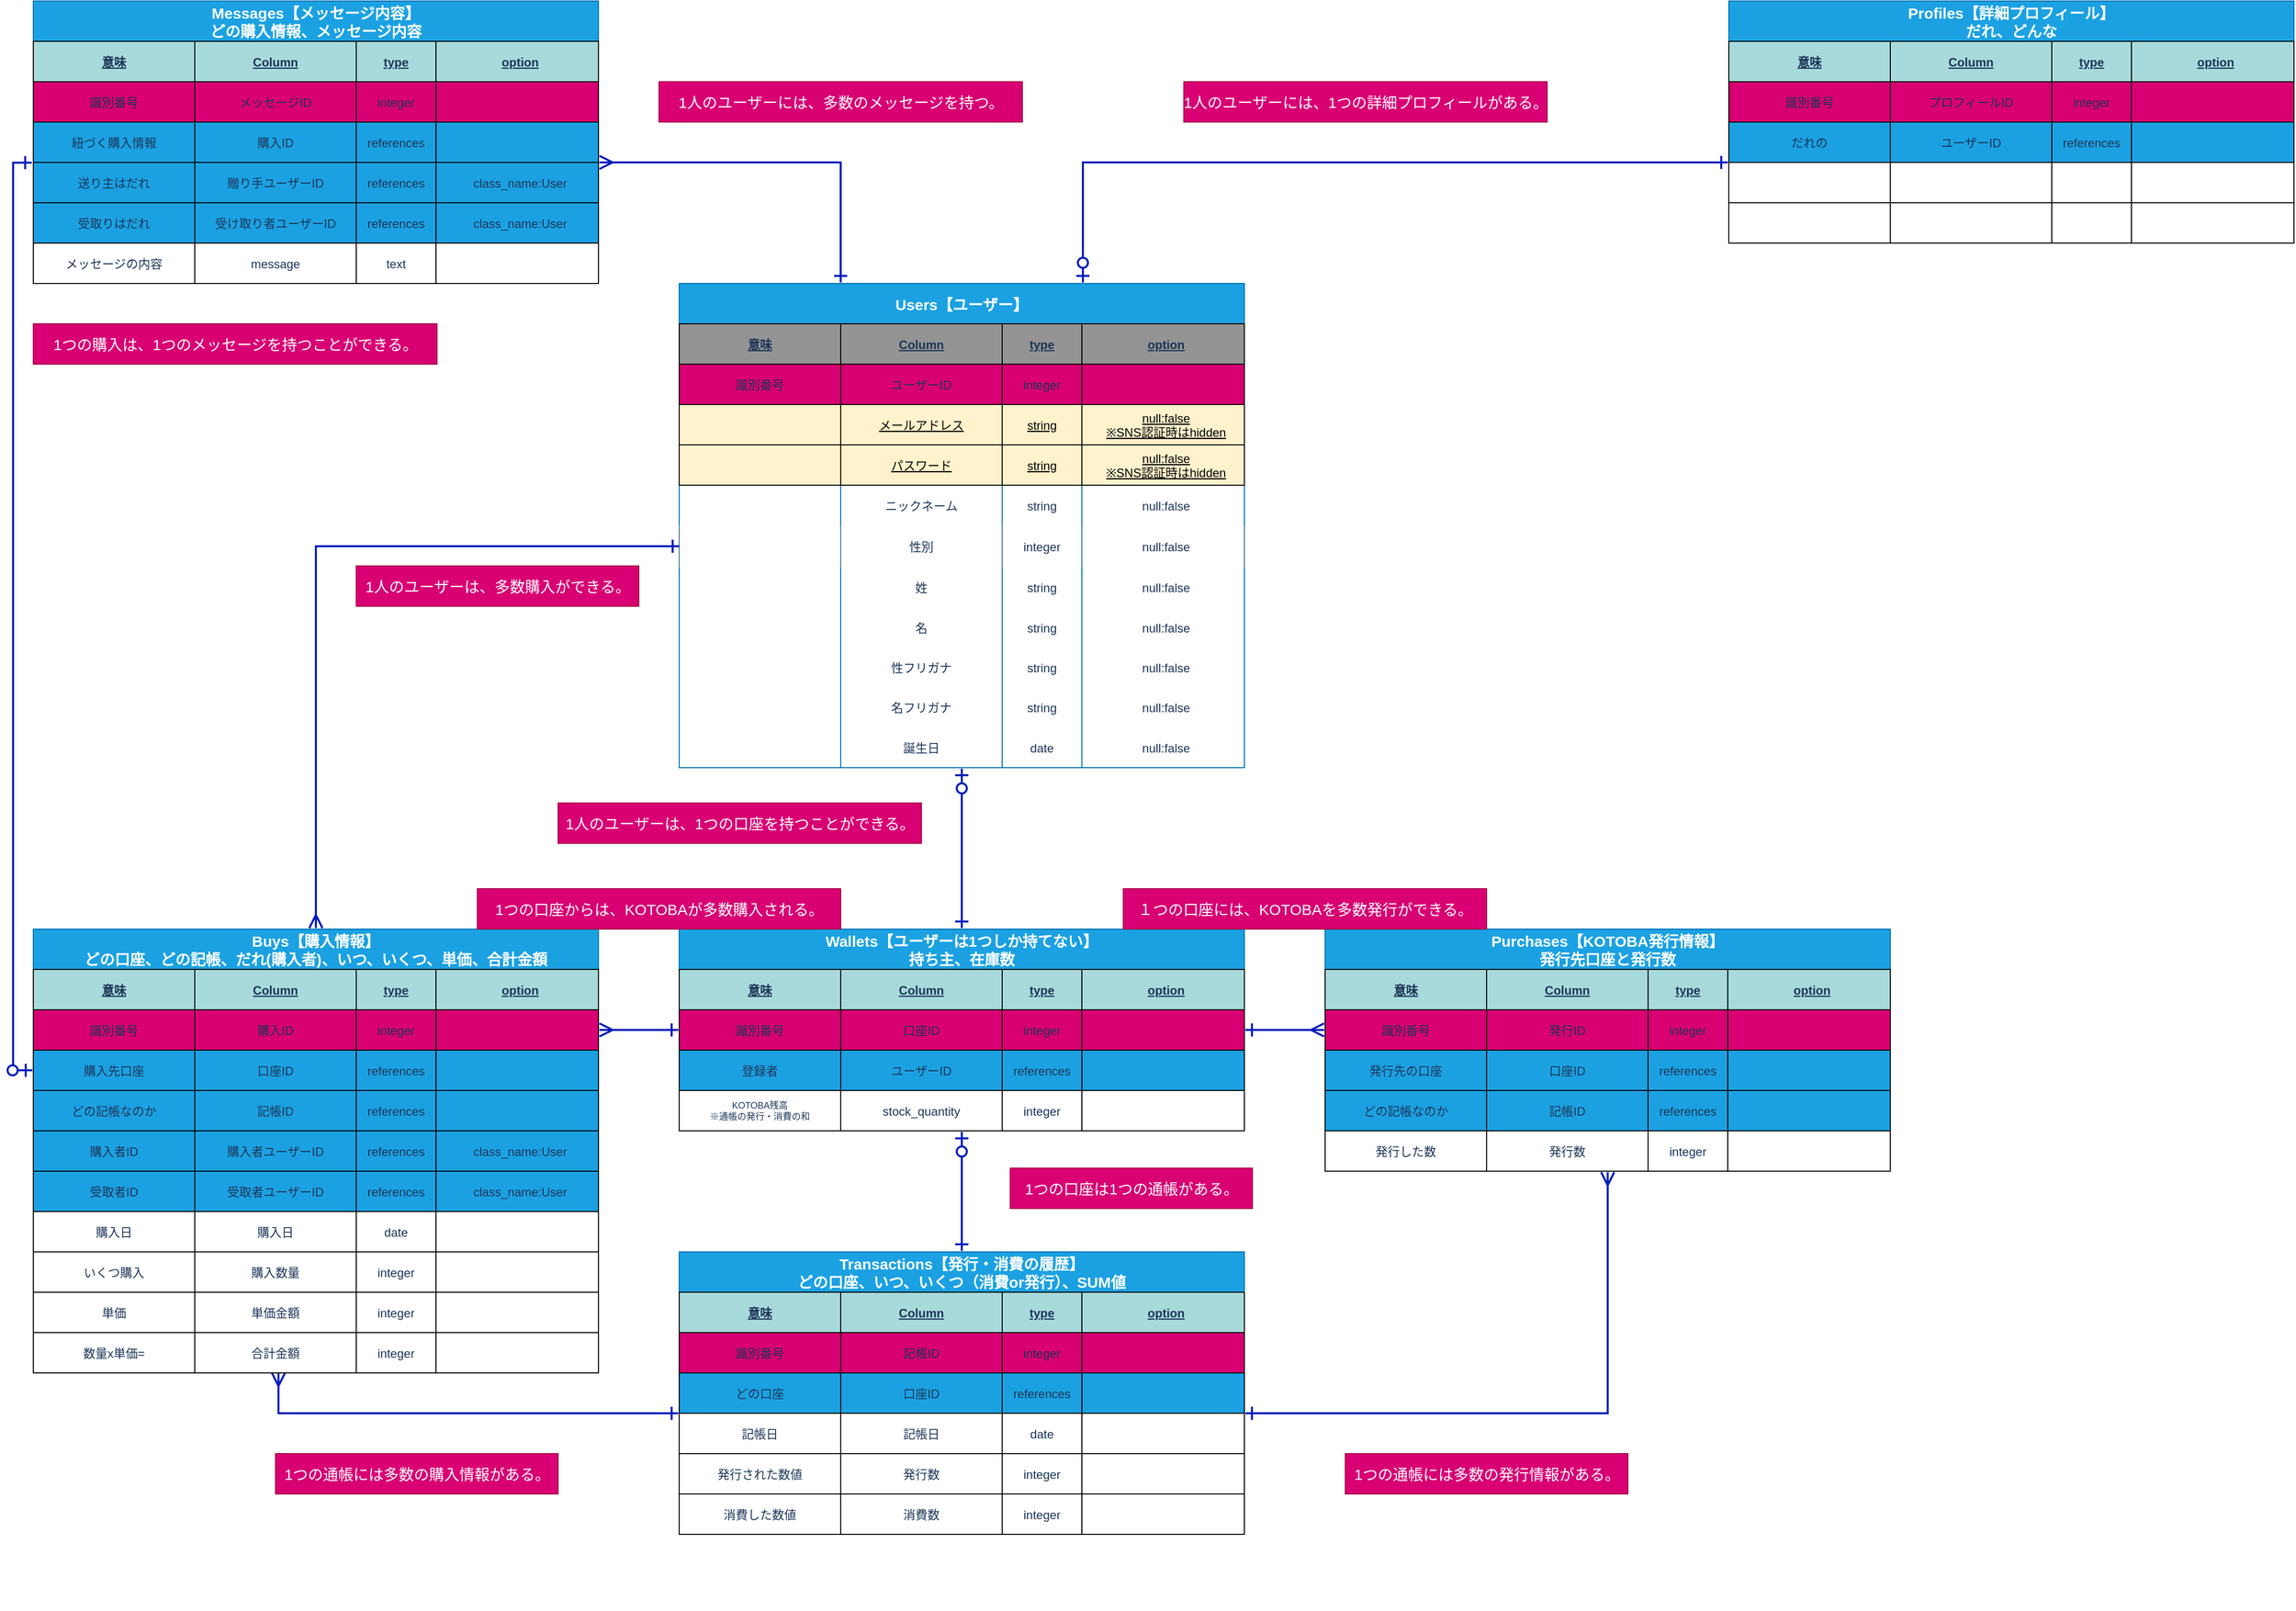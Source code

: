<mxfile>
    <diagram name="マスター" id="tByCMGpmWKva-ehy7IAx">
        <mxGraphModel dx="894" dy="617" grid="1" gridSize="40" guides="1" tooltips="1" connect="1" arrows="1" fold="1" page="1" pageScale="1" pageWidth="2336" pageHeight="1654" background="#ffffff" math="0" shadow="0">
            <root>
                <mxCell id="fzMxBz18ubdyDKKRVxYx-0"/>
                <mxCell id="fzMxBz18ubdyDKKRVxYx-1" parent="fzMxBz18ubdyDKKRVxYx-0"/>
                <mxCell id="fzMxBz18ubdyDKKRVxYx-618" style="edgeStyle=orthogonalEdgeStyle;rounded=0;orthogonalLoop=1;jettySize=auto;html=1;entryX=0.5;entryY=0;entryDx=0;entryDy=0;startArrow=ERzeroToOne;startFill=1;endArrow=ERone;endFill=0;startSize=10;endSize=10;strokeWidth=2;fillColor=#0050ef;strokeColor=#001DBC;" parent="fzMxBz18ubdyDKKRVxYx-1" source="fzMxBz18ubdyDKKRVxYx-4" target="fzMxBz18ubdyDKKRVxYx-556" edge="1">
                    <mxGeometry relative="1" as="geometry"/>
                </mxCell>
                <mxCell id="fzMxBz18ubdyDKKRVxYx-4" value="Users【ユーザー】" style="shape=table;startSize=40;container=1;collapsible=1;childLayout=tableLayout;fixedRows=1;rowLines=0;fontStyle=1;align=center;resizeLast=1;rounded=0;sketch=0;fontColor=#ffffff;fillColor=#1ba1e2;strokeColor=#006EAF;perimeterSpacing=1;fontSize=15;" parent="fzMxBz18ubdyDKKRVxYx-1" vertex="1">
                    <mxGeometry x="720.0" y="320.0" width="560.0" height="480.0" as="geometry"/>
                </mxCell>
                <mxCell id="fzMxBz18ubdyDKKRVxYx-5" value="" style="shape=partialRectangle;collapsible=0;dropTarget=0;pointerEvents=0;top=0;left=0;bottom=1;right=0;points=[[0,0.5],[1,0.5]];portConstraint=eastwest;fontColor=#1D3557;perimeterSpacing=1;strokeColor=#000000;fillColor=#949494;" parent="fzMxBz18ubdyDKKRVxYx-4" vertex="1">
                    <mxGeometry y="40" width="560.0" height="40" as="geometry"/>
                </mxCell>
                <mxCell id="fzMxBz18ubdyDKKRVxYx-545" value="意味" style="shape=partialRectangle;connectable=0;top=1;left=1;bottom=1;right=1;fontStyle=5;overflow=hidden;fillColor=none;fontColor=#1D3557;perimeterSpacing=1;strokeColor=#000000;" parent="fzMxBz18ubdyDKKRVxYx-5" vertex="1">
                    <mxGeometry width="160" height="40" as="geometry"/>
                </mxCell>
                <mxCell id="fzMxBz18ubdyDKKRVxYx-6" value="Column" style="shape=partialRectangle;connectable=0;top=1;left=1;bottom=1;right=1;fontStyle=5;overflow=hidden;fillColor=none;fontColor=#1D3557;perimeterSpacing=1;strokeColor=#000000;" parent="fzMxBz18ubdyDKKRVxYx-5" vertex="1">
                    <mxGeometry x="160" width="160" height="40" as="geometry"/>
                </mxCell>
                <mxCell id="fzMxBz18ubdyDKKRVxYx-7" value="type" style="shape=partialRectangle;connectable=0;top=1;left=1;bottom=1;right=1;fontStyle=5;overflow=hidden;fillColor=none;fontColor=#1D3557;perimeterSpacing=1;strokeColor=#000000;" parent="fzMxBz18ubdyDKKRVxYx-5" vertex="1">
                    <mxGeometry x="320" width="78.97" height="40" as="geometry"/>
                </mxCell>
                <mxCell id="fzMxBz18ubdyDKKRVxYx-8" value="option" style="shape=partialRectangle;connectable=0;top=1;left=1;bottom=1;right=1;align=center;spacingLeft=6;fontStyle=5;overflow=hidden;fillColor=none;fontColor=#1D3557;perimeterSpacing=1;strokeColor=#000000;" parent="fzMxBz18ubdyDKKRVxYx-5" vertex="1">
                    <mxGeometry x="398.97" width="161.03" height="40" as="geometry"/>
                </mxCell>
                <mxCell id="fzMxBz18ubdyDKKRVxYx-372" value="" style="shape=partialRectangle;collapsible=0;dropTarget=0;pointerEvents=0;fillColor=#d80073;top=1;left=1;bottom=1;right=1;points=[[0,0.5],[1,0.5]];portConstraint=eastwest;fontColor=#ffffff;perimeterSpacing=1;strokeColor=#000000;" parent="fzMxBz18ubdyDKKRVxYx-4" vertex="1">
                    <mxGeometry y="80" width="560.0" height="40" as="geometry"/>
                </mxCell>
                <mxCell id="fzMxBz18ubdyDKKRVxYx-546" value="識別番号" style="shape=partialRectangle;connectable=0;fillColor=none;top=1;left=1;bottom=1;right=1;editable=1;overflow=hidden;fontColor=#1D3557;perimeterSpacing=1;strokeColor=#000000;" parent="fzMxBz18ubdyDKKRVxYx-372" vertex="1">
                    <mxGeometry width="160" height="40" as="geometry"/>
                </mxCell>
                <mxCell id="fzMxBz18ubdyDKKRVxYx-373" value="ユーザーID" style="shape=partialRectangle;connectable=0;fillColor=none;top=1;left=1;bottom=1;right=1;editable=1;overflow=hidden;fontColor=#1D3557;perimeterSpacing=1;strokeColor=#000000;" parent="fzMxBz18ubdyDKKRVxYx-372" vertex="1">
                    <mxGeometry x="160" width="160" height="40" as="geometry"/>
                </mxCell>
                <mxCell id="fzMxBz18ubdyDKKRVxYx-374" value="integer" style="shape=partialRectangle;connectable=0;fillColor=none;top=1;left=1;bottom=1;right=1;editable=1;overflow=hidden;fontColor=#1D3557;perimeterSpacing=1;strokeColor=#000000;" parent="fzMxBz18ubdyDKKRVxYx-372" vertex="1">
                    <mxGeometry x="320" width="78.97" height="40" as="geometry"/>
                </mxCell>
                <mxCell id="fzMxBz18ubdyDKKRVxYx-375" value="" style="shape=partialRectangle;connectable=0;fillColor=none;top=1;left=1;bottom=1;right=1;align=center;spacingLeft=6;overflow=hidden;fontColor=#1D3557;perimeterSpacing=1;strokeColor=#000000;" parent="fzMxBz18ubdyDKKRVxYx-372" vertex="1">
                    <mxGeometry x="398.97" width="161.03" height="40" as="geometry"/>
                </mxCell>
                <mxCell id="fzMxBz18ubdyDKKRVxYx-9" value="" style="shape=partialRectangle;collapsible=0;dropTarget=0;pointerEvents=0;fillColor=none;top=0;left=0;bottom=0;right=0;points=[[0,0.5],[1,0.5]];portConstraint=eastwest;strokeWidth=1;fontStyle=4;fontColor=#000000;" parent="fzMxBz18ubdyDKKRVxYx-4" vertex="1">
                    <mxGeometry y="120" width="560.0" height="40" as="geometry"/>
                </mxCell>
                <mxCell id="fzMxBz18ubdyDKKRVxYx-547" style="shape=partialRectangle;connectable=0;top=1;left=1;bottom=1;right=1;editable=1;overflow=hidden;strokeWidth=1;fillColor=#fff2cc;fontStyle=4;fontColor=#000000;strokeColor=#000000;" parent="fzMxBz18ubdyDKKRVxYx-9" vertex="1">
                    <mxGeometry width="160" height="40" as="geometry"/>
                </mxCell>
                <mxCell id="fzMxBz18ubdyDKKRVxYx-10" value="メールアドレス" style="shape=partialRectangle;connectable=0;top=1;left=1;bottom=1;right=1;editable=1;overflow=hidden;strokeWidth=1;fillColor=#fff2cc;fontStyle=4;fontColor=#000000;strokeColor=#000000;" parent="fzMxBz18ubdyDKKRVxYx-9" vertex="1">
                    <mxGeometry x="160" width="160" height="40" as="geometry"/>
                </mxCell>
                <mxCell id="fzMxBz18ubdyDKKRVxYx-11" value="string" style="shape=partialRectangle;connectable=0;top=1;left=1;bottom=1;right=1;editable=1;overflow=hidden;fillColor=#fff2cc;fontStyle=4;fontColor=#000000;strokeColor=#000000;" parent="fzMxBz18ubdyDKKRVxYx-9" vertex="1">
                    <mxGeometry x="320" width="78.97" height="40" as="geometry"/>
                </mxCell>
                <mxCell id="fzMxBz18ubdyDKKRVxYx-12" value="null:false&#10;※SNS認証時はhidden" style="shape=partialRectangle;connectable=0;top=1;left=1;bottom=1;right=1;align=center;spacingLeft=6;overflow=hidden;fillColor=#fff2cc;fontStyle=4;fontColor=#000000;strokeColor=#000000;" parent="fzMxBz18ubdyDKKRVxYx-9" vertex="1">
                    <mxGeometry x="398.97" width="161.03" height="40" as="geometry"/>
                </mxCell>
                <mxCell id="fzMxBz18ubdyDKKRVxYx-13" value="" style="shape=partialRectangle;collapsible=0;dropTarget=0;pointerEvents=0;fillColor=none;top=0;left=0;bottom=0;right=0;points=[[0,0.5],[1,0.5]];portConstraint=eastwest;strokeWidth=7;fontStyle=4;fontColor=#000000;" parent="fzMxBz18ubdyDKKRVxYx-4" vertex="1">
                    <mxGeometry y="160" width="560.0" height="40" as="geometry"/>
                </mxCell>
                <mxCell id="fzMxBz18ubdyDKKRVxYx-548" style="shape=partialRectangle;connectable=0;top=1;left=1;bottom=1;right=1;editable=1;overflow=hidden;fillColor=#fff2cc;fontStyle=4;fontColor=#000000;strokeColor=#000000;" parent="fzMxBz18ubdyDKKRVxYx-13" vertex="1">
                    <mxGeometry width="160" height="40" as="geometry"/>
                </mxCell>
                <mxCell id="fzMxBz18ubdyDKKRVxYx-14" value="パスワード" style="shape=partialRectangle;connectable=0;top=1;left=1;bottom=1;right=1;editable=1;overflow=hidden;fillColor=#fff2cc;fontStyle=4;fontColor=#000000;strokeColor=#000000;" parent="fzMxBz18ubdyDKKRVxYx-13" vertex="1">
                    <mxGeometry x="160" width="160" height="40" as="geometry"/>
                </mxCell>
                <mxCell id="fzMxBz18ubdyDKKRVxYx-15" value="string" style="shape=partialRectangle;connectable=0;top=1;left=1;bottom=1;right=1;editable=1;overflow=hidden;fillColor=#fff2cc;fontStyle=4;fontColor=#000000;strokeColor=#000000;" parent="fzMxBz18ubdyDKKRVxYx-13" vertex="1">
                    <mxGeometry x="320" width="78.97" height="40" as="geometry"/>
                </mxCell>
                <mxCell id="fzMxBz18ubdyDKKRVxYx-16" value="null:false&#10;※SNS認証時はhidden" style="shape=partialRectangle;connectable=0;top=1;left=1;bottom=1;right=1;align=center;spacingLeft=6;overflow=hidden;fillColor=#fff2cc;fontStyle=4;fontColor=#000000;strokeColor=#000000;" parent="fzMxBz18ubdyDKKRVxYx-13" vertex="1">
                    <mxGeometry x="398.97" width="161.03" height="40" as="geometry"/>
                </mxCell>
                <mxCell id="fzMxBz18ubdyDKKRVxYx-17" value="" style="shape=partialRectangle;collapsible=0;dropTarget=0;pointerEvents=0;fillColor=none;top=0;left=0;bottom=0;right=0;points=[[0,0.5],[1,0.5]];portConstraint=eastwest;strokeColor=#457B9D;fontColor=#1D3557;" parent="fzMxBz18ubdyDKKRVxYx-4" vertex="1">
                    <mxGeometry y="200" width="560.0" height="40" as="geometry"/>
                </mxCell>
                <mxCell id="fzMxBz18ubdyDKKRVxYx-549" style="shape=partialRectangle;connectable=0;fillColor=none;top=0;left=0;bottom=0;right=0;editable=1;overflow=hidden;strokeColor=#457B9D;fontColor=#1D3557;" parent="fzMxBz18ubdyDKKRVxYx-17" vertex="1">
                    <mxGeometry width="160" height="40" as="geometry"/>
                </mxCell>
                <mxCell id="fzMxBz18ubdyDKKRVxYx-18" value="ニックネーム" style="shape=partialRectangle;connectable=0;fillColor=none;top=0;left=0;bottom=0;right=0;editable=1;overflow=hidden;strokeColor=#457B9D;fontColor=#1D3557;" parent="fzMxBz18ubdyDKKRVxYx-17" vertex="1">
                    <mxGeometry x="160" width="160" height="40" as="geometry"/>
                </mxCell>
                <mxCell id="fzMxBz18ubdyDKKRVxYx-19" value="string" style="shape=partialRectangle;connectable=0;fillColor=none;top=0;left=0;bottom=0;right=0;editable=1;overflow=hidden;strokeColor=#457B9D;fontColor=#1D3557;" parent="fzMxBz18ubdyDKKRVxYx-17" vertex="1">
                    <mxGeometry x="320" width="78.97" height="40" as="geometry"/>
                </mxCell>
                <mxCell id="fzMxBz18ubdyDKKRVxYx-20" value="null:false" style="shape=partialRectangle;connectable=0;fillColor=none;top=0;left=0;bottom=0;right=0;align=center;spacingLeft=6;overflow=hidden;strokeColor=#457B9D;fontColor=#1D3557;" parent="fzMxBz18ubdyDKKRVxYx-17" vertex="1">
                    <mxGeometry x="398.97" width="161.03" height="40" as="geometry"/>
                </mxCell>
                <mxCell id="fzMxBz18ubdyDKKRVxYx-41" value="" style="shape=partialRectangle;collapsible=0;dropTarget=0;pointerEvents=0;fillColor=none;top=0;left=1;bottom=0;right=1;points=[[0,0.5],[1,0.5]];portConstraint=eastwest;" parent="fzMxBz18ubdyDKKRVxYx-4" vertex="1">
                    <mxGeometry y="240" width="560.0" height="41" as="geometry"/>
                </mxCell>
                <mxCell id="fzMxBz18ubdyDKKRVxYx-550" style="shape=partialRectangle;connectable=0;fillColor=none;top=0;left=1;bottom=0;right=1;editable=1;overflow=hidden;strokeColor=#457B9D;fontColor=#1D3557;" parent="fzMxBz18ubdyDKKRVxYx-41" vertex="1">
                    <mxGeometry width="160" height="41" as="geometry"/>
                </mxCell>
                <mxCell id="fzMxBz18ubdyDKKRVxYx-42" value="性別" style="shape=partialRectangle;connectable=0;fillColor=none;top=0;left=1;bottom=0;right=1;editable=1;overflow=hidden;strokeColor=#457B9D;fontColor=#1D3557;" parent="fzMxBz18ubdyDKKRVxYx-41" vertex="1">
                    <mxGeometry x="160" width="160" height="41" as="geometry"/>
                </mxCell>
                <mxCell id="fzMxBz18ubdyDKKRVxYx-43" value="integer" style="shape=partialRectangle;connectable=0;fillColor=none;top=0;left=1;bottom=0;right=1;editable=1;overflow=hidden;strokeColor=#457B9D;fontColor=#1D3557;" parent="fzMxBz18ubdyDKKRVxYx-41" vertex="1">
                    <mxGeometry x="320" width="78.97" height="41" as="geometry"/>
                </mxCell>
                <mxCell id="fzMxBz18ubdyDKKRVxYx-44" value="null:false" style="shape=partialRectangle;connectable=0;fillColor=none;top=0;left=1;bottom=0;right=1;align=center;spacingLeft=6;overflow=hidden;strokeColor=#457B9D;fontColor=#1D3557;verticalAlign=middle;" parent="fzMxBz18ubdyDKKRVxYx-41" vertex="1">
                    <mxGeometry x="398.97" width="161.03" height="41" as="geometry"/>
                </mxCell>
                <mxCell id="fzMxBz18ubdyDKKRVxYx-21" value="" style="shape=partialRectangle;collapsible=0;dropTarget=0;pointerEvents=0;fillColor=none;top=0;left=0;bottom=0;right=0;points=[[0,0.5],[1,0.5]];portConstraint=eastwest;strokeColor=#457B9D;fontColor=#1D3557;" parent="fzMxBz18ubdyDKKRVxYx-4" vertex="1">
                    <mxGeometry y="281" width="560.0" height="40" as="geometry"/>
                </mxCell>
                <mxCell id="fzMxBz18ubdyDKKRVxYx-551" style="shape=partialRectangle;connectable=0;fillColor=none;top=0;left=0;bottom=0;right=0;editable=1;overflow=hidden;strokeColor=#457B9D;fontColor=#1D3557;" parent="fzMxBz18ubdyDKKRVxYx-21" vertex="1">
                    <mxGeometry width="160" height="40" as="geometry"/>
                </mxCell>
                <mxCell id="fzMxBz18ubdyDKKRVxYx-22" value="姓" style="shape=partialRectangle;connectable=0;fillColor=none;top=0;left=0;bottom=0;right=0;editable=1;overflow=hidden;strokeColor=#457B9D;fontColor=#1D3557;" parent="fzMxBz18ubdyDKKRVxYx-21" vertex="1">
                    <mxGeometry x="160" width="160" height="40" as="geometry"/>
                </mxCell>
                <mxCell id="fzMxBz18ubdyDKKRVxYx-23" value="string" style="shape=partialRectangle;connectable=0;fillColor=none;top=0;left=0;bottom=0;right=0;editable=1;overflow=hidden;strokeColor=#457B9D;fontColor=#1D3557;" parent="fzMxBz18ubdyDKKRVxYx-21" vertex="1">
                    <mxGeometry x="320" width="78.97" height="40" as="geometry"/>
                </mxCell>
                <mxCell id="fzMxBz18ubdyDKKRVxYx-24" value="null:false" style="shape=partialRectangle;connectable=0;fillColor=none;top=0;left=0;bottom=0;right=0;align=center;spacingLeft=6;overflow=hidden;strokeColor=#457B9D;fontColor=#1D3557;" parent="fzMxBz18ubdyDKKRVxYx-21" vertex="1">
                    <mxGeometry x="398.97" width="161.03" height="40" as="geometry"/>
                </mxCell>
                <mxCell id="fzMxBz18ubdyDKKRVxYx-25" value="" style="shape=partialRectangle;collapsible=0;dropTarget=0;pointerEvents=0;fillColor=none;top=0;left=0;bottom=0;right=0;points=[[0,0.5],[1,0.5]];portConstraint=eastwest;strokeColor=#457B9D;fontColor=#1D3557;" parent="fzMxBz18ubdyDKKRVxYx-4" vertex="1">
                    <mxGeometry y="321" width="560.0" height="40" as="geometry"/>
                </mxCell>
                <mxCell id="fzMxBz18ubdyDKKRVxYx-552" style="shape=partialRectangle;connectable=0;fillColor=none;top=0;left=0;bottom=0;right=0;editable=1;overflow=hidden;strokeColor=#457B9D;fontColor=#1D3557;" parent="fzMxBz18ubdyDKKRVxYx-25" vertex="1">
                    <mxGeometry width="160" height="40" as="geometry"/>
                </mxCell>
                <mxCell id="fzMxBz18ubdyDKKRVxYx-26" value="名" style="shape=partialRectangle;connectable=0;fillColor=none;top=0;left=0;bottom=0;right=0;editable=1;overflow=hidden;strokeColor=#457B9D;fontColor=#1D3557;" parent="fzMxBz18ubdyDKKRVxYx-25" vertex="1">
                    <mxGeometry x="160" width="160" height="40" as="geometry"/>
                </mxCell>
                <mxCell id="fzMxBz18ubdyDKKRVxYx-27" value="string" style="shape=partialRectangle;connectable=0;fillColor=none;top=0;left=0;bottom=0;right=0;editable=1;overflow=hidden;strokeColor=#457B9D;fontColor=#1D3557;" parent="fzMxBz18ubdyDKKRVxYx-25" vertex="1">
                    <mxGeometry x="320" width="78.97" height="40" as="geometry"/>
                </mxCell>
                <mxCell id="fzMxBz18ubdyDKKRVxYx-28" value="null:false" style="shape=partialRectangle;connectable=0;fillColor=none;top=0;left=0;bottom=0;right=0;align=center;spacingLeft=6;overflow=hidden;strokeColor=#457B9D;fontColor=#1D3557;" parent="fzMxBz18ubdyDKKRVxYx-25" vertex="1">
                    <mxGeometry x="398.97" width="161.03" height="40" as="geometry"/>
                </mxCell>
                <mxCell id="fzMxBz18ubdyDKKRVxYx-29" value="" style="shape=partialRectangle;collapsible=0;dropTarget=0;pointerEvents=0;fillColor=none;top=0;left=0;bottom=0;right=0;points=[[0,0.5],[1,0.5]];portConstraint=eastwest;strokeColor=#457B9D;fontColor=#1D3557;" parent="fzMxBz18ubdyDKKRVxYx-4" vertex="1">
                    <mxGeometry y="361" width="560.0" height="39" as="geometry"/>
                </mxCell>
                <mxCell id="fzMxBz18ubdyDKKRVxYx-553" style="shape=partialRectangle;connectable=0;fillColor=none;top=0;left=0;bottom=0;right=0;editable=1;overflow=hidden;strokeColor=#457B9D;fontColor=#1D3557;" parent="fzMxBz18ubdyDKKRVxYx-29" vertex="1">
                    <mxGeometry width="160" height="39" as="geometry"/>
                </mxCell>
                <mxCell id="fzMxBz18ubdyDKKRVxYx-30" value="性フリガナ" style="shape=partialRectangle;connectable=0;fillColor=none;top=0;left=0;bottom=0;right=0;editable=1;overflow=hidden;strokeColor=#457B9D;fontColor=#1D3557;" parent="fzMxBz18ubdyDKKRVxYx-29" vertex="1">
                    <mxGeometry x="160" width="160" height="39" as="geometry"/>
                </mxCell>
                <mxCell id="fzMxBz18ubdyDKKRVxYx-31" value="string" style="shape=partialRectangle;connectable=0;fillColor=none;top=0;left=0;bottom=0;right=0;editable=1;overflow=hidden;strokeColor=#457B9D;fontColor=#1D3557;" parent="fzMxBz18ubdyDKKRVxYx-29" vertex="1">
                    <mxGeometry x="320" width="78.97" height="39" as="geometry"/>
                </mxCell>
                <mxCell id="fzMxBz18ubdyDKKRVxYx-32" value="null:false" style="shape=partialRectangle;connectable=0;fillColor=none;top=0;left=0;bottom=0;right=0;align=center;spacingLeft=6;overflow=hidden;strokeColor=#457B9D;fontColor=#1D3557;" parent="fzMxBz18ubdyDKKRVxYx-29" vertex="1">
                    <mxGeometry x="398.97" width="161.03" height="39" as="geometry"/>
                </mxCell>
                <mxCell id="fzMxBz18ubdyDKKRVxYx-33" value="" style="shape=partialRectangle;collapsible=0;dropTarget=0;pointerEvents=0;fillColor=none;top=0;left=0;bottom=0;right=0;points=[[0,0.5],[1,0.5]];portConstraint=eastwest;strokeColor=#457B9D;fontColor=#1D3557;" parent="fzMxBz18ubdyDKKRVxYx-4" vertex="1">
                    <mxGeometry y="400" width="560.0" height="40" as="geometry"/>
                </mxCell>
                <mxCell id="fzMxBz18ubdyDKKRVxYx-554" style="shape=partialRectangle;connectable=0;fillColor=none;top=0;left=0;bottom=0;right=0;editable=1;overflow=hidden;strokeColor=#457B9D;fontColor=#1D3557;" parent="fzMxBz18ubdyDKKRVxYx-33" vertex="1">
                    <mxGeometry width="160" height="40" as="geometry"/>
                </mxCell>
                <mxCell id="fzMxBz18ubdyDKKRVxYx-34" value="名フリガナ" style="shape=partialRectangle;connectable=0;fillColor=none;top=0;left=0;bottom=0;right=0;editable=1;overflow=hidden;strokeColor=#457B9D;fontColor=#1D3557;" parent="fzMxBz18ubdyDKKRVxYx-33" vertex="1">
                    <mxGeometry x="160" width="160" height="40" as="geometry"/>
                </mxCell>
                <mxCell id="fzMxBz18ubdyDKKRVxYx-35" value="string" style="shape=partialRectangle;connectable=0;fillColor=none;top=0;left=0;bottom=0;right=0;editable=1;overflow=hidden;strokeColor=#457B9D;fontColor=#1D3557;" parent="fzMxBz18ubdyDKKRVxYx-33" vertex="1">
                    <mxGeometry x="320" width="78.97" height="40" as="geometry"/>
                </mxCell>
                <mxCell id="fzMxBz18ubdyDKKRVxYx-36" value="null:false" style="shape=partialRectangle;connectable=0;fillColor=none;top=0;left=0;bottom=0;right=0;align=center;spacingLeft=6;overflow=hidden;strokeColor=#457B9D;fontColor=#1D3557;" parent="fzMxBz18ubdyDKKRVxYx-33" vertex="1">
                    <mxGeometry x="398.97" width="161.03" height="40" as="geometry"/>
                </mxCell>
                <mxCell id="fzMxBz18ubdyDKKRVxYx-37" value="" style="shape=partialRectangle;collapsible=0;dropTarget=0;pointerEvents=0;fillColor=none;top=0;left=0;bottom=0;right=0;points=[[0,0.5],[1,0.5]];portConstraint=eastwest;strokeColor=#457B9D;fontColor=#1D3557;fontStyle=0" parent="fzMxBz18ubdyDKKRVxYx-4" vertex="1">
                    <mxGeometry y="440" width="560.0" height="40" as="geometry"/>
                </mxCell>
                <mxCell id="fzMxBz18ubdyDKKRVxYx-555" style="shape=partialRectangle;connectable=0;fillColor=none;top=0;left=0;bottom=0;right=0;editable=1;overflow=hidden;strokeColor=#457B9D;fontColor=#1D3557;" parent="fzMxBz18ubdyDKKRVxYx-37" vertex="1">
                    <mxGeometry width="160" height="40" as="geometry"/>
                </mxCell>
                <mxCell id="fzMxBz18ubdyDKKRVxYx-38" value="誕生日" style="shape=partialRectangle;connectable=0;fillColor=none;top=0;left=0;bottom=0;right=0;editable=1;overflow=hidden;strokeColor=#457B9D;fontColor=#1D3557;" parent="fzMxBz18ubdyDKKRVxYx-37" vertex="1">
                    <mxGeometry x="160" width="160" height="40" as="geometry"/>
                </mxCell>
                <mxCell id="fzMxBz18ubdyDKKRVxYx-39" value="date" style="shape=partialRectangle;connectable=0;fillColor=none;top=0;left=0;bottom=0;right=0;editable=1;overflow=hidden;strokeColor=#457B9D;fontColor=#1D3557;" parent="fzMxBz18ubdyDKKRVxYx-37" vertex="1">
                    <mxGeometry x="320" width="78.97" height="40" as="geometry"/>
                </mxCell>
                <mxCell id="fzMxBz18ubdyDKKRVxYx-40" value="null:false" style="shape=partialRectangle;connectable=0;fillColor=none;top=0;left=0;bottom=0;right=0;align=center;spacingLeft=6;overflow=hidden;strokeColor=#457B9D;fontColor=#1D3557;" parent="fzMxBz18ubdyDKKRVxYx-37" vertex="1">
                    <mxGeometry x="398.97" width="161.03" height="40" as="geometry"/>
                </mxCell>
                <mxCell id="fzMxBz18ubdyDKKRVxYx-45" style="edgeStyle=none;rounded=1;sketch=0;orthogonalLoop=1;jettySize=auto;html=1;entryX=0;entryY=0.5;entryDx=0;entryDy=0;fontSize=11;fontColor=#FFFFFF;startArrow=ERone;startFill=0;endArrow=ERone;endFill=0;startSize=10;endSize=10;strokeColor=#f0f0f0;strokeWidth=2;fillColor=#A8DADC;" parent="fzMxBz18ubdyDKKRVxYx-4" source="fzMxBz18ubdyDKKRVxYx-25" target="fzMxBz18ubdyDKKRVxYx-25" edge="1">
                    <mxGeometry relative="1" as="geometry"/>
                </mxCell>
                <mxCell id="fzMxBz18ubdyDKKRVxYx-721" style="edgeStyle=orthogonalEdgeStyle;rounded=0;orthogonalLoop=1;jettySize=auto;html=1;entryX=0.5;entryY=0;entryDx=0;entryDy=0;fontSize=15;fontColor=#000000;startArrow=ERzeroToOne;startFill=1;endArrow=ERone;endFill=0;startSize=10;endSize=10;strokeWidth=2;fillColor=#0050ef;strokeColor=#001DBC;" parent="fzMxBz18ubdyDKKRVxYx-1" source="fzMxBz18ubdyDKKRVxYx-556" target="fzMxBz18ubdyDKKRVxYx-651" edge="1">
                    <mxGeometry relative="1" as="geometry"/>
                </mxCell>
                <mxCell id="fzMxBz18ubdyDKKRVxYx-723" style="edgeStyle=orthogonalEdgeStyle;rounded=0;orthogonalLoop=1;jettySize=auto;html=1;entryX=0;entryY=0.5;entryDx=0;entryDy=0;fontSize=15;fontColor=#000000;startArrow=ERone;startFill=0;endArrow=ERmany;endFill=0;startSize=10;endSize=10;strokeWidth=2;fillColor=#0050ef;strokeColor=#001DBC;" parent="fzMxBz18ubdyDKKRVxYx-1" source="fzMxBz18ubdyDKKRVxYx-556" target="fzMxBz18ubdyDKKRVxYx-625" edge="1">
                    <mxGeometry relative="1" as="geometry"/>
                </mxCell>
                <mxCell id="fzMxBz18ubdyDKKRVxYx-556" value="Wallets【ユーザーは1つしか持てない】&#10;持ち主、在庫数" style="shape=table;startSize=40;container=1;collapsible=1;childLayout=tableLayout;fixedRows=1;rowLines=0;fontStyle=1;align=center;resizeLast=1;rounded=0;sketch=0;fontColor=#ffffff;fillColor=#1ba1e2;strokeColor=#006EAF;perimeterSpacing=1;fontSize=15;" parent="fzMxBz18ubdyDKKRVxYx-1" vertex="1">
                    <mxGeometry x="720.0" y="960" width="560.0" height="200.0" as="geometry"/>
                </mxCell>
                <mxCell id="fzMxBz18ubdyDKKRVxYx-557" value="" style="shape=partialRectangle;collapsible=0;dropTarget=0;pointerEvents=0;fillColor=#A8DADC;top=0;left=0;bottom=1;right=0;points=[[0,0.5],[1,0.5]];portConstraint=eastwest;fontColor=#1D3557;perimeterSpacing=1;strokeColor=#000000;" parent="fzMxBz18ubdyDKKRVxYx-556" vertex="1">
                    <mxGeometry y="40" width="560.0" height="40" as="geometry"/>
                </mxCell>
                <mxCell id="fzMxBz18ubdyDKKRVxYx-558" value="意味" style="shape=partialRectangle;connectable=0;top=1;left=1;bottom=1;right=1;fontStyle=5;overflow=hidden;fillColor=none;fontColor=#1D3557;perimeterSpacing=1;strokeColor=#000000;" parent="fzMxBz18ubdyDKKRVxYx-557" vertex="1">
                    <mxGeometry width="160" height="40" as="geometry"/>
                </mxCell>
                <mxCell id="fzMxBz18ubdyDKKRVxYx-559" value="Column" style="shape=partialRectangle;connectable=0;top=1;left=1;bottom=1;right=1;fontStyle=5;overflow=hidden;fillColor=none;fontColor=#1D3557;perimeterSpacing=1;strokeColor=#000000;" parent="fzMxBz18ubdyDKKRVxYx-557" vertex="1">
                    <mxGeometry x="160" width="160" height="40" as="geometry"/>
                </mxCell>
                <mxCell id="fzMxBz18ubdyDKKRVxYx-560" value="type" style="shape=partialRectangle;connectable=0;top=1;left=1;bottom=1;right=1;fontStyle=5;overflow=hidden;fillColor=none;fontColor=#1D3557;perimeterSpacing=1;strokeColor=#000000;" parent="fzMxBz18ubdyDKKRVxYx-557" vertex="1">
                    <mxGeometry x="320" width="78.97" height="40" as="geometry"/>
                </mxCell>
                <mxCell id="fzMxBz18ubdyDKKRVxYx-561" value="option" style="shape=partialRectangle;connectable=0;top=1;left=1;bottom=1;right=1;align=center;spacingLeft=6;fontStyle=5;overflow=hidden;fillColor=none;fontColor=#1D3557;perimeterSpacing=1;strokeColor=#000000;" parent="fzMxBz18ubdyDKKRVxYx-557" vertex="1">
                    <mxGeometry x="398.97" width="161.03" height="40" as="geometry"/>
                </mxCell>
                <mxCell id="fzMxBz18ubdyDKKRVxYx-562" value="" style="shape=partialRectangle;collapsible=0;dropTarget=0;pointerEvents=0;fillColor=#d80073;top=1;left=1;bottom=1;right=1;points=[[0,0.5],[1,0.5]];portConstraint=eastwest;fontColor=#ffffff;perimeterSpacing=1;strokeColor=#000000;" parent="fzMxBz18ubdyDKKRVxYx-556" vertex="1">
                    <mxGeometry y="80" width="560.0" height="40" as="geometry"/>
                </mxCell>
                <mxCell id="fzMxBz18ubdyDKKRVxYx-563" value="識別番号" style="shape=partialRectangle;connectable=0;fillColor=none;top=1;left=1;bottom=1;right=1;editable=1;overflow=hidden;fontColor=#1D3557;perimeterSpacing=1;strokeColor=#000000;" parent="fzMxBz18ubdyDKKRVxYx-562" vertex="1">
                    <mxGeometry width="160" height="40" as="geometry"/>
                </mxCell>
                <mxCell id="fzMxBz18ubdyDKKRVxYx-564" value="口座ID" style="shape=partialRectangle;connectable=0;fillColor=none;top=1;left=1;bottom=1;right=1;editable=1;overflow=hidden;fontColor=#1D3557;perimeterSpacing=1;strokeColor=#000000;" parent="fzMxBz18ubdyDKKRVxYx-562" vertex="1">
                    <mxGeometry x="160" width="160" height="40" as="geometry"/>
                </mxCell>
                <mxCell id="fzMxBz18ubdyDKKRVxYx-565" value="integer" style="shape=partialRectangle;connectable=0;fillColor=none;top=1;left=1;bottom=1;right=1;editable=1;overflow=hidden;fontColor=#1D3557;perimeterSpacing=1;strokeColor=#000000;" parent="fzMxBz18ubdyDKKRVxYx-562" vertex="1">
                    <mxGeometry x="320" width="78.97" height="40" as="geometry"/>
                </mxCell>
                <mxCell id="fzMxBz18ubdyDKKRVxYx-566" value="" style="shape=partialRectangle;connectable=0;fillColor=none;top=1;left=1;bottom=1;right=1;align=center;spacingLeft=6;overflow=hidden;fontColor=#1D3557;perimeterSpacing=1;strokeColor=#000000;" parent="fzMxBz18ubdyDKKRVxYx-562" vertex="1">
                    <mxGeometry x="398.97" width="161.03" height="40" as="geometry"/>
                </mxCell>
                <mxCell id="fzMxBz18ubdyDKKRVxYx-613" value="" style="shape=partialRectangle;collapsible=0;dropTarget=0;pointerEvents=0;fillColor=#1ba1e2;top=1;left=1;bottom=1;right=1;points=[[0,0.5],[1,0.5]];portConstraint=eastwest;fontColor=#ffffff;perimeterSpacing=1;strokeColor=#006EAF;" parent="fzMxBz18ubdyDKKRVxYx-556" vertex="1">
                    <mxGeometry y="120" width="560.0" height="40" as="geometry"/>
                </mxCell>
                <mxCell id="fzMxBz18ubdyDKKRVxYx-614" value="登録者" style="shape=partialRectangle;connectable=0;fillColor=none;top=1;left=1;bottom=1;right=1;editable=1;overflow=hidden;fontColor=#1D3557;perimeterSpacing=1;strokeColor=#000000;" parent="fzMxBz18ubdyDKKRVxYx-613" vertex="1">
                    <mxGeometry width="160" height="40" as="geometry"/>
                </mxCell>
                <mxCell id="fzMxBz18ubdyDKKRVxYx-615" value="ユーザーID" style="shape=partialRectangle;connectable=0;fillColor=none;top=1;left=1;bottom=1;right=1;editable=1;overflow=hidden;fontColor=#1D3557;perimeterSpacing=1;strokeColor=#000000;" parent="fzMxBz18ubdyDKKRVxYx-613" vertex="1">
                    <mxGeometry x="160" width="160" height="40" as="geometry"/>
                </mxCell>
                <mxCell id="fzMxBz18ubdyDKKRVxYx-616" value="references" style="shape=partialRectangle;connectable=0;fillColor=none;top=1;left=1;bottom=1;right=1;editable=1;overflow=hidden;fontColor=#1D3557;perimeterSpacing=1;strokeColor=#000000;" parent="fzMxBz18ubdyDKKRVxYx-613" vertex="1">
                    <mxGeometry x="320" width="78.97" height="40" as="geometry"/>
                </mxCell>
                <mxCell id="fzMxBz18ubdyDKKRVxYx-617" value="" style="shape=partialRectangle;connectable=0;fillColor=none;top=1;left=1;bottom=1;right=1;align=center;spacingLeft=6;overflow=hidden;fontColor=#1D3557;perimeterSpacing=1;strokeColor=#000000;" parent="fzMxBz18ubdyDKKRVxYx-613" vertex="1">
                    <mxGeometry x="398.97" width="161.03" height="40" as="geometry"/>
                </mxCell>
                <mxCell id="fzMxBz18ubdyDKKRVxYx-668" value="" style="shape=partialRectangle;collapsible=0;dropTarget=0;pointerEvents=0;fillColor=none;top=1;left=1;bottom=1;right=1;points=[[0,0.5],[1,0.5]];portConstraint=eastwest;perimeterSpacing=1;" parent="fzMxBz18ubdyDKKRVxYx-556" vertex="1">
                    <mxGeometry y="160" width="560.0" height="40" as="geometry"/>
                </mxCell>
                <mxCell id="fzMxBz18ubdyDKKRVxYx-669" value="KOTOBA残高&#10;※通帳の発行・消費の和" style="shape=partialRectangle;connectable=0;fillColor=none;top=1;left=1;bottom=1;right=1;editable=1;overflow=hidden;fontColor=#1D3557;perimeterSpacing=1;strokeColor=#000000;fontSize=9;" parent="fzMxBz18ubdyDKKRVxYx-668" vertex="1">
                    <mxGeometry width="160" height="40" as="geometry"/>
                </mxCell>
                <mxCell id="fzMxBz18ubdyDKKRVxYx-670" value="stock_quantity" style="shape=partialRectangle;connectable=0;fillColor=none;top=1;left=1;bottom=1;right=1;editable=1;overflow=hidden;fontColor=#1D3557;perimeterSpacing=1;strokeColor=#000000;" parent="fzMxBz18ubdyDKKRVxYx-668" vertex="1">
                    <mxGeometry x="160" width="160" height="40" as="geometry"/>
                </mxCell>
                <mxCell id="fzMxBz18ubdyDKKRVxYx-671" value="integer" style="shape=partialRectangle;connectable=0;fillColor=none;top=1;left=1;bottom=1;right=1;editable=1;overflow=hidden;fontColor=#1D3557;perimeterSpacing=1;strokeColor=#000000;" parent="fzMxBz18ubdyDKKRVxYx-668" vertex="1">
                    <mxGeometry x="320" width="78.97" height="40" as="geometry"/>
                </mxCell>
                <mxCell id="fzMxBz18ubdyDKKRVxYx-672" value="" style="shape=partialRectangle;connectable=0;fillColor=none;top=1;left=1;bottom=1;right=1;align=center;spacingLeft=6;overflow=hidden;fontColor=#1D3557;perimeterSpacing=1;strokeColor=#000000;" parent="fzMxBz18ubdyDKKRVxYx-668" vertex="1">
                    <mxGeometry x="398.97" width="161.03" height="40" as="geometry"/>
                </mxCell>
                <mxCell id="fzMxBz18ubdyDKKRVxYx-612" style="edgeStyle=none;rounded=1;sketch=0;orthogonalLoop=1;jettySize=auto;html=1;entryX=0;entryY=0.5;entryDx=0;entryDy=0;fontSize=11;fontColor=#FFFFFF;startArrow=ERone;startFill=0;endArrow=ERone;endFill=0;startSize=10;endSize=10;strokeColor=#f0f0f0;strokeWidth=2;fillColor=#A8DADC;" parent="fzMxBz18ubdyDKKRVxYx-556" edge="1">
                    <mxGeometry relative="1" as="geometry">
                        <mxPoint x="-1.137e-13" y="341" as="sourcePoint"/>
                        <mxPoint x="-1.137e-13" y="341" as="targetPoint"/>
                    </mxGeometry>
                </mxCell>
                <mxCell id="fzMxBz18ubdyDKKRVxYx-722" style="edgeStyle=orthogonalEdgeStyle;rounded=0;orthogonalLoop=1;jettySize=auto;html=1;fontSize=15;fontColor=#000000;startArrow=ERmany;startFill=0;endArrow=ERone;endFill=0;startSize=10;endSize=10;strokeWidth=2;fillColor=#0050ef;strokeColor=#001DBC;" parent="fzMxBz18ubdyDKKRVxYx-1" source="fzMxBz18ubdyDKKRVxYx-619" edge="1">
                    <mxGeometry relative="1" as="geometry">
                        <mxPoint x="1281" y="1440" as="targetPoint"/>
                        <Array as="points">
                            <mxPoint x="1640" y="1440"/>
                            <mxPoint x="1281" y="1440"/>
                        </Array>
                    </mxGeometry>
                </mxCell>
                <mxCell id="fzMxBz18ubdyDKKRVxYx-619" value="Purchases【KOTOBA発行情報】&#10;発行先口座と発行数" style="shape=table;startSize=40;container=1;collapsible=1;childLayout=tableLayout;fixedRows=1;rowLines=0;fontStyle=1;align=center;resizeLast=1;rounded=0;sketch=0;fontColor=#ffffff;fillColor=#1ba1e2;strokeColor=#006EAF;perimeterSpacing=1;fontSize=15;" parent="fzMxBz18ubdyDKKRVxYx-1" vertex="1">
                    <mxGeometry x="1360" y="960" width="560.0" height="240.0" as="geometry"/>
                </mxCell>
                <mxCell id="fzMxBz18ubdyDKKRVxYx-620" value="" style="shape=partialRectangle;collapsible=0;dropTarget=0;pointerEvents=0;fillColor=#A8DADC;top=0;left=0;bottom=1;right=0;points=[[0,0.5],[1,0.5]];portConstraint=eastwest;fontColor=#1D3557;perimeterSpacing=1;strokeColor=#000000;" parent="fzMxBz18ubdyDKKRVxYx-619" vertex="1">
                    <mxGeometry y="40" width="560.0" height="40" as="geometry"/>
                </mxCell>
                <mxCell id="fzMxBz18ubdyDKKRVxYx-621" value="意味" style="shape=partialRectangle;connectable=0;top=1;left=1;bottom=1;right=1;fontStyle=5;overflow=hidden;fillColor=none;fontColor=#1D3557;perimeterSpacing=1;strokeColor=#000000;" parent="fzMxBz18ubdyDKKRVxYx-620" vertex="1">
                    <mxGeometry width="160" height="40" as="geometry"/>
                </mxCell>
                <mxCell id="fzMxBz18ubdyDKKRVxYx-622" value="Column" style="shape=partialRectangle;connectable=0;top=1;left=1;bottom=1;right=1;fontStyle=5;overflow=hidden;fillColor=none;fontColor=#1D3557;perimeterSpacing=1;strokeColor=#000000;" parent="fzMxBz18ubdyDKKRVxYx-620" vertex="1">
                    <mxGeometry x="160" width="160" height="40" as="geometry"/>
                </mxCell>
                <mxCell id="fzMxBz18ubdyDKKRVxYx-623" value="type" style="shape=partialRectangle;connectable=0;top=1;left=1;bottom=1;right=1;fontStyle=5;overflow=hidden;fillColor=none;fontColor=#1D3557;perimeterSpacing=1;strokeColor=#000000;" parent="fzMxBz18ubdyDKKRVxYx-620" vertex="1">
                    <mxGeometry x="320" width="78.97" height="40" as="geometry"/>
                </mxCell>
                <mxCell id="fzMxBz18ubdyDKKRVxYx-624" value="option" style="shape=partialRectangle;connectable=0;top=1;left=1;bottom=1;right=1;align=center;spacingLeft=6;fontStyle=5;overflow=hidden;fillColor=none;fontColor=#1D3557;perimeterSpacing=1;strokeColor=#000000;" parent="fzMxBz18ubdyDKKRVxYx-620" vertex="1">
                    <mxGeometry x="398.97" width="161.03" height="40" as="geometry"/>
                </mxCell>
                <mxCell id="fzMxBz18ubdyDKKRVxYx-625" value="" style="shape=partialRectangle;collapsible=0;dropTarget=0;pointerEvents=0;fillColor=#d80073;top=1;left=1;bottom=1;right=1;points=[[0,0.5],[1,0.5]];portConstraint=eastwest;fontColor=#ffffff;perimeterSpacing=1;strokeColor=#000000;" parent="fzMxBz18ubdyDKKRVxYx-619" vertex="1">
                    <mxGeometry y="80" width="560.0" height="40" as="geometry"/>
                </mxCell>
                <mxCell id="fzMxBz18ubdyDKKRVxYx-626" value="識別番号" style="shape=partialRectangle;connectable=0;fillColor=none;top=1;left=1;bottom=1;right=1;editable=1;overflow=hidden;fontColor=#1D3557;perimeterSpacing=1;strokeColor=#000000;" parent="fzMxBz18ubdyDKKRVxYx-625" vertex="1">
                    <mxGeometry width="160" height="40" as="geometry"/>
                </mxCell>
                <mxCell id="fzMxBz18ubdyDKKRVxYx-627" value="発行ID" style="shape=partialRectangle;connectable=0;fillColor=none;top=1;left=1;bottom=1;right=1;editable=1;overflow=hidden;fontColor=#1D3557;perimeterSpacing=1;strokeColor=#000000;" parent="fzMxBz18ubdyDKKRVxYx-625" vertex="1">
                    <mxGeometry x="160" width="160" height="40" as="geometry"/>
                </mxCell>
                <mxCell id="fzMxBz18ubdyDKKRVxYx-628" value="integer" style="shape=partialRectangle;connectable=0;fillColor=none;top=1;left=1;bottom=1;right=1;editable=1;overflow=hidden;fontColor=#1D3557;perimeterSpacing=1;strokeColor=#000000;" parent="fzMxBz18ubdyDKKRVxYx-625" vertex="1">
                    <mxGeometry x="320" width="78.97" height="40" as="geometry"/>
                </mxCell>
                <mxCell id="fzMxBz18ubdyDKKRVxYx-629" value="" style="shape=partialRectangle;connectable=0;fillColor=none;top=1;left=1;bottom=1;right=1;align=center;spacingLeft=6;overflow=hidden;fontColor=#1D3557;perimeterSpacing=1;strokeColor=#000000;" parent="fzMxBz18ubdyDKKRVxYx-625" vertex="1">
                    <mxGeometry x="398.97" width="161.03" height="40" as="geometry"/>
                </mxCell>
                <mxCell id="fzMxBz18ubdyDKKRVxYx-641" value="" style="shape=partialRectangle;collapsible=0;dropTarget=0;pointerEvents=0;fillColor=#1ba1e2;top=1;left=1;bottom=1;right=1;points=[[0,0.5],[1,0.5]];portConstraint=eastwest;fontColor=#ffffff;perimeterSpacing=1;strokeColor=#006EAF;" parent="fzMxBz18ubdyDKKRVxYx-619" vertex="1">
                    <mxGeometry y="120" width="560.0" height="40" as="geometry"/>
                </mxCell>
                <mxCell id="fzMxBz18ubdyDKKRVxYx-642" value="発行先の口座" style="shape=partialRectangle;connectable=0;fillColor=none;top=1;left=1;bottom=1;right=1;editable=1;overflow=hidden;fontColor=#1D3557;perimeterSpacing=1;strokeColor=#000000;" parent="fzMxBz18ubdyDKKRVxYx-641" vertex="1">
                    <mxGeometry width="160" height="40" as="geometry"/>
                </mxCell>
                <mxCell id="fzMxBz18ubdyDKKRVxYx-643" value="口座ID" style="shape=partialRectangle;connectable=0;fillColor=none;top=1;left=1;bottom=1;right=1;editable=1;overflow=hidden;fontColor=#1D3557;perimeterSpacing=1;strokeColor=#000000;" parent="fzMxBz18ubdyDKKRVxYx-641" vertex="1">
                    <mxGeometry x="160" width="160" height="40" as="geometry"/>
                </mxCell>
                <mxCell id="fzMxBz18ubdyDKKRVxYx-644" value="references" style="shape=partialRectangle;connectable=0;fillColor=none;top=1;left=1;bottom=1;right=1;editable=1;overflow=hidden;fontColor=#1D3557;perimeterSpacing=1;strokeColor=#000000;" parent="fzMxBz18ubdyDKKRVxYx-641" vertex="1">
                    <mxGeometry x="320" width="78.97" height="40" as="geometry"/>
                </mxCell>
                <mxCell id="fzMxBz18ubdyDKKRVxYx-645" value="" style="shape=partialRectangle;connectable=0;fillColor=none;top=1;left=1;bottom=1;right=1;align=center;spacingLeft=6;overflow=hidden;fontColor=#1D3557;perimeterSpacing=1;strokeColor=#000000;" parent="fzMxBz18ubdyDKKRVxYx-641" vertex="1">
                    <mxGeometry x="398.97" width="161.03" height="40" as="geometry"/>
                </mxCell>
                <mxCell id="fzMxBz18ubdyDKKRVxYx-764" value="" style="shape=partialRectangle;collapsible=0;dropTarget=0;pointerEvents=0;fillColor=#1ba1e2;top=1;left=1;bottom=1;right=1;points=[[0,0.5],[1,0.5]];portConstraint=eastwest;fontColor=#ffffff;perimeterSpacing=1;strokeColor=#006EAF;" parent="fzMxBz18ubdyDKKRVxYx-619" vertex="1">
                    <mxGeometry y="160" width="560.0" height="40" as="geometry"/>
                </mxCell>
                <mxCell id="fzMxBz18ubdyDKKRVxYx-765" value="どの記帳なのか" style="shape=partialRectangle;connectable=0;fillColor=none;top=1;left=1;bottom=1;right=1;editable=1;overflow=hidden;fontColor=#1D3557;perimeterSpacing=1;strokeColor=#000000;" parent="fzMxBz18ubdyDKKRVxYx-764" vertex="1">
                    <mxGeometry width="160" height="40" as="geometry"/>
                </mxCell>
                <mxCell id="fzMxBz18ubdyDKKRVxYx-766" value="記帳ID" style="shape=partialRectangle;connectable=0;fillColor=none;top=1;left=1;bottom=1;right=1;editable=1;overflow=hidden;fontColor=#1D3557;perimeterSpacing=1;strokeColor=#000000;" parent="fzMxBz18ubdyDKKRVxYx-764" vertex="1">
                    <mxGeometry x="160" width="160" height="40" as="geometry"/>
                </mxCell>
                <mxCell id="fzMxBz18ubdyDKKRVxYx-767" value="references" style="shape=partialRectangle;connectable=0;fillColor=none;top=1;left=1;bottom=1;right=1;editable=1;overflow=hidden;fontColor=#1D3557;perimeterSpacing=1;strokeColor=#000000;" parent="fzMxBz18ubdyDKKRVxYx-764" vertex="1">
                    <mxGeometry x="320" width="78.97" height="40" as="geometry"/>
                </mxCell>
                <mxCell id="fzMxBz18ubdyDKKRVxYx-768" value="" style="shape=partialRectangle;connectable=0;fillColor=none;top=1;left=1;bottom=1;right=1;align=center;spacingLeft=6;overflow=hidden;fontColor=#1D3557;perimeterSpacing=1;strokeColor=#000000;" parent="fzMxBz18ubdyDKKRVxYx-764" vertex="1">
                    <mxGeometry x="398.97" width="161.03" height="40" as="geometry"/>
                </mxCell>
                <mxCell id="fzMxBz18ubdyDKKRVxYx-716" value="" style="shape=partialRectangle;collapsible=0;dropTarget=0;pointerEvents=0;fillColor=none;top=1;left=1;bottom=1;right=1;points=[[0,0.5],[1,0.5]];portConstraint=eastwest;perimeterSpacing=1;" parent="fzMxBz18ubdyDKKRVxYx-619" vertex="1">
                    <mxGeometry y="200" width="560.0" height="40" as="geometry"/>
                </mxCell>
                <mxCell id="fzMxBz18ubdyDKKRVxYx-717" value="発行した数" style="shape=partialRectangle;connectable=0;fillColor=none;top=1;left=1;bottom=1;right=1;editable=1;overflow=hidden;fontColor=#1D3557;perimeterSpacing=1;strokeColor=#000000;" parent="fzMxBz18ubdyDKKRVxYx-716" vertex="1">
                    <mxGeometry width="160" height="40" as="geometry"/>
                </mxCell>
                <mxCell id="fzMxBz18ubdyDKKRVxYx-718" value="発行数" style="shape=partialRectangle;connectable=0;fillColor=none;top=1;left=1;bottom=1;right=1;editable=1;overflow=hidden;fontColor=#1D3557;perimeterSpacing=1;strokeColor=#000000;" parent="fzMxBz18ubdyDKKRVxYx-716" vertex="1">
                    <mxGeometry x="160" width="160" height="40" as="geometry"/>
                </mxCell>
                <mxCell id="fzMxBz18ubdyDKKRVxYx-719" value="integer" style="shape=partialRectangle;connectable=0;fillColor=none;top=1;left=1;bottom=1;right=1;editable=1;overflow=hidden;fontColor=#1D3557;perimeterSpacing=1;strokeColor=#000000;" parent="fzMxBz18ubdyDKKRVxYx-716" vertex="1">
                    <mxGeometry x="320" width="78.97" height="40" as="geometry"/>
                </mxCell>
                <mxCell id="fzMxBz18ubdyDKKRVxYx-720" value="" style="shape=partialRectangle;connectable=0;fillColor=none;top=1;left=1;bottom=1;right=1;align=center;spacingLeft=6;overflow=hidden;fontColor=#1D3557;perimeterSpacing=1;strokeColor=#000000;" parent="fzMxBz18ubdyDKKRVxYx-716" vertex="1">
                    <mxGeometry x="398.97" width="161.03" height="40" as="geometry"/>
                </mxCell>
                <mxCell id="fzMxBz18ubdyDKKRVxYx-635" style="edgeStyle=none;rounded=1;sketch=0;orthogonalLoop=1;jettySize=auto;html=1;entryX=0;entryY=0.5;entryDx=0;entryDy=0;fontSize=11;fontColor=#FFFFFF;startArrow=ERone;startFill=0;endArrow=ERone;endFill=0;startSize=10;endSize=10;strokeColor=#f0f0f0;strokeWidth=2;fillColor=#A8DADC;" parent="fzMxBz18ubdyDKKRVxYx-619" edge="1">
                    <mxGeometry relative="1" as="geometry">
                        <mxPoint x="-1.137e-13" y="341" as="sourcePoint"/>
                        <mxPoint x="-1.137e-13" y="341" as="targetPoint"/>
                    </mxGeometry>
                </mxCell>
                <mxCell id="fzMxBz18ubdyDKKRVxYx-651" value="Transactions【発行・消費の履歴】&#10;どの口座、いつ、いくつ（消費or発行）、SUM値" style="shape=table;startSize=40;container=1;collapsible=1;childLayout=tableLayout;fixedRows=1;rowLines=0;fontStyle=1;align=center;resizeLast=1;rounded=0;sketch=0;fontColor=#ffffff;fillColor=#1ba1e2;strokeColor=#006EAF;perimeterSpacing=1;fontSize=15;" parent="fzMxBz18ubdyDKKRVxYx-1" vertex="1">
                    <mxGeometry x="720.0" y="1280" width="560.0" height="280" as="geometry"/>
                </mxCell>
                <mxCell id="fzMxBz18ubdyDKKRVxYx-652" value="" style="shape=partialRectangle;collapsible=0;dropTarget=0;pointerEvents=0;fillColor=#A8DADC;top=0;left=0;bottom=1;right=0;points=[[0,0.5],[1,0.5]];portConstraint=eastwest;fontColor=#1D3557;perimeterSpacing=1;strokeColor=#000000;" parent="fzMxBz18ubdyDKKRVxYx-651" vertex="1">
                    <mxGeometry y="40" width="560.0" height="40" as="geometry"/>
                </mxCell>
                <mxCell id="fzMxBz18ubdyDKKRVxYx-653" value="意味" style="shape=partialRectangle;connectable=0;top=1;left=1;bottom=1;right=1;fontStyle=5;overflow=hidden;fillColor=none;fontColor=#1D3557;perimeterSpacing=1;strokeColor=#000000;" parent="fzMxBz18ubdyDKKRVxYx-652" vertex="1">
                    <mxGeometry width="160" height="40" as="geometry"/>
                </mxCell>
                <mxCell id="fzMxBz18ubdyDKKRVxYx-654" value="Column" style="shape=partialRectangle;connectable=0;top=1;left=1;bottom=1;right=1;fontStyle=5;overflow=hidden;fillColor=none;fontColor=#1D3557;perimeterSpacing=1;strokeColor=#000000;" parent="fzMxBz18ubdyDKKRVxYx-652" vertex="1">
                    <mxGeometry x="160" width="160" height="40" as="geometry"/>
                </mxCell>
                <mxCell id="fzMxBz18ubdyDKKRVxYx-655" value="type" style="shape=partialRectangle;connectable=0;top=1;left=1;bottom=1;right=1;fontStyle=5;overflow=hidden;fillColor=none;fontColor=#1D3557;perimeterSpacing=1;strokeColor=#000000;" parent="fzMxBz18ubdyDKKRVxYx-652" vertex="1">
                    <mxGeometry x="320" width="78.97" height="40" as="geometry"/>
                </mxCell>
                <mxCell id="fzMxBz18ubdyDKKRVxYx-656" value="option" style="shape=partialRectangle;connectable=0;top=1;left=1;bottom=1;right=1;align=center;spacingLeft=6;fontStyle=5;overflow=hidden;fillColor=none;fontColor=#1D3557;perimeterSpacing=1;strokeColor=#000000;" parent="fzMxBz18ubdyDKKRVxYx-652" vertex="1">
                    <mxGeometry x="398.97" width="161.03" height="40" as="geometry"/>
                </mxCell>
                <mxCell id="fzMxBz18ubdyDKKRVxYx-657" value="" style="shape=partialRectangle;collapsible=0;dropTarget=0;pointerEvents=0;fillColor=#d80073;top=1;left=1;bottom=1;right=1;points=[[0,0.5],[1,0.5]];portConstraint=eastwest;fontColor=#ffffff;perimeterSpacing=1;strokeColor=#000000;" parent="fzMxBz18ubdyDKKRVxYx-651" vertex="1">
                    <mxGeometry y="80" width="560.0" height="40" as="geometry"/>
                </mxCell>
                <mxCell id="fzMxBz18ubdyDKKRVxYx-658" value="識別番号" style="shape=partialRectangle;connectable=0;fillColor=none;top=1;left=1;bottom=1;right=1;editable=1;overflow=hidden;fontColor=#1D3557;perimeterSpacing=1;strokeColor=#000000;" parent="fzMxBz18ubdyDKKRVxYx-657" vertex="1">
                    <mxGeometry width="160" height="40" as="geometry"/>
                </mxCell>
                <mxCell id="fzMxBz18ubdyDKKRVxYx-659" value="記帳ID" style="shape=partialRectangle;connectable=0;fillColor=none;top=1;left=1;bottom=1;right=1;editable=1;overflow=hidden;fontColor=#1D3557;perimeterSpacing=1;strokeColor=#000000;" parent="fzMxBz18ubdyDKKRVxYx-657" vertex="1">
                    <mxGeometry x="160" width="160" height="40" as="geometry"/>
                </mxCell>
                <mxCell id="fzMxBz18ubdyDKKRVxYx-660" value="integer" style="shape=partialRectangle;connectable=0;fillColor=none;top=1;left=1;bottom=1;right=1;editable=1;overflow=hidden;fontColor=#1D3557;perimeterSpacing=1;strokeColor=#000000;" parent="fzMxBz18ubdyDKKRVxYx-657" vertex="1">
                    <mxGeometry x="320" width="78.97" height="40" as="geometry"/>
                </mxCell>
                <mxCell id="fzMxBz18ubdyDKKRVxYx-661" value="" style="shape=partialRectangle;connectable=0;fillColor=none;top=1;left=1;bottom=1;right=1;align=center;spacingLeft=6;overflow=hidden;fontColor=#1D3557;perimeterSpacing=1;strokeColor=#000000;" parent="fzMxBz18ubdyDKKRVxYx-657" vertex="1">
                    <mxGeometry x="398.97" width="161.03" height="40" as="geometry"/>
                </mxCell>
                <mxCell id="fzMxBz18ubdyDKKRVxYx-662" value="" style="shape=partialRectangle;collapsible=0;dropTarget=0;pointerEvents=0;fillColor=#1ba1e2;top=1;left=1;bottom=1;right=1;points=[[0,0.5],[1,0.5]];portConstraint=eastwest;fontColor=#ffffff;perimeterSpacing=1;strokeColor=#006EAF;" parent="fzMxBz18ubdyDKKRVxYx-651" vertex="1">
                    <mxGeometry y="120" width="560.0" height="40" as="geometry"/>
                </mxCell>
                <mxCell id="fzMxBz18ubdyDKKRVxYx-663" value="どの口座" style="shape=partialRectangle;connectable=0;fillColor=none;top=1;left=1;bottom=1;right=1;editable=1;overflow=hidden;fontColor=#1D3557;perimeterSpacing=1;strokeColor=#000000;" parent="fzMxBz18ubdyDKKRVxYx-662" vertex="1">
                    <mxGeometry width="160" height="40" as="geometry"/>
                </mxCell>
                <mxCell id="fzMxBz18ubdyDKKRVxYx-664" value="口座ID" style="shape=partialRectangle;connectable=0;fillColor=none;top=1;left=1;bottom=1;right=1;editable=1;overflow=hidden;fontColor=#1D3557;perimeterSpacing=1;strokeColor=#000000;" parent="fzMxBz18ubdyDKKRVxYx-662" vertex="1">
                    <mxGeometry x="160" width="160" height="40" as="geometry"/>
                </mxCell>
                <mxCell id="fzMxBz18ubdyDKKRVxYx-665" value="references" style="shape=partialRectangle;connectable=0;fillColor=none;top=1;left=1;bottom=1;right=1;editable=1;overflow=hidden;fontColor=#1D3557;perimeterSpacing=1;strokeColor=#000000;" parent="fzMxBz18ubdyDKKRVxYx-662" vertex="1">
                    <mxGeometry x="320" width="78.97" height="40" as="geometry"/>
                </mxCell>
                <mxCell id="fzMxBz18ubdyDKKRVxYx-666" value="" style="shape=partialRectangle;connectable=0;fillColor=none;top=1;left=1;bottom=1;right=1;align=center;spacingLeft=6;overflow=hidden;fontColor=#1D3557;perimeterSpacing=1;strokeColor=#000000;" parent="fzMxBz18ubdyDKKRVxYx-662" vertex="1">
                    <mxGeometry x="398.97" width="161.03" height="40" as="geometry"/>
                </mxCell>
                <mxCell id="fzMxBz18ubdyDKKRVxYx-673" value="" style="shape=partialRectangle;collapsible=0;dropTarget=0;pointerEvents=0;fillColor=none;top=1;left=1;bottom=1;right=1;points=[[0,0.5],[1,0.5]];portConstraint=eastwest;perimeterSpacing=1;" parent="fzMxBz18ubdyDKKRVxYx-651" vertex="1">
                    <mxGeometry y="160" width="560.0" height="40" as="geometry"/>
                </mxCell>
                <mxCell id="fzMxBz18ubdyDKKRVxYx-674" value="記帳日" style="shape=partialRectangle;connectable=0;fillColor=none;top=1;left=1;bottom=1;right=1;editable=1;overflow=hidden;fontColor=#1D3557;perimeterSpacing=1;strokeColor=#000000;" parent="fzMxBz18ubdyDKKRVxYx-673" vertex="1">
                    <mxGeometry width="160" height="40" as="geometry"/>
                </mxCell>
                <mxCell id="fzMxBz18ubdyDKKRVxYx-675" value="記帳日" style="shape=partialRectangle;connectable=0;fillColor=none;top=1;left=1;bottom=1;right=1;editable=1;overflow=hidden;fontColor=#1D3557;perimeterSpacing=1;strokeColor=#000000;" parent="fzMxBz18ubdyDKKRVxYx-673" vertex="1">
                    <mxGeometry x="160" width="160" height="40" as="geometry"/>
                </mxCell>
                <mxCell id="fzMxBz18ubdyDKKRVxYx-676" value="date" style="shape=partialRectangle;connectable=0;fillColor=none;top=1;left=1;bottom=1;right=1;editable=1;overflow=hidden;fontColor=#1D3557;perimeterSpacing=1;strokeColor=#000000;" parent="fzMxBz18ubdyDKKRVxYx-673" vertex="1">
                    <mxGeometry x="320" width="78.97" height="40" as="geometry"/>
                </mxCell>
                <mxCell id="fzMxBz18ubdyDKKRVxYx-677" value="" style="shape=partialRectangle;connectable=0;fillColor=none;top=1;left=1;bottom=1;right=1;align=center;spacingLeft=6;overflow=hidden;fontColor=#1D3557;perimeterSpacing=1;strokeColor=#000000;" parent="fzMxBz18ubdyDKKRVxYx-673" vertex="1">
                    <mxGeometry x="398.97" width="161.03" height="40" as="geometry"/>
                </mxCell>
                <mxCell id="fzMxBz18ubdyDKKRVxYx-798" value="" style="shape=partialRectangle;collapsible=0;dropTarget=0;pointerEvents=0;fillColor=none;top=1;left=1;bottom=1;right=1;points=[[0,0.5],[1,0.5]];portConstraint=eastwest;perimeterSpacing=1;" parent="fzMxBz18ubdyDKKRVxYx-651" vertex="1">
                    <mxGeometry y="200" width="560.0" height="40" as="geometry"/>
                </mxCell>
                <mxCell id="fzMxBz18ubdyDKKRVxYx-799" value="発行された数値" style="shape=partialRectangle;connectable=0;fillColor=none;top=1;left=1;bottom=1;right=1;editable=1;overflow=hidden;fontColor=#1D3557;perimeterSpacing=1;strokeColor=#000000;" parent="fzMxBz18ubdyDKKRVxYx-798" vertex="1">
                    <mxGeometry width="160" height="40" as="geometry"/>
                </mxCell>
                <mxCell id="fzMxBz18ubdyDKKRVxYx-800" value="発行数" style="shape=partialRectangle;connectable=0;fillColor=none;top=1;left=1;bottom=1;right=1;editable=1;overflow=hidden;fontColor=#1D3557;perimeterSpacing=1;strokeColor=#000000;" parent="fzMxBz18ubdyDKKRVxYx-798" vertex="1">
                    <mxGeometry x="160" width="160" height="40" as="geometry"/>
                </mxCell>
                <mxCell id="fzMxBz18ubdyDKKRVxYx-801" value="integer" style="shape=partialRectangle;connectable=0;fillColor=none;top=1;left=1;bottom=1;right=1;editable=1;overflow=hidden;fontColor=#1D3557;perimeterSpacing=1;strokeColor=#000000;" parent="fzMxBz18ubdyDKKRVxYx-798" vertex="1">
                    <mxGeometry x="320" width="78.97" height="40" as="geometry"/>
                </mxCell>
                <mxCell id="fzMxBz18ubdyDKKRVxYx-802" value="" style="shape=partialRectangle;connectable=0;fillColor=none;top=1;left=1;bottom=1;right=1;align=center;spacingLeft=6;overflow=hidden;fontColor=#1D3557;perimeterSpacing=1;strokeColor=#000000;" parent="fzMxBz18ubdyDKKRVxYx-798" vertex="1">
                    <mxGeometry x="398.97" width="161.03" height="40" as="geometry"/>
                </mxCell>
                <mxCell id="fzMxBz18ubdyDKKRVxYx-678" value="" style="shape=partialRectangle;collapsible=0;dropTarget=0;pointerEvents=0;fillColor=none;top=1;left=1;bottom=1;right=1;points=[[0,0.5],[1,0.5]];portConstraint=eastwest;perimeterSpacing=1;" parent="fzMxBz18ubdyDKKRVxYx-651" vertex="1">
                    <mxGeometry y="240" width="560.0" height="40" as="geometry"/>
                </mxCell>
                <mxCell id="fzMxBz18ubdyDKKRVxYx-679" value="消費した数値" style="shape=partialRectangle;connectable=0;fillColor=none;top=1;left=1;bottom=1;right=1;editable=1;overflow=hidden;fontColor=#1D3557;perimeterSpacing=1;strokeColor=#000000;" parent="fzMxBz18ubdyDKKRVxYx-678" vertex="1">
                    <mxGeometry width="160" height="40" as="geometry"/>
                </mxCell>
                <mxCell id="fzMxBz18ubdyDKKRVxYx-680" value="消費数" style="shape=partialRectangle;connectable=0;fillColor=none;top=1;left=1;bottom=1;right=1;editable=1;overflow=hidden;fontColor=#1D3557;perimeterSpacing=1;strokeColor=#000000;" parent="fzMxBz18ubdyDKKRVxYx-678" vertex="1">
                    <mxGeometry x="160" width="160" height="40" as="geometry"/>
                </mxCell>
                <mxCell id="fzMxBz18ubdyDKKRVxYx-681" value="integer" style="shape=partialRectangle;connectable=0;fillColor=none;top=1;left=1;bottom=1;right=1;editable=1;overflow=hidden;fontColor=#1D3557;perimeterSpacing=1;strokeColor=#000000;" parent="fzMxBz18ubdyDKKRVxYx-678" vertex="1">
                    <mxGeometry x="320" width="78.97" height="40" as="geometry"/>
                </mxCell>
                <mxCell id="fzMxBz18ubdyDKKRVxYx-682" value="" style="shape=partialRectangle;connectable=0;fillColor=none;top=1;left=1;bottom=1;right=1;align=center;spacingLeft=6;overflow=hidden;fontColor=#1D3557;perimeterSpacing=1;strokeColor=#000000;" parent="fzMxBz18ubdyDKKRVxYx-678" vertex="1">
                    <mxGeometry x="398.97" width="161.03" height="40" as="geometry"/>
                </mxCell>
                <mxCell id="fzMxBz18ubdyDKKRVxYx-667" style="edgeStyle=none;rounded=1;sketch=0;orthogonalLoop=1;jettySize=auto;html=1;entryX=0;entryY=0.5;entryDx=0;entryDy=0;fontSize=11;fontColor=#FFFFFF;startArrow=ERone;startFill=0;endArrow=ERone;endFill=0;startSize=10;endSize=10;strokeColor=#f0f0f0;strokeWidth=2;fillColor=#A8DADC;" parent="fzMxBz18ubdyDKKRVxYx-651" edge="1">
                    <mxGeometry relative="1" as="geometry">
                        <mxPoint x="-1.137e-13" y="341" as="sourcePoint"/>
                        <mxPoint x="-1.137e-13" y="341" as="targetPoint"/>
                    </mxGeometry>
                </mxCell>
                <mxCell id="fzMxBz18ubdyDKKRVxYx-724" value="１つの口座には、KOTOBAを多数発行ができる。" style="text;html=1;align=center;verticalAlign=middle;resizable=0;points=[];autosize=1;strokeColor=#A50040;fontSize=15;fontColor=#ffffff;fillColor=#d80073;" parent="fzMxBz18ubdyDKKRVxYx-1" vertex="1">
                    <mxGeometry x="1160" y="920" width="360" height="40" as="geometry"/>
                </mxCell>
                <mxCell id="fzMxBz18ubdyDKKRVxYx-763" value="1つの通帳には多数の発行情報がある。" style="text;html=1;align=center;verticalAlign=middle;resizable=0;points=[];autosize=1;strokeColor=#A50040;fontSize=15;fontColor=#ffffff;fillColor=#d80073;" parent="fzMxBz18ubdyDKKRVxYx-1" vertex="1">
                    <mxGeometry x="1380" y="1480" width="280" height="40" as="geometry"/>
                </mxCell>
                <mxCell id="fzMxBz18ubdyDKKRVxYx-824" style="edgeStyle=orthogonalEdgeStyle;rounded=0;orthogonalLoop=1;jettySize=auto;html=1;entryX=0;entryY=0.5;entryDx=0;entryDy=0;fontSize=15;fontColor=#000000;startArrow=ERmany;startFill=0;endArrow=ERone;endFill=0;startSize=10;endSize=10;strokeWidth=2;fillColor=#0050ef;strokeColor=#001DBC;" parent="fzMxBz18ubdyDKKRVxYx-1" source="fzMxBz18ubdyDKKRVxYx-769" target="fzMxBz18ubdyDKKRVxYx-41" edge="1">
                    <mxGeometry relative="1" as="geometry"/>
                </mxCell>
                <mxCell id="fzMxBz18ubdyDKKRVxYx-825" style="edgeStyle=orthogonalEdgeStyle;rounded=0;orthogonalLoop=1;jettySize=auto;html=1;fontSize=15;fontColor=#000000;startArrow=ERmany;startFill=0;endArrow=ERone;endFill=0;startSize=10;endSize=10;strokeWidth=2;fillColor=#0050ef;strokeColor=#001DBC;exitX=0.434;exitY=0.976;exitDx=0;exitDy=0;exitPerimeter=0;" parent="fzMxBz18ubdyDKKRVxYx-1" source="fzMxBz18ubdyDKKRVxYx-827" edge="1">
                    <mxGeometry relative="1" as="geometry">
                        <mxPoint x="719" y="1440" as="targetPoint"/>
                        <Array as="points">
                            <mxPoint x="323" y="1440"/>
                        </Array>
                    </mxGeometry>
                </mxCell>
                <mxCell id="fzMxBz18ubdyDKKRVxYx-769" value="Buys【購入情報】&#10;どの口座、どの記帳、だれ(購入者)、いつ、いくつ、単価、合計金額" style="shape=table;startSize=40;container=1;collapsible=1;childLayout=tableLayout;fixedRows=1;rowLines=0;fontStyle=1;align=center;resizeLast=1;rounded=0;sketch=0;fontColor=#ffffff;fillColor=#1ba1e2;strokeColor=#006EAF;perimeterSpacing=1;fontSize=15;" parent="fzMxBz18ubdyDKKRVxYx-1" vertex="1">
                    <mxGeometry x="80" y="960" width="560.0" height="440.0" as="geometry"/>
                </mxCell>
                <mxCell id="fzMxBz18ubdyDKKRVxYx-770" value="" style="shape=partialRectangle;collapsible=0;dropTarget=0;pointerEvents=0;fillColor=#A8DADC;top=0;left=0;bottom=1;right=0;points=[[0,0.5],[1,0.5]];portConstraint=eastwest;fontColor=#1D3557;perimeterSpacing=1;strokeColor=#000000;" parent="fzMxBz18ubdyDKKRVxYx-769" vertex="1">
                    <mxGeometry y="40" width="560.0" height="40" as="geometry"/>
                </mxCell>
                <mxCell id="fzMxBz18ubdyDKKRVxYx-771" value="意味" style="shape=partialRectangle;connectable=0;top=1;left=1;bottom=1;right=1;fontStyle=5;overflow=hidden;fillColor=none;fontColor=#1D3557;perimeterSpacing=1;strokeColor=#000000;" parent="fzMxBz18ubdyDKKRVxYx-770" vertex="1">
                    <mxGeometry width="160" height="40" as="geometry"/>
                </mxCell>
                <mxCell id="fzMxBz18ubdyDKKRVxYx-772" value="Column" style="shape=partialRectangle;connectable=0;top=1;left=1;bottom=1;right=1;fontStyle=5;overflow=hidden;fillColor=none;fontColor=#1D3557;perimeterSpacing=1;strokeColor=#000000;" parent="fzMxBz18ubdyDKKRVxYx-770" vertex="1">
                    <mxGeometry x="160" width="160" height="40" as="geometry"/>
                </mxCell>
                <mxCell id="fzMxBz18ubdyDKKRVxYx-773" value="type" style="shape=partialRectangle;connectable=0;top=1;left=1;bottom=1;right=1;fontStyle=5;overflow=hidden;fillColor=none;fontColor=#1D3557;perimeterSpacing=1;strokeColor=#000000;" parent="fzMxBz18ubdyDKKRVxYx-770" vertex="1">
                    <mxGeometry x="320" width="78.97" height="40" as="geometry"/>
                </mxCell>
                <mxCell id="fzMxBz18ubdyDKKRVxYx-774" value="option" style="shape=partialRectangle;connectable=0;top=1;left=1;bottom=1;right=1;align=center;spacingLeft=6;fontStyle=5;overflow=hidden;fillColor=none;fontColor=#1D3557;perimeterSpacing=1;strokeColor=#000000;" parent="fzMxBz18ubdyDKKRVxYx-770" vertex="1">
                    <mxGeometry x="398.97" width="161.03" height="40" as="geometry"/>
                </mxCell>
                <mxCell id="fzMxBz18ubdyDKKRVxYx-775" value="" style="shape=partialRectangle;collapsible=0;dropTarget=0;pointerEvents=0;fillColor=#d80073;top=1;left=1;bottom=1;right=1;points=[[0,0.5],[1,0.5]];portConstraint=eastwest;fontColor=#ffffff;perimeterSpacing=1;strokeColor=#000000;" parent="fzMxBz18ubdyDKKRVxYx-769" vertex="1">
                    <mxGeometry y="80" width="560.0" height="40" as="geometry"/>
                </mxCell>
                <mxCell id="fzMxBz18ubdyDKKRVxYx-776" value="識別番号" style="shape=partialRectangle;connectable=0;fillColor=none;top=1;left=1;bottom=1;right=1;editable=1;overflow=hidden;fontColor=#1D3557;perimeterSpacing=1;strokeColor=#000000;" parent="fzMxBz18ubdyDKKRVxYx-775" vertex="1">
                    <mxGeometry width="160" height="40" as="geometry"/>
                </mxCell>
                <mxCell id="fzMxBz18ubdyDKKRVxYx-777" value="購入ID" style="shape=partialRectangle;connectable=0;fillColor=none;top=1;left=1;bottom=1;right=1;editable=1;overflow=hidden;fontColor=#1D3557;perimeterSpacing=1;strokeColor=#000000;" parent="fzMxBz18ubdyDKKRVxYx-775" vertex="1">
                    <mxGeometry x="160" width="160" height="40" as="geometry"/>
                </mxCell>
                <mxCell id="fzMxBz18ubdyDKKRVxYx-778" value="integer" style="shape=partialRectangle;connectable=0;fillColor=none;top=1;left=1;bottom=1;right=1;editable=1;overflow=hidden;fontColor=#1D3557;perimeterSpacing=1;strokeColor=#000000;" parent="fzMxBz18ubdyDKKRVxYx-775" vertex="1">
                    <mxGeometry x="320" width="78.97" height="40" as="geometry"/>
                </mxCell>
                <mxCell id="fzMxBz18ubdyDKKRVxYx-779" value="" style="shape=partialRectangle;connectable=0;fillColor=none;top=1;left=1;bottom=1;right=1;align=center;spacingLeft=6;overflow=hidden;fontColor=#1D3557;perimeterSpacing=1;strokeColor=#000000;" parent="fzMxBz18ubdyDKKRVxYx-775" vertex="1">
                    <mxGeometry x="398.97" width="161.03" height="40" as="geometry"/>
                </mxCell>
                <mxCell id="fzMxBz18ubdyDKKRVxYx-780" value="" style="shape=partialRectangle;collapsible=0;dropTarget=0;pointerEvents=0;fillColor=#1ba1e2;top=1;left=1;bottom=1;right=1;points=[[0,0.5],[1,0.5]];portConstraint=eastwest;fontColor=#ffffff;perimeterSpacing=1;strokeColor=#006EAF;" parent="fzMxBz18ubdyDKKRVxYx-769" vertex="1">
                    <mxGeometry y="120" width="560.0" height="40" as="geometry"/>
                </mxCell>
                <mxCell id="fzMxBz18ubdyDKKRVxYx-781" value="購入先口座" style="shape=partialRectangle;connectable=0;fillColor=none;top=1;left=1;bottom=1;right=1;editable=1;overflow=hidden;fontColor=#1D3557;perimeterSpacing=1;strokeColor=#000000;" parent="fzMxBz18ubdyDKKRVxYx-780" vertex="1">
                    <mxGeometry width="160" height="40" as="geometry"/>
                </mxCell>
                <mxCell id="fzMxBz18ubdyDKKRVxYx-782" value="口座ID" style="shape=partialRectangle;connectable=0;fillColor=none;top=1;left=1;bottom=1;right=1;editable=1;overflow=hidden;fontColor=#1D3557;perimeterSpacing=1;strokeColor=#000000;" parent="fzMxBz18ubdyDKKRVxYx-780" vertex="1">
                    <mxGeometry x="160" width="160" height="40" as="geometry"/>
                </mxCell>
                <mxCell id="fzMxBz18ubdyDKKRVxYx-783" value="references" style="shape=partialRectangle;connectable=0;fillColor=none;top=1;left=1;bottom=1;right=1;editable=1;overflow=hidden;fontColor=#1D3557;perimeterSpacing=1;strokeColor=#000000;" parent="fzMxBz18ubdyDKKRVxYx-780" vertex="1">
                    <mxGeometry x="320" width="78.97" height="40" as="geometry"/>
                </mxCell>
                <mxCell id="fzMxBz18ubdyDKKRVxYx-784" value="" style="shape=partialRectangle;connectable=0;fillColor=none;top=1;left=1;bottom=1;right=1;align=center;spacingLeft=6;overflow=hidden;fontColor=#1D3557;perimeterSpacing=1;strokeColor=#000000;" parent="fzMxBz18ubdyDKKRVxYx-780" vertex="1">
                    <mxGeometry x="398.97" width="161.03" height="40" as="geometry"/>
                </mxCell>
                <mxCell id="fzMxBz18ubdyDKKRVxYx-785" value="" style="shape=partialRectangle;collapsible=0;dropTarget=0;pointerEvents=0;fillColor=#1ba1e2;top=1;left=1;bottom=1;right=1;points=[[0,0.5],[1,0.5]];portConstraint=eastwest;fontColor=#ffffff;perimeterSpacing=1;strokeColor=#006EAF;" parent="fzMxBz18ubdyDKKRVxYx-769" vertex="1">
                    <mxGeometry y="160" width="560.0" height="40" as="geometry"/>
                </mxCell>
                <mxCell id="fzMxBz18ubdyDKKRVxYx-786" value="どの記帳なのか" style="shape=partialRectangle;connectable=0;fillColor=none;top=1;left=1;bottom=1;right=1;editable=1;overflow=hidden;fontColor=#1D3557;perimeterSpacing=1;strokeColor=#000000;" parent="fzMxBz18ubdyDKKRVxYx-785" vertex="1">
                    <mxGeometry width="160" height="40" as="geometry"/>
                </mxCell>
                <mxCell id="fzMxBz18ubdyDKKRVxYx-787" value="記帳ID" style="shape=partialRectangle;connectable=0;fillColor=none;top=1;left=1;bottom=1;right=1;editable=1;overflow=hidden;fontColor=#1D3557;perimeterSpacing=1;strokeColor=#000000;" parent="fzMxBz18ubdyDKKRVxYx-785" vertex="1">
                    <mxGeometry x="160" width="160" height="40" as="geometry"/>
                </mxCell>
                <mxCell id="fzMxBz18ubdyDKKRVxYx-788" value="references" style="shape=partialRectangle;connectable=0;fillColor=none;top=1;left=1;bottom=1;right=1;editable=1;overflow=hidden;fontColor=#1D3557;perimeterSpacing=1;strokeColor=#000000;" parent="fzMxBz18ubdyDKKRVxYx-785" vertex="1">
                    <mxGeometry x="320" width="78.97" height="40" as="geometry"/>
                </mxCell>
                <mxCell id="fzMxBz18ubdyDKKRVxYx-789" value="" style="shape=partialRectangle;connectable=0;fillColor=none;top=1;left=1;bottom=1;right=1;align=center;spacingLeft=6;overflow=hidden;fontColor=#1D3557;perimeterSpacing=1;strokeColor=#000000;" parent="fzMxBz18ubdyDKKRVxYx-785" vertex="1">
                    <mxGeometry x="398.97" width="161.03" height="40" as="geometry"/>
                </mxCell>
                <mxCell id="fzMxBz18ubdyDKKRVxYx-803" value="" style="shape=partialRectangle;collapsible=0;dropTarget=0;pointerEvents=0;fillColor=#1ba1e2;top=1;left=1;bottom=1;right=1;points=[[0,0.5],[1,0.5]];portConstraint=eastwest;perimeterSpacing=1;strokeColor=#006EAF;fontColor=#ffffff;" parent="fzMxBz18ubdyDKKRVxYx-769" vertex="1">
                    <mxGeometry y="200" width="560.0" height="40" as="geometry"/>
                </mxCell>
                <mxCell id="fzMxBz18ubdyDKKRVxYx-804" value="購入者ID" style="shape=partialRectangle;connectable=0;fillColor=none;top=1;left=1;bottom=1;right=1;editable=1;overflow=hidden;fontColor=#1D3557;perimeterSpacing=1;strokeColor=#000000;" parent="fzMxBz18ubdyDKKRVxYx-803" vertex="1">
                    <mxGeometry width="160" height="40" as="geometry"/>
                </mxCell>
                <mxCell id="fzMxBz18ubdyDKKRVxYx-805" value="購入者ユーザーID" style="shape=partialRectangle;connectable=0;fillColor=none;top=1;left=1;bottom=1;right=1;editable=1;overflow=hidden;fontColor=#1D3557;perimeterSpacing=1;strokeColor=#000000;" parent="fzMxBz18ubdyDKKRVxYx-803" vertex="1">
                    <mxGeometry x="160" width="160" height="40" as="geometry"/>
                </mxCell>
                <mxCell id="fzMxBz18ubdyDKKRVxYx-806" value="references" style="shape=partialRectangle;connectable=0;fillColor=none;top=1;left=1;bottom=1;right=1;editable=1;overflow=hidden;fontColor=#1D3557;perimeterSpacing=1;strokeColor=#000000;" parent="fzMxBz18ubdyDKKRVxYx-803" vertex="1">
                    <mxGeometry x="320" width="78.97" height="40" as="geometry"/>
                </mxCell>
                <mxCell id="fzMxBz18ubdyDKKRVxYx-807" value="class_name:User" style="shape=partialRectangle;connectable=0;fillColor=none;top=1;left=1;bottom=1;right=1;align=center;spacingLeft=6;overflow=hidden;fontColor=#1D3557;perimeterSpacing=1;strokeColor=#000000;" parent="fzMxBz18ubdyDKKRVxYx-803" vertex="1">
                    <mxGeometry x="398.97" width="161.03" height="40" as="geometry"/>
                </mxCell>
                <mxCell id="Ti0SNln7WWaW_cyGQ4iJ-0" value="" style="shape=partialRectangle;collapsible=0;dropTarget=0;pointerEvents=0;fillColor=#1ba1e2;top=1;left=1;bottom=1;right=1;points=[[0,0.5],[1,0.5]];portConstraint=eastwest;perimeterSpacing=1;strokeColor=#006EAF;fontColor=#ffffff;" parent="fzMxBz18ubdyDKKRVxYx-769" vertex="1">
                    <mxGeometry y="240" width="560.0" height="40" as="geometry"/>
                </mxCell>
                <mxCell id="Ti0SNln7WWaW_cyGQ4iJ-1" value="受取者ID" style="shape=partialRectangle;connectable=0;fillColor=none;top=1;left=1;bottom=1;right=1;editable=1;overflow=hidden;fontColor=#1D3557;perimeterSpacing=1;strokeColor=#000000;" parent="Ti0SNln7WWaW_cyGQ4iJ-0" vertex="1">
                    <mxGeometry width="160" height="40" as="geometry"/>
                </mxCell>
                <mxCell id="Ti0SNln7WWaW_cyGQ4iJ-2" value="受取者ユーザーID" style="shape=partialRectangle;connectable=0;fillColor=none;top=1;left=1;bottom=1;right=1;editable=1;overflow=hidden;fontColor=#1D3557;perimeterSpacing=1;strokeColor=#000000;" parent="Ti0SNln7WWaW_cyGQ4iJ-0" vertex="1">
                    <mxGeometry x="160" width="160" height="40" as="geometry"/>
                </mxCell>
                <mxCell id="Ti0SNln7WWaW_cyGQ4iJ-3" value="references" style="shape=partialRectangle;connectable=0;fillColor=none;top=1;left=1;bottom=1;right=1;editable=1;overflow=hidden;fontColor=#1D3557;perimeterSpacing=1;strokeColor=#000000;" parent="Ti0SNln7WWaW_cyGQ4iJ-0" vertex="1">
                    <mxGeometry x="320" width="78.97" height="40" as="geometry"/>
                </mxCell>
                <mxCell id="Ti0SNln7WWaW_cyGQ4iJ-4" value="class_name:User" style="shape=partialRectangle;connectable=0;fillColor=none;top=1;left=1;bottom=1;right=1;align=center;spacingLeft=6;overflow=hidden;fontColor=#1D3557;perimeterSpacing=1;strokeColor=#000000;" parent="Ti0SNln7WWaW_cyGQ4iJ-0" vertex="1">
                    <mxGeometry x="398.97" width="161.03" height="40" as="geometry"/>
                </mxCell>
                <mxCell id="fzMxBz18ubdyDKKRVxYx-790" value="" style="shape=partialRectangle;collapsible=0;dropTarget=0;pointerEvents=0;fillColor=none;top=1;left=1;bottom=1;right=1;points=[[0,0.5],[1,0.5]];portConstraint=eastwest;perimeterSpacing=1;" parent="fzMxBz18ubdyDKKRVxYx-769" vertex="1">
                    <mxGeometry y="280" width="560.0" height="40" as="geometry"/>
                </mxCell>
                <mxCell id="fzMxBz18ubdyDKKRVxYx-791" value="購入日" style="shape=partialRectangle;connectable=0;fillColor=none;top=1;left=1;bottom=1;right=1;editable=1;overflow=hidden;fontColor=#1D3557;perimeterSpacing=1;strokeColor=#000000;" parent="fzMxBz18ubdyDKKRVxYx-790" vertex="1">
                    <mxGeometry width="160" height="40" as="geometry"/>
                </mxCell>
                <mxCell id="fzMxBz18ubdyDKKRVxYx-792" value="購入日" style="shape=partialRectangle;connectable=0;fillColor=none;top=1;left=1;bottom=1;right=1;editable=1;overflow=hidden;fontColor=#1D3557;perimeterSpacing=1;strokeColor=#000000;" parent="fzMxBz18ubdyDKKRVxYx-790" vertex="1">
                    <mxGeometry x="160" width="160" height="40" as="geometry"/>
                </mxCell>
                <mxCell id="fzMxBz18ubdyDKKRVxYx-793" value="date" style="shape=partialRectangle;connectable=0;fillColor=none;top=1;left=1;bottom=1;right=1;editable=1;overflow=hidden;fontColor=#1D3557;perimeterSpacing=1;strokeColor=#000000;" parent="fzMxBz18ubdyDKKRVxYx-790" vertex="1">
                    <mxGeometry x="320" width="78.97" height="40" as="geometry"/>
                </mxCell>
                <mxCell id="fzMxBz18ubdyDKKRVxYx-794" value="" style="shape=partialRectangle;connectable=0;fillColor=none;top=1;left=1;bottom=1;right=1;align=center;spacingLeft=6;overflow=hidden;fontColor=#1D3557;perimeterSpacing=1;strokeColor=#000000;" parent="fzMxBz18ubdyDKKRVxYx-790" vertex="1">
                    <mxGeometry x="398.97" width="161.03" height="40" as="geometry"/>
                </mxCell>
                <mxCell id="fzMxBz18ubdyDKKRVxYx-808" value="" style="shape=partialRectangle;collapsible=0;dropTarget=0;pointerEvents=0;fillColor=none;top=1;left=1;bottom=1;right=1;points=[[0,0.5],[1,0.5]];portConstraint=eastwest;perimeterSpacing=1;" parent="fzMxBz18ubdyDKKRVxYx-769" vertex="1">
                    <mxGeometry y="320" width="560.0" height="40" as="geometry"/>
                </mxCell>
                <mxCell id="fzMxBz18ubdyDKKRVxYx-809" value="いくつ購入" style="shape=partialRectangle;connectable=0;fillColor=none;top=1;left=1;bottom=1;right=1;editable=1;overflow=hidden;fontColor=#1D3557;perimeterSpacing=1;strokeColor=#000000;" parent="fzMxBz18ubdyDKKRVxYx-808" vertex="1">
                    <mxGeometry width="160" height="40" as="geometry"/>
                </mxCell>
                <mxCell id="fzMxBz18ubdyDKKRVxYx-810" value="購入数量" style="shape=partialRectangle;connectable=0;fillColor=none;top=1;left=1;bottom=1;right=1;editable=1;overflow=hidden;fontColor=#1D3557;perimeterSpacing=1;strokeColor=#000000;" parent="fzMxBz18ubdyDKKRVxYx-808" vertex="1">
                    <mxGeometry x="160" width="160" height="40" as="geometry"/>
                </mxCell>
                <mxCell id="fzMxBz18ubdyDKKRVxYx-811" value="integer" style="shape=partialRectangle;connectable=0;fillColor=none;top=1;left=1;bottom=1;right=1;editable=1;overflow=hidden;fontColor=#1D3557;perimeterSpacing=1;strokeColor=#000000;" parent="fzMxBz18ubdyDKKRVxYx-808" vertex="1">
                    <mxGeometry x="320" width="78.97" height="40" as="geometry"/>
                </mxCell>
                <mxCell id="fzMxBz18ubdyDKKRVxYx-812" value="" style="shape=partialRectangle;connectable=0;fillColor=none;top=1;left=1;bottom=1;right=1;align=center;spacingLeft=6;overflow=hidden;fontColor=#1D3557;perimeterSpacing=1;strokeColor=#000000;" parent="fzMxBz18ubdyDKKRVxYx-808" vertex="1">
                    <mxGeometry x="398.97" width="161.03" height="40" as="geometry"/>
                </mxCell>
                <mxCell id="fzMxBz18ubdyDKKRVxYx-813" value="" style="shape=partialRectangle;collapsible=0;dropTarget=0;pointerEvents=0;fillColor=none;top=1;left=1;bottom=1;right=1;points=[[0,0.5],[1,0.5]];portConstraint=eastwest;perimeterSpacing=1;" parent="fzMxBz18ubdyDKKRVxYx-769" vertex="1">
                    <mxGeometry y="360" width="560.0" height="40" as="geometry"/>
                </mxCell>
                <mxCell id="fzMxBz18ubdyDKKRVxYx-814" value="単価" style="shape=partialRectangle;connectable=0;fillColor=none;top=1;left=1;bottom=1;right=1;editable=1;overflow=hidden;fontColor=#1D3557;perimeterSpacing=1;strokeColor=#000000;" parent="fzMxBz18ubdyDKKRVxYx-813" vertex="1">
                    <mxGeometry width="160" height="40" as="geometry"/>
                </mxCell>
                <mxCell id="fzMxBz18ubdyDKKRVxYx-815" value="単価金額" style="shape=partialRectangle;connectable=0;fillColor=none;top=1;left=1;bottom=1;right=1;editable=1;overflow=hidden;fontColor=#1D3557;perimeterSpacing=1;strokeColor=#000000;" parent="fzMxBz18ubdyDKKRVxYx-813" vertex="1">
                    <mxGeometry x="160" width="160" height="40" as="geometry"/>
                </mxCell>
                <mxCell id="fzMxBz18ubdyDKKRVxYx-816" value="integer" style="shape=partialRectangle;connectable=0;fillColor=none;top=1;left=1;bottom=1;right=1;editable=1;overflow=hidden;fontColor=#1D3557;perimeterSpacing=1;strokeColor=#000000;" parent="fzMxBz18ubdyDKKRVxYx-813" vertex="1">
                    <mxGeometry x="320" width="78.97" height="40" as="geometry"/>
                </mxCell>
                <mxCell id="fzMxBz18ubdyDKKRVxYx-817" value="" style="shape=partialRectangle;connectable=0;fillColor=none;top=1;left=1;bottom=1;right=1;align=center;spacingLeft=6;overflow=hidden;fontColor=#1D3557;perimeterSpacing=1;strokeColor=#000000;" parent="fzMxBz18ubdyDKKRVxYx-813" vertex="1">
                    <mxGeometry x="398.97" width="161.03" height="40" as="geometry"/>
                </mxCell>
                <mxCell id="fzMxBz18ubdyDKKRVxYx-827" value="" style="shape=partialRectangle;collapsible=0;dropTarget=0;pointerEvents=0;fillColor=none;top=1;left=1;bottom=1;right=1;points=[[0,0.5],[1,0.5]];portConstraint=eastwest;perimeterSpacing=1;" parent="fzMxBz18ubdyDKKRVxYx-769" vertex="1">
                    <mxGeometry y="400" width="560.0" height="40" as="geometry"/>
                </mxCell>
                <mxCell id="fzMxBz18ubdyDKKRVxYx-828" value="数量x単価=" style="shape=partialRectangle;connectable=0;fillColor=none;top=1;left=1;bottom=1;right=1;editable=1;overflow=hidden;fontColor=#1D3557;perimeterSpacing=1;strokeColor=#000000;" parent="fzMxBz18ubdyDKKRVxYx-827" vertex="1">
                    <mxGeometry width="160" height="40" as="geometry"/>
                </mxCell>
                <mxCell id="fzMxBz18ubdyDKKRVxYx-829" value="合計金額" style="shape=partialRectangle;connectable=0;fillColor=none;top=1;left=1;bottom=1;right=1;editable=1;overflow=hidden;fontColor=#1D3557;perimeterSpacing=1;strokeColor=#000000;" parent="fzMxBz18ubdyDKKRVxYx-827" vertex="1">
                    <mxGeometry x="160" width="160" height="40" as="geometry"/>
                </mxCell>
                <mxCell id="fzMxBz18ubdyDKKRVxYx-830" value="integer" style="shape=partialRectangle;connectable=0;fillColor=none;top=1;left=1;bottom=1;right=1;editable=1;overflow=hidden;fontColor=#1D3557;perimeterSpacing=1;strokeColor=#000000;" parent="fzMxBz18ubdyDKKRVxYx-827" vertex="1">
                    <mxGeometry x="320" width="78.97" height="40" as="geometry"/>
                </mxCell>
                <mxCell id="fzMxBz18ubdyDKKRVxYx-831" value="" style="shape=partialRectangle;connectable=0;fillColor=none;top=1;left=1;bottom=1;right=1;align=center;spacingLeft=6;overflow=hidden;fontColor=#1D3557;perimeterSpacing=1;strokeColor=#000000;" parent="fzMxBz18ubdyDKKRVxYx-827" vertex="1">
                    <mxGeometry x="398.97" width="161.03" height="40" as="geometry"/>
                </mxCell>
                <mxCell id="fzMxBz18ubdyDKKRVxYx-795" style="edgeStyle=none;rounded=1;sketch=0;orthogonalLoop=1;jettySize=auto;html=1;entryX=0;entryY=0.5;entryDx=0;entryDy=0;fontSize=11;fontColor=#FFFFFF;startArrow=ERone;startFill=0;endArrow=ERone;endFill=0;startSize=10;endSize=10;strokeColor=#f0f0f0;strokeWidth=2;fillColor=#A8DADC;" parent="fzMxBz18ubdyDKKRVxYx-769" edge="1">
                    <mxGeometry relative="1" as="geometry">
                        <mxPoint x="-1.137e-13" y="341" as="sourcePoint"/>
                        <mxPoint x="-1.137e-13" y="341" as="targetPoint"/>
                    </mxGeometry>
                </mxCell>
                <mxCell id="fzMxBz18ubdyDKKRVxYx-797" value="1つの口座は1つの通帳がある。" style="text;html=1;align=center;verticalAlign=middle;resizable=0;points=[];autosize=1;strokeColor=#A50040;fontSize=15;fontColor=#ffffff;fillColor=#d80073;" parent="fzMxBz18ubdyDKKRVxYx-1" vertex="1">
                    <mxGeometry x="1048" y="1197" width="240" height="40" as="geometry"/>
                </mxCell>
                <mxCell id="fzMxBz18ubdyDKKRVxYx-823" style="edgeStyle=orthogonalEdgeStyle;rounded=0;orthogonalLoop=1;jettySize=auto;html=1;exitX=1;exitY=0.5;exitDx=0;exitDy=0;entryX=0;entryY=0.5;entryDx=0;entryDy=0;fontSize=15;fontColor=#000000;startArrow=ERmany;startFill=0;endArrow=ERone;endFill=0;startSize=10;endSize=10;strokeWidth=2;fillColor=#0050ef;strokeColor=#001DBC;" parent="fzMxBz18ubdyDKKRVxYx-1" source="fzMxBz18ubdyDKKRVxYx-775" target="fzMxBz18ubdyDKKRVxYx-562" edge="1">
                    <mxGeometry relative="1" as="geometry"/>
                </mxCell>
                <mxCell id="fzMxBz18ubdyDKKRVxYx-832" value="Messages【メッセージ内容】&#10;どの購入情報、メッセージ内容" style="shape=table;startSize=40;container=1;collapsible=1;childLayout=tableLayout;fixedRows=1;rowLines=0;fontStyle=1;align=center;resizeLast=1;rounded=0;sketch=0;fontColor=#ffffff;fillColor=#1ba1e2;strokeColor=#006EAF;perimeterSpacing=1;fontSize=15;" parent="fzMxBz18ubdyDKKRVxYx-1" vertex="1">
                    <mxGeometry x="80.0" y="40" width="560.0" height="280.0" as="geometry"/>
                </mxCell>
                <mxCell id="fzMxBz18ubdyDKKRVxYx-833" value="" style="shape=partialRectangle;collapsible=0;dropTarget=0;pointerEvents=0;fillColor=#A8DADC;top=0;left=0;bottom=1;right=0;points=[[0,0.5],[1,0.5]];portConstraint=eastwest;fontColor=#1D3557;perimeterSpacing=1;strokeColor=#000000;" parent="fzMxBz18ubdyDKKRVxYx-832" vertex="1">
                    <mxGeometry y="40" width="560.0" height="40" as="geometry"/>
                </mxCell>
                <mxCell id="fzMxBz18ubdyDKKRVxYx-834" value="意味" style="shape=partialRectangle;connectable=0;top=1;left=1;bottom=1;right=1;fontStyle=5;overflow=hidden;fillColor=none;fontColor=#1D3557;perimeterSpacing=1;strokeColor=#000000;" parent="fzMxBz18ubdyDKKRVxYx-833" vertex="1">
                    <mxGeometry width="160" height="40" as="geometry"/>
                </mxCell>
                <mxCell id="fzMxBz18ubdyDKKRVxYx-835" value="Column" style="shape=partialRectangle;connectable=0;top=1;left=1;bottom=1;right=1;fontStyle=5;overflow=hidden;fillColor=none;fontColor=#1D3557;perimeterSpacing=1;strokeColor=#000000;" parent="fzMxBz18ubdyDKKRVxYx-833" vertex="1">
                    <mxGeometry x="160" width="160" height="40" as="geometry"/>
                </mxCell>
                <mxCell id="fzMxBz18ubdyDKKRVxYx-836" value="type" style="shape=partialRectangle;connectable=0;top=1;left=1;bottom=1;right=1;fontStyle=5;overflow=hidden;fillColor=none;fontColor=#1D3557;perimeterSpacing=1;strokeColor=#000000;" parent="fzMxBz18ubdyDKKRVxYx-833" vertex="1">
                    <mxGeometry x="320" width="78.97" height="40" as="geometry"/>
                </mxCell>
                <mxCell id="fzMxBz18ubdyDKKRVxYx-837" value="option" style="shape=partialRectangle;connectable=0;top=1;left=1;bottom=1;right=1;align=center;spacingLeft=6;fontStyle=5;overflow=hidden;fillColor=none;fontColor=#1D3557;perimeterSpacing=1;strokeColor=#000000;" parent="fzMxBz18ubdyDKKRVxYx-833" vertex="1">
                    <mxGeometry x="398.97" width="161.03" height="40" as="geometry"/>
                </mxCell>
                <mxCell id="fzMxBz18ubdyDKKRVxYx-838" value="" style="shape=partialRectangle;collapsible=0;dropTarget=0;pointerEvents=0;fillColor=#d80073;top=1;left=1;bottom=1;right=1;points=[[0,0.5],[1,0.5]];portConstraint=eastwest;fontColor=#ffffff;perimeterSpacing=1;strokeColor=#000000;" parent="fzMxBz18ubdyDKKRVxYx-832" vertex="1">
                    <mxGeometry y="80" width="560.0" height="40" as="geometry"/>
                </mxCell>
                <mxCell id="fzMxBz18ubdyDKKRVxYx-839" value="識別番号" style="shape=partialRectangle;connectable=0;fillColor=none;top=1;left=1;bottom=1;right=1;editable=1;overflow=hidden;fontColor=#1D3557;perimeterSpacing=1;strokeColor=#000000;" parent="fzMxBz18ubdyDKKRVxYx-838" vertex="1">
                    <mxGeometry width="160" height="40" as="geometry"/>
                </mxCell>
                <mxCell id="fzMxBz18ubdyDKKRVxYx-840" value="メッセージID" style="shape=partialRectangle;connectable=0;fillColor=none;top=1;left=1;bottom=1;right=1;editable=1;overflow=hidden;fontColor=#1D3557;perimeterSpacing=1;strokeColor=#000000;" parent="fzMxBz18ubdyDKKRVxYx-838" vertex="1">
                    <mxGeometry x="160" width="160" height="40" as="geometry"/>
                </mxCell>
                <mxCell id="fzMxBz18ubdyDKKRVxYx-841" value="integer" style="shape=partialRectangle;connectable=0;fillColor=none;top=1;left=1;bottom=1;right=1;editable=1;overflow=hidden;fontColor=#1D3557;perimeterSpacing=1;strokeColor=#000000;" parent="fzMxBz18ubdyDKKRVxYx-838" vertex="1">
                    <mxGeometry x="320" width="78.97" height="40" as="geometry"/>
                </mxCell>
                <mxCell id="fzMxBz18ubdyDKKRVxYx-842" value="" style="shape=partialRectangle;connectable=0;fillColor=none;top=1;left=1;bottom=1;right=1;align=center;spacingLeft=6;overflow=hidden;fontColor=#1D3557;perimeterSpacing=1;strokeColor=#000000;" parent="fzMxBz18ubdyDKKRVxYx-838" vertex="1">
                    <mxGeometry x="398.97" width="161.03" height="40" as="geometry"/>
                </mxCell>
                <mxCell id="fzMxBz18ubdyDKKRVxYx-843" value="" style="shape=partialRectangle;collapsible=0;dropTarget=0;pointerEvents=0;fillColor=#1ba1e2;top=1;left=1;bottom=1;right=1;points=[[0,0.5],[1,0.5]];portConstraint=eastwest;fontColor=#ffffff;perimeterSpacing=1;strokeColor=#006EAF;" parent="fzMxBz18ubdyDKKRVxYx-832" vertex="1">
                    <mxGeometry y="120" width="560.0" height="40" as="geometry"/>
                </mxCell>
                <mxCell id="fzMxBz18ubdyDKKRVxYx-844" value="紐づく購入情報" style="shape=partialRectangle;connectable=0;fillColor=none;top=1;left=1;bottom=1;right=1;editable=1;overflow=hidden;fontColor=#1D3557;perimeterSpacing=1;strokeColor=#000000;" parent="fzMxBz18ubdyDKKRVxYx-843" vertex="1">
                    <mxGeometry width="160" height="40" as="geometry"/>
                </mxCell>
                <mxCell id="fzMxBz18ubdyDKKRVxYx-845" value="購入ID" style="shape=partialRectangle;connectable=0;fillColor=none;top=1;left=1;bottom=1;right=1;editable=1;overflow=hidden;fontColor=#1D3557;perimeterSpacing=1;strokeColor=#000000;" parent="fzMxBz18ubdyDKKRVxYx-843" vertex="1">
                    <mxGeometry x="160" width="160" height="40" as="geometry"/>
                </mxCell>
                <mxCell id="fzMxBz18ubdyDKKRVxYx-846" value="references" style="shape=partialRectangle;connectable=0;fillColor=none;top=1;left=1;bottom=1;right=1;editable=1;overflow=hidden;fontColor=#1D3557;perimeterSpacing=1;strokeColor=#000000;" parent="fzMxBz18ubdyDKKRVxYx-843" vertex="1">
                    <mxGeometry x="320" width="78.97" height="40" as="geometry"/>
                </mxCell>
                <mxCell id="fzMxBz18ubdyDKKRVxYx-847" value="" style="shape=partialRectangle;connectable=0;fillColor=none;top=1;left=1;bottom=1;right=1;align=center;spacingLeft=6;overflow=hidden;fontColor=#1D3557;perimeterSpacing=1;strokeColor=#000000;" parent="fzMxBz18ubdyDKKRVxYx-843" vertex="1">
                    <mxGeometry x="398.97" width="161.03" height="40" as="geometry"/>
                </mxCell>
                <mxCell id="fzMxBz18ubdyDKKRVxYx-881" value="" style="shape=partialRectangle;collapsible=0;dropTarget=0;pointerEvents=0;fillColor=#1ba1e2;top=1;left=1;bottom=1;right=1;points=[[0,0.5],[1,0.5]];portConstraint=eastwest;fontColor=#ffffff;perimeterSpacing=1;strokeColor=#006EAF;" parent="fzMxBz18ubdyDKKRVxYx-832" vertex="1">
                    <mxGeometry y="160" width="560.0" height="40" as="geometry"/>
                </mxCell>
                <mxCell id="fzMxBz18ubdyDKKRVxYx-882" value="送り主はだれ" style="shape=partialRectangle;connectable=0;fillColor=none;top=1;left=1;bottom=1;right=1;editable=1;overflow=hidden;fontColor=#1D3557;perimeterSpacing=1;strokeColor=#000000;" parent="fzMxBz18ubdyDKKRVxYx-881" vertex="1">
                    <mxGeometry width="160" height="40" as="geometry"/>
                </mxCell>
                <mxCell id="fzMxBz18ubdyDKKRVxYx-883" value="贈り手ユーザーID" style="shape=partialRectangle;connectable=0;fillColor=none;top=1;left=1;bottom=1;right=1;editable=1;overflow=hidden;fontColor=#1D3557;perimeterSpacing=1;strokeColor=#000000;" parent="fzMxBz18ubdyDKKRVxYx-881" vertex="1">
                    <mxGeometry x="160" width="160" height="40" as="geometry"/>
                </mxCell>
                <mxCell id="fzMxBz18ubdyDKKRVxYx-884" value="references" style="shape=partialRectangle;connectable=0;fillColor=none;top=1;left=1;bottom=1;right=1;editable=1;overflow=hidden;fontColor=#1D3557;perimeterSpacing=1;strokeColor=#000000;" parent="fzMxBz18ubdyDKKRVxYx-881" vertex="1">
                    <mxGeometry x="320" width="78.97" height="40" as="geometry"/>
                </mxCell>
                <mxCell id="fzMxBz18ubdyDKKRVxYx-885" value="class_name:User" style="shape=partialRectangle;connectable=0;fillColor=none;top=1;left=1;bottom=1;right=1;align=center;spacingLeft=6;overflow=hidden;fontColor=#1D3557;perimeterSpacing=1;strokeColor=#000000;" parent="fzMxBz18ubdyDKKRVxYx-881" vertex="1">
                    <mxGeometry x="398.97" width="161.03" height="40" as="geometry"/>
                </mxCell>
                <mxCell id="Ti0SNln7WWaW_cyGQ4iJ-42" value="" style="shape=partialRectangle;collapsible=0;dropTarget=0;pointerEvents=0;fillColor=#1ba1e2;top=1;left=1;bottom=1;right=1;points=[[0,0.5],[1,0.5]];portConstraint=eastwest;fontColor=#ffffff;perimeterSpacing=1;strokeColor=#006EAF;" parent="fzMxBz18ubdyDKKRVxYx-832" vertex="1">
                    <mxGeometry y="200" width="560.0" height="40" as="geometry"/>
                </mxCell>
                <mxCell id="Ti0SNln7WWaW_cyGQ4iJ-43" value="受取りはだれ" style="shape=partialRectangle;connectable=0;fillColor=none;top=1;left=1;bottom=1;right=1;editable=1;overflow=hidden;fontColor=#1D3557;perimeterSpacing=1;strokeColor=#000000;" parent="Ti0SNln7WWaW_cyGQ4iJ-42" vertex="1">
                    <mxGeometry width="160" height="40" as="geometry"/>
                </mxCell>
                <mxCell id="Ti0SNln7WWaW_cyGQ4iJ-44" value="受け取り者ユーザーID" style="shape=partialRectangle;connectable=0;fillColor=none;top=1;left=1;bottom=1;right=1;editable=1;overflow=hidden;fontColor=#1D3557;perimeterSpacing=1;strokeColor=#000000;" parent="Ti0SNln7WWaW_cyGQ4iJ-42" vertex="1">
                    <mxGeometry x="160" width="160" height="40" as="geometry"/>
                </mxCell>
                <mxCell id="Ti0SNln7WWaW_cyGQ4iJ-45" value="references" style="shape=partialRectangle;connectable=0;fillColor=none;top=1;left=1;bottom=1;right=1;editable=1;overflow=hidden;fontColor=#1D3557;perimeterSpacing=1;strokeColor=#000000;" parent="Ti0SNln7WWaW_cyGQ4iJ-42" vertex="1">
                    <mxGeometry x="320" width="78.97" height="40" as="geometry"/>
                </mxCell>
                <mxCell id="Ti0SNln7WWaW_cyGQ4iJ-46" value="class_name:User" style="shape=partialRectangle;connectable=0;fillColor=none;top=1;left=1;bottom=1;right=1;align=center;spacingLeft=6;overflow=hidden;fontColor=#1D3557;perimeterSpacing=1;strokeColor=#000000;" parent="Ti0SNln7WWaW_cyGQ4iJ-42" vertex="1">
                    <mxGeometry x="398.97" width="161.03" height="40" as="geometry"/>
                </mxCell>
                <mxCell id="fzMxBz18ubdyDKKRVxYx-848" value="" style="shape=partialRectangle;collapsible=0;dropTarget=0;pointerEvents=0;fillColor=none;top=1;left=1;bottom=1;right=1;points=[[0,0.5],[1,0.5]];portConstraint=eastwest;perimeterSpacing=1;" parent="fzMxBz18ubdyDKKRVxYx-832" vertex="1">
                    <mxGeometry y="240" width="560.0" height="40" as="geometry"/>
                </mxCell>
                <mxCell id="fzMxBz18ubdyDKKRVxYx-849" value="メッセージの内容" style="shape=partialRectangle;connectable=0;fillColor=none;top=1;left=1;bottom=1;right=1;editable=1;overflow=hidden;fontColor=#1D3557;perimeterSpacing=1;strokeColor=#000000;fontSize=12;" parent="fzMxBz18ubdyDKKRVxYx-848" vertex="1">
                    <mxGeometry width="160" height="40" as="geometry"/>
                </mxCell>
                <mxCell id="fzMxBz18ubdyDKKRVxYx-850" value="message" style="shape=partialRectangle;connectable=0;fillColor=none;top=1;left=1;bottom=1;right=1;editable=1;overflow=hidden;fontColor=#1D3557;perimeterSpacing=1;strokeColor=#000000;" parent="fzMxBz18ubdyDKKRVxYx-848" vertex="1">
                    <mxGeometry x="160" width="160" height="40" as="geometry"/>
                </mxCell>
                <mxCell id="fzMxBz18ubdyDKKRVxYx-851" value="text" style="shape=partialRectangle;connectable=0;fillColor=none;top=1;left=1;bottom=1;right=1;editable=1;overflow=hidden;fontColor=#1D3557;perimeterSpacing=1;strokeColor=#000000;" parent="fzMxBz18ubdyDKKRVxYx-848" vertex="1">
                    <mxGeometry x="320" width="78.97" height="40" as="geometry"/>
                </mxCell>
                <mxCell id="fzMxBz18ubdyDKKRVxYx-852" value="" style="shape=partialRectangle;connectable=0;fillColor=none;top=1;left=1;bottom=1;right=1;align=center;spacingLeft=6;overflow=hidden;fontColor=#1D3557;perimeterSpacing=1;strokeColor=#000000;" parent="fzMxBz18ubdyDKKRVxYx-848" vertex="1">
                    <mxGeometry x="398.97" width="161.03" height="40" as="geometry"/>
                </mxCell>
                <mxCell id="fzMxBz18ubdyDKKRVxYx-853" style="edgeStyle=none;rounded=1;sketch=0;orthogonalLoop=1;jettySize=auto;html=1;entryX=0;entryY=0.5;entryDx=0;entryDy=0;fontSize=11;fontColor=#FFFFFF;startArrow=ERone;startFill=0;endArrow=ERone;endFill=0;startSize=10;endSize=10;strokeColor=#f0f0f0;strokeWidth=2;fillColor=#A8DADC;" parent="fzMxBz18ubdyDKKRVxYx-832" edge="1">
                    <mxGeometry relative="1" as="geometry">
                        <mxPoint x="-1.137e-13" y="341" as="sourcePoint"/>
                        <mxPoint x="-1.137e-13" y="341" as="targetPoint"/>
                    </mxGeometry>
                </mxCell>
                <mxCell id="fzMxBz18ubdyDKKRVxYx-854" value="1人のユーザーは、1つの口座を持つことができる。" style="text;html=1;align=center;verticalAlign=middle;resizable=0;points=[];autosize=1;strokeColor=#A50040;fontSize=15;fontColor=#ffffff;fillColor=#d80073;" parent="fzMxBz18ubdyDKKRVxYx-1" vertex="1">
                    <mxGeometry x="600" y="835" width="360" height="40" as="geometry"/>
                </mxCell>
                <mxCell id="fzMxBz18ubdyDKKRVxYx-877" style="edgeStyle=orthogonalEdgeStyle;rounded=0;orthogonalLoop=1;jettySize=auto;html=1;fontSize=12;fontColor=#000000;startArrow=ERzeroToOne;startFill=1;endArrow=ERone;endFill=0;startSize=10;endSize=10;strokeWidth=2;fillColor=#0050ef;strokeColor=#001DBC;entryX=-0.001;entryY=0.03;entryDx=0;entryDy=0;entryPerimeter=0;" parent="fzMxBz18ubdyDKKRVxYx-1" source="fzMxBz18ubdyDKKRVxYx-780" target="fzMxBz18ubdyDKKRVxYx-881" edge="1">
                    <mxGeometry relative="1" as="geometry">
                        <mxPoint x="79" y="180" as="targetPoint"/>
                        <Array as="points">
                            <mxPoint x="60" y="1100"/>
                            <mxPoint x="60" y="200"/>
                        </Array>
                    </mxGeometry>
                </mxCell>
                <mxCell id="fzMxBz18ubdyDKKRVxYx-878" value="1つの購入は、1つのメッセージを持つことができる。" style="text;html=1;align=center;verticalAlign=middle;resizable=0;points=[];autosize=1;strokeColor=#A50040;fontSize=15;fontColor=#ffffff;fillColor=#d80073;" parent="fzMxBz18ubdyDKKRVxYx-1" vertex="1">
                    <mxGeometry x="80" y="360" width="400" height="40" as="geometry"/>
                </mxCell>
                <mxCell id="fzMxBz18ubdyDKKRVxYx-879" value="1人のユーザーは、多数購入ができる。" style="text;html=1;align=center;verticalAlign=middle;resizable=0;points=[];autosize=1;strokeColor=#A50040;fontSize=15;fontColor=#ffffff;fillColor=#d80073;" parent="fzMxBz18ubdyDKKRVxYx-1" vertex="1">
                    <mxGeometry x="400" y="600" width="280" height="40" as="geometry"/>
                </mxCell>
                <mxCell id="fzMxBz18ubdyDKKRVxYx-880" value="1つの口座からは、KOTOBAが多数購入される。" style="text;html=1;align=center;verticalAlign=middle;resizable=0;points=[];autosize=1;strokeColor=#A50040;fontSize=15;fontColor=#ffffff;fillColor=#d80073;" parent="fzMxBz18ubdyDKKRVxYx-1" vertex="1">
                    <mxGeometry x="520" y="920" width="360" height="40" as="geometry"/>
                </mxCell>
                <mxCell id="fzMxBz18ubdyDKKRVxYx-886" style="edgeStyle=orthogonalEdgeStyle;rounded=0;orthogonalLoop=1;jettySize=auto;html=1;fontSize=12;fontColor=#000000;startArrow=ERmany;startFill=0;endArrow=ERone;endFill=0;startSize=10;endSize=10;strokeWidth=2;fillColor=#0050ef;strokeColor=#001DBC;" parent="fzMxBz18ubdyDKKRVxYx-1" source="fzMxBz18ubdyDKKRVxYx-843" edge="1">
                    <mxGeometry relative="1" as="geometry">
                        <mxPoint x="880" y="319" as="targetPoint"/>
                        <Array as="points">
                            <mxPoint x="880" y="200"/>
                        </Array>
                    </mxGeometry>
                </mxCell>
                <mxCell id="fzMxBz18ubdyDKKRVxYx-887" value="1人のユーザーには、多数のメッセージを持つ。" style="text;html=1;align=center;verticalAlign=middle;resizable=0;points=[];autosize=1;strokeColor=#A50040;fontSize=15;fontColor=#ffffff;fillColor=#d80073;" parent="fzMxBz18ubdyDKKRVxYx-1" vertex="1">
                    <mxGeometry x="700" y="120" width="360" height="40" as="geometry"/>
                </mxCell>
                <mxCell id="Ti0SNln7WWaW_cyGQ4iJ-5" value="1つの通帳には多数の購入情報がある。" style="text;html=1;align=center;verticalAlign=middle;resizable=0;points=[];autosize=1;strokeColor=#A50040;fontSize=15;fontColor=#ffffff;fillColor=#d80073;" parent="fzMxBz18ubdyDKKRVxYx-1" vertex="1">
                    <mxGeometry x="320" y="1480" width="280" height="40" as="geometry"/>
                </mxCell>
                <mxCell id="Ti0SNln7WWaW_cyGQ4iJ-6" value="Profiles【詳細プロフィール】&#10;だれ、どんな" style="shape=table;startSize=40;container=1;collapsible=1;childLayout=tableLayout;fixedRows=1;rowLines=0;fontStyle=1;align=center;resizeLast=1;rounded=0;sketch=0;fontColor=#ffffff;fillColor=#1ba1e2;strokeColor=#006EAF;perimeterSpacing=1;fontSize=15;" parent="fzMxBz18ubdyDKKRVxYx-1" vertex="1">
                    <mxGeometry x="1760" y="40" width="560.0" height="240.0" as="geometry"/>
                </mxCell>
                <mxCell id="Ti0SNln7WWaW_cyGQ4iJ-7" value="" style="shape=partialRectangle;collapsible=0;dropTarget=0;pointerEvents=0;fillColor=#A8DADC;top=0;left=0;bottom=1;right=0;points=[[0,0.5],[1,0.5]];portConstraint=eastwest;fontColor=#1D3557;perimeterSpacing=1;strokeColor=#000000;" parent="Ti0SNln7WWaW_cyGQ4iJ-6" vertex="1">
                    <mxGeometry y="40" width="560.0" height="40" as="geometry"/>
                </mxCell>
                <mxCell id="Ti0SNln7WWaW_cyGQ4iJ-8" value="意味" style="shape=partialRectangle;connectable=0;top=1;left=1;bottom=1;right=1;fontStyle=5;overflow=hidden;fillColor=none;fontColor=#1D3557;perimeterSpacing=1;strokeColor=#000000;" parent="Ti0SNln7WWaW_cyGQ4iJ-7" vertex="1">
                    <mxGeometry width="160" height="40" as="geometry"/>
                </mxCell>
                <mxCell id="Ti0SNln7WWaW_cyGQ4iJ-9" value="Column" style="shape=partialRectangle;connectable=0;top=1;left=1;bottom=1;right=1;fontStyle=5;overflow=hidden;fillColor=none;fontColor=#1D3557;perimeterSpacing=1;strokeColor=#000000;" parent="Ti0SNln7WWaW_cyGQ4iJ-7" vertex="1">
                    <mxGeometry x="160" width="160" height="40" as="geometry"/>
                </mxCell>
                <mxCell id="Ti0SNln7WWaW_cyGQ4iJ-10" value="type" style="shape=partialRectangle;connectable=0;top=1;left=1;bottom=1;right=1;fontStyle=5;overflow=hidden;fillColor=none;fontColor=#1D3557;perimeterSpacing=1;strokeColor=#000000;" parent="Ti0SNln7WWaW_cyGQ4iJ-7" vertex="1">
                    <mxGeometry x="320" width="78.97" height="40" as="geometry"/>
                </mxCell>
                <mxCell id="Ti0SNln7WWaW_cyGQ4iJ-11" value="option" style="shape=partialRectangle;connectable=0;top=1;left=1;bottom=1;right=1;align=center;spacingLeft=6;fontStyle=5;overflow=hidden;fillColor=none;fontColor=#1D3557;perimeterSpacing=1;strokeColor=#000000;" parent="Ti0SNln7WWaW_cyGQ4iJ-7" vertex="1">
                    <mxGeometry x="398.97" width="161.03" height="40" as="geometry"/>
                </mxCell>
                <mxCell id="Ti0SNln7WWaW_cyGQ4iJ-12" value="" style="shape=partialRectangle;collapsible=0;dropTarget=0;pointerEvents=0;fillColor=#d80073;top=1;left=1;bottom=1;right=1;points=[[0,0.5],[1,0.5]];portConstraint=eastwest;fontColor=#ffffff;perimeterSpacing=1;strokeColor=#000000;" parent="Ti0SNln7WWaW_cyGQ4iJ-6" vertex="1">
                    <mxGeometry y="80" width="560.0" height="40" as="geometry"/>
                </mxCell>
                <mxCell id="Ti0SNln7WWaW_cyGQ4iJ-13" value="識別番号" style="shape=partialRectangle;connectable=0;fillColor=none;top=1;left=1;bottom=1;right=1;editable=1;overflow=hidden;fontColor=#1D3557;perimeterSpacing=1;strokeColor=#000000;" parent="Ti0SNln7WWaW_cyGQ4iJ-12" vertex="1">
                    <mxGeometry width="160" height="40" as="geometry"/>
                </mxCell>
                <mxCell id="Ti0SNln7WWaW_cyGQ4iJ-14" value="プロフィールID" style="shape=partialRectangle;connectable=0;fillColor=none;top=1;left=1;bottom=1;right=1;editable=1;overflow=hidden;fontColor=#1D3557;perimeterSpacing=1;strokeColor=#000000;" parent="Ti0SNln7WWaW_cyGQ4iJ-12" vertex="1">
                    <mxGeometry x="160" width="160" height="40" as="geometry"/>
                </mxCell>
                <mxCell id="Ti0SNln7WWaW_cyGQ4iJ-15" value="integer" style="shape=partialRectangle;connectable=0;fillColor=none;top=1;left=1;bottom=1;right=1;editable=1;overflow=hidden;fontColor=#1D3557;perimeterSpacing=1;strokeColor=#000000;" parent="Ti0SNln7WWaW_cyGQ4iJ-12" vertex="1">
                    <mxGeometry x="320" width="78.97" height="40" as="geometry"/>
                </mxCell>
                <mxCell id="Ti0SNln7WWaW_cyGQ4iJ-16" value="" style="shape=partialRectangle;connectable=0;fillColor=none;top=1;left=1;bottom=1;right=1;align=center;spacingLeft=6;overflow=hidden;fontColor=#1D3557;perimeterSpacing=1;strokeColor=#000000;" parent="Ti0SNln7WWaW_cyGQ4iJ-12" vertex="1">
                    <mxGeometry x="398.97" width="161.03" height="40" as="geometry"/>
                </mxCell>
                <mxCell id="Ti0SNln7WWaW_cyGQ4iJ-17" value="" style="shape=partialRectangle;collapsible=0;dropTarget=0;pointerEvents=0;fillColor=#1ba1e2;top=1;left=1;bottom=1;right=1;points=[[0,0.5],[1,0.5]];portConstraint=eastwest;fontColor=#ffffff;perimeterSpacing=1;strokeColor=#006EAF;" parent="Ti0SNln7WWaW_cyGQ4iJ-6" vertex="1">
                    <mxGeometry y="120" width="560.0" height="40" as="geometry"/>
                </mxCell>
                <mxCell id="Ti0SNln7WWaW_cyGQ4iJ-18" value="だれの" style="shape=partialRectangle;connectable=0;fillColor=none;top=1;left=1;bottom=1;right=1;editable=1;overflow=hidden;fontColor=#1D3557;perimeterSpacing=1;strokeColor=#000000;" parent="Ti0SNln7WWaW_cyGQ4iJ-17" vertex="1">
                    <mxGeometry width="160" height="40" as="geometry"/>
                </mxCell>
                <mxCell id="Ti0SNln7WWaW_cyGQ4iJ-19" value="ユーザーID" style="shape=partialRectangle;connectable=0;fillColor=none;top=1;left=1;bottom=1;right=1;editable=1;overflow=hidden;fontColor=#1D3557;perimeterSpacing=1;strokeColor=#000000;" parent="Ti0SNln7WWaW_cyGQ4iJ-17" vertex="1">
                    <mxGeometry x="160" width="160" height="40" as="geometry"/>
                </mxCell>
                <mxCell id="Ti0SNln7WWaW_cyGQ4iJ-20" value="references" style="shape=partialRectangle;connectable=0;fillColor=none;top=1;left=1;bottom=1;right=1;editable=1;overflow=hidden;fontColor=#1D3557;perimeterSpacing=1;strokeColor=#000000;" parent="Ti0SNln7WWaW_cyGQ4iJ-17" vertex="1">
                    <mxGeometry x="320" width="78.97" height="40" as="geometry"/>
                </mxCell>
                <mxCell id="Ti0SNln7WWaW_cyGQ4iJ-21" value="" style="shape=partialRectangle;connectable=0;fillColor=none;top=1;left=1;bottom=1;right=1;align=center;spacingLeft=6;overflow=hidden;fontColor=#1D3557;perimeterSpacing=1;strokeColor=#000000;" parent="Ti0SNln7WWaW_cyGQ4iJ-17" vertex="1">
                    <mxGeometry x="398.97" width="161.03" height="40" as="geometry"/>
                </mxCell>
                <mxCell id="Ti0SNln7WWaW_cyGQ4iJ-27" value="" style="shape=partialRectangle;collapsible=0;dropTarget=0;pointerEvents=0;fillColor=none;top=1;left=1;bottom=1;right=1;points=[[0,0.5],[1,0.5]];portConstraint=eastwest;perimeterSpacing=1;" parent="Ti0SNln7WWaW_cyGQ4iJ-6" vertex="1">
                    <mxGeometry y="160" width="560.0" height="40" as="geometry"/>
                </mxCell>
                <mxCell id="Ti0SNln7WWaW_cyGQ4iJ-28" value="" style="shape=partialRectangle;connectable=0;fillColor=none;top=1;left=1;bottom=1;right=1;editable=1;overflow=hidden;fontColor=#1D3557;perimeterSpacing=1;strokeColor=#000000;" parent="Ti0SNln7WWaW_cyGQ4iJ-27" vertex="1">
                    <mxGeometry width="160" height="40" as="geometry"/>
                </mxCell>
                <mxCell id="Ti0SNln7WWaW_cyGQ4iJ-29" value="" style="shape=partialRectangle;connectable=0;fillColor=none;top=1;left=1;bottom=1;right=1;editable=1;overflow=hidden;fontColor=#1D3557;perimeterSpacing=1;strokeColor=#000000;" parent="Ti0SNln7WWaW_cyGQ4iJ-27" vertex="1">
                    <mxGeometry x="160" width="160" height="40" as="geometry"/>
                </mxCell>
                <mxCell id="Ti0SNln7WWaW_cyGQ4iJ-30" value="" style="shape=partialRectangle;connectable=0;fillColor=none;top=1;left=1;bottom=1;right=1;editable=1;overflow=hidden;fontColor=#1D3557;perimeterSpacing=1;strokeColor=#000000;" parent="Ti0SNln7WWaW_cyGQ4iJ-27" vertex="1">
                    <mxGeometry x="320" width="78.97" height="40" as="geometry"/>
                </mxCell>
                <mxCell id="Ti0SNln7WWaW_cyGQ4iJ-31" value="" style="shape=partialRectangle;connectable=0;fillColor=none;top=1;left=1;bottom=1;right=1;align=center;spacingLeft=6;overflow=hidden;fontColor=#1D3557;perimeterSpacing=1;strokeColor=#000000;" parent="Ti0SNln7WWaW_cyGQ4iJ-27" vertex="1">
                    <mxGeometry x="398.97" width="161.03" height="40" as="geometry"/>
                </mxCell>
                <mxCell id="Ti0SNln7WWaW_cyGQ4iJ-37" value="" style="shape=partialRectangle;collapsible=0;dropTarget=0;pointerEvents=0;fillColor=none;top=1;left=1;bottom=1;right=1;points=[[0,0.5],[1,0.5]];portConstraint=eastwest;perimeterSpacing=1;" parent="Ti0SNln7WWaW_cyGQ4iJ-6" vertex="1">
                    <mxGeometry y="200" width="560.0" height="40" as="geometry"/>
                </mxCell>
                <mxCell id="Ti0SNln7WWaW_cyGQ4iJ-38" value="" style="shape=partialRectangle;connectable=0;fillColor=none;top=1;left=1;bottom=1;right=1;editable=1;overflow=hidden;fontColor=#1D3557;perimeterSpacing=1;strokeColor=#000000;" parent="Ti0SNln7WWaW_cyGQ4iJ-37" vertex="1">
                    <mxGeometry width="160" height="40" as="geometry"/>
                </mxCell>
                <mxCell id="Ti0SNln7WWaW_cyGQ4iJ-39" value="" style="shape=partialRectangle;connectable=0;fillColor=none;top=1;left=1;bottom=1;right=1;editable=1;overflow=hidden;fontColor=#1D3557;perimeterSpacing=1;strokeColor=#000000;" parent="Ti0SNln7WWaW_cyGQ4iJ-37" vertex="1">
                    <mxGeometry x="160" width="160" height="40" as="geometry"/>
                </mxCell>
                <mxCell id="Ti0SNln7WWaW_cyGQ4iJ-40" value="" style="shape=partialRectangle;connectable=0;fillColor=none;top=1;left=1;bottom=1;right=1;editable=1;overflow=hidden;fontColor=#1D3557;perimeterSpacing=1;strokeColor=#000000;" parent="Ti0SNln7WWaW_cyGQ4iJ-37" vertex="1">
                    <mxGeometry x="320" width="78.97" height="40" as="geometry"/>
                </mxCell>
                <mxCell id="Ti0SNln7WWaW_cyGQ4iJ-41" value="" style="shape=partialRectangle;connectable=0;fillColor=none;top=1;left=1;bottom=1;right=1;align=center;spacingLeft=6;overflow=hidden;fontColor=#1D3557;perimeterSpacing=1;strokeColor=#000000;" parent="Ti0SNln7WWaW_cyGQ4iJ-37" vertex="1">
                    <mxGeometry x="398.97" width="161.03" height="40" as="geometry"/>
                </mxCell>
                <mxCell id="Ti0SNln7WWaW_cyGQ4iJ-32" style="edgeStyle=none;rounded=1;sketch=0;orthogonalLoop=1;jettySize=auto;html=1;entryX=0;entryY=0.5;entryDx=0;entryDy=0;fontSize=11;fontColor=#FFFFFF;startArrow=ERone;startFill=0;endArrow=ERone;endFill=0;startSize=10;endSize=10;strokeColor=#f0f0f0;strokeWidth=2;fillColor=#A8DADC;" parent="Ti0SNln7WWaW_cyGQ4iJ-6" edge="1">
                    <mxGeometry relative="1" as="geometry">
                        <mxPoint x="-1.137e-13" y="341" as="sourcePoint"/>
                        <mxPoint x="-1.137e-13" y="341" as="targetPoint"/>
                    </mxGeometry>
                </mxCell>
                <mxCell id="Ti0SNln7WWaW_cyGQ4iJ-34" style="edgeStyle=orthogonalEdgeStyle;rounded=0;orthogonalLoop=1;jettySize=auto;html=1;fontSize=12;fontColor=#000000;startArrow=ERone;startFill=0;endArrow=ERzeroToOne;endFill=1;startSize=10;endSize=10;strokeWidth=2;fillColor=#0050ef;strokeColor=#001DBC;" parent="fzMxBz18ubdyDKKRVxYx-1" target="fzMxBz18ubdyDKKRVxYx-4" edge="1">
                    <mxGeometry relative="1" as="geometry">
                        <mxPoint x="1759" y="200" as="sourcePoint"/>
                        <Array as="points">
                            <mxPoint x="1120" y="200"/>
                        </Array>
                    </mxGeometry>
                </mxCell>
                <mxCell id="Ti0SNln7WWaW_cyGQ4iJ-36" value="1人のユーザーには、1つの詳細プロフィールがある。" style="text;html=1;align=center;verticalAlign=middle;resizable=0;points=[];autosize=1;strokeColor=#A50040;fontSize=15;fontColor=#ffffff;fillColor=#d80073;" parent="fzMxBz18ubdyDKKRVxYx-1" vertex="1">
                    <mxGeometry x="1220" y="120" width="360" height="40" as="geometry"/>
                </mxCell>
            </root>
        </mxGraphModel>
    </diagram>
    <diagram id="V6klI1-w7l9WB4OGLXg5" name="ボツ">
        <mxGraphModel dx="1064" dy="1234" grid="0" gridSize="20" guides="1" tooltips="1" connect="1" arrows="1" fold="1" page="1" pageScale="1" pageWidth="2336" pageHeight="1654" background="#ffffff" math="0" shadow="0">
            <root>
                <mxCell id="4AXIQmfXhWMkuupi3Gtx-0"/>
                <mxCell id="4AXIQmfXhWMkuupi3Gtx-1" parent="4AXIQmfXhWMkuupi3Gtx-0"/>
                <mxCell id="LTD7zWLBdIaSjzTAZImH-0" style="edgeStyle=none;rounded=1;sketch=0;orthogonalLoop=1;jettySize=auto;html=1;entryX=0.5;entryY=0;entryDx=0;entryDy=0;fontSize=11;fontColor=#FFFFFF;startArrow=ERzeroToOne;startFill=1;endArrow=ERone;endFill=0;startSize=10;endSize=10;strokeColor=#A50040;strokeWidth=2;fillColor=#d80073;" parent="4AXIQmfXhWMkuupi3Gtx-1" source="LTD7zWLBdIaSjzTAZImH-1" target="LTD7zWLBdIaSjzTAZImH-216" edge="1">
                    <mxGeometry relative="1" as="geometry"/>
                </mxCell>
                <mxCell id="LTD7zWLBdIaSjzTAZImH-400" style="edgeStyle=none;rounded=1;comic=0;sketch=0;orthogonalLoop=1;jettySize=auto;html=1;entryX=0.5;entryY=1.036;entryDx=0;entryDy=0;entryPerimeter=0;fontSize=6;fontColor=#000000;startArrow=ERzeroToOne;startFill=1;endArrow=ERone;endFill=0;startSize=10;endSize=10;strokeColor=#A50040;strokeWidth=2;fillColor=#d80073;" parent="4AXIQmfXhWMkuupi3Gtx-1" source="LTD7zWLBdIaSjzTAZImH-1" target="LTD7zWLBdIaSjzTAZImH-388" edge="1">
                    <mxGeometry relative="1" as="geometry"/>
                </mxCell>
                <mxCell id="LTD7zWLBdIaSjzTAZImH-1" value="Users【ユーザー】" style="shape=table;startSize=30;container=1;collapsible=1;childLayout=tableLayout;fixedRows=1;rowLines=0;fontStyle=1;align=center;resizeLast=1;rounded=0;sketch=0;fontColor=#1D3557;strokeColor=#457B9D;fillColor=#A8DADC;" parent="4AXIQmfXhWMkuupi3Gtx-1" vertex="1">
                    <mxGeometry x="720" y="342.84" width="397.935" height="370" as="geometry"/>
                </mxCell>
                <mxCell id="LTD7zWLBdIaSjzTAZImH-2" value="" style="shape=partialRectangle;collapsible=0;dropTarget=0;pointerEvents=0;fillColor=#A8DADC;top=0;left=0;bottom=1;right=0;points=[[0,0.5],[1,0.5]];portConstraint=eastwest;strokeColor=#457B9D;fontColor=#1D3557;" parent="LTD7zWLBdIaSjzTAZImH-1" vertex="1">
                    <mxGeometry y="30" width="397.935" height="30" as="geometry"/>
                </mxCell>
                <mxCell id="LTD7zWLBdIaSjzTAZImH-3" value="Column" style="shape=partialRectangle;connectable=0;top=1;left=1;bottom=1;right=1;fontStyle=5;overflow=hidden;fillColor=none;strokeColor=#457B9D;fontColor=#1D3557;" parent="LTD7zWLBdIaSjzTAZImH-2" vertex="1">
                    <mxGeometry width="160" height="30" as="geometry"/>
                </mxCell>
                <mxCell id="LTD7zWLBdIaSjzTAZImH-4" value="type" style="shape=partialRectangle;connectable=0;top=1;left=1;bottom=1;right=1;fontStyle=5;overflow=hidden;fillColor=none;strokeColor=#457B9D;fontColor=#1D3557;" parent="LTD7zWLBdIaSjzTAZImH-2" vertex="1">
                    <mxGeometry x="160" width="80" height="30" as="geometry"/>
                </mxCell>
                <mxCell id="LTD7zWLBdIaSjzTAZImH-5" value="option" style="shape=partialRectangle;connectable=0;top=1;left=1;bottom=1;right=1;align=center;spacingLeft=6;fontStyle=5;overflow=hidden;fillColor=none;strokeColor=#457B9D;fontColor=#1D3557;" parent="LTD7zWLBdIaSjzTAZImH-2" vertex="1">
                    <mxGeometry x="240" width="157.935" height="30" as="geometry"/>
                </mxCell>
                <mxCell id="LTD7zWLBdIaSjzTAZImH-6" value="" style="shape=partialRectangle;collapsible=0;dropTarget=0;pointerEvents=0;fillColor=none;top=0;left=0;bottom=0;right=0;points=[[0,0.5],[1,0.5]];portConstraint=eastwest;strokeWidth=1;fontStyle=4" parent="LTD7zWLBdIaSjzTAZImH-1" vertex="1">
                    <mxGeometry y="60" width="397.935" height="50" as="geometry"/>
                </mxCell>
                <mxCell id="LTD7zWLBdIaSjzTAZImH-7" value="email" style="shape=partialRectangle;connectable=0;top=1;left=1;bottom=1;right=1;editable=1;overflow=hidden;strokeWidth=1;fillColor=#fff2cc;fontStyle=4;fontColor=#000000;strokeColor=#000000;" parent="LTD7zWLBdIaSjzTAZImH-6" vertex="1">
                    <mxGeometry width="160" height="50" as="geometry"/>
                </mxCell>
                <mxCell id="LTD7zWLBdIaSjzTAZImH-8" value="string" style="shape=partialRectangle;connectable=0;top=1;left=1;bottom=1;right=1;editable=1;overflow=hidden;fillColor=#fff2cc;fontStyle=4;fontColor=#000000;strokeColor=#000000;" parent="LTD7zWLBdIaSjzTAZImH-6" vertex="1">
                    <mxGeometry x="160" width="80" height="50" as="geometry"/>
                </mxCell>
                <mxCell id="LTD7zWLBdIaSjzTAZImH-9" value="null:false&#10;unique: true&#10;※SNS認証時はhidden" style="shape=partialRectangle;connectable=0;top=1;left=1;bottom=1;right=1;align=center;spacingLeft=6;overflow=hidden;fillColor=#fff2cc;fontStyle=4;fontColor=#000000;strokeColor=#000000;" parent="LTD7zWLBdIaSjzTAZImH-6" vertex="1">
                    <mxGeometry x="240" width="157.935" height="50" as="geometry"/>
                </mxCell>
                <mxCell id="LTD7zWLBdIaSjzTAZImH-10" value="" style="shape=partialRectangle;collapsible=0;dropTarget=0;pointerEvents=0;fillColor=none;top=0;left=0;bottom=0;right=0;points=[[0,0.5],[1,0.5]];portConstraint=eastwest;strokeWidth=7;fontStyle=4" parent="LTD7zWLBdIaSjzTAZImH-1" vertex="1">
                    <mxGeometry y="110" width="397.935" height="50" as="geometry"/>
                </mxCell>
                <mxCell id="LTD7zWLBdIaSjzTAZImH-11" value="encrypted_password" style="shape=partialRectangle;connectable=0;top=1;left=1;bottom=1;right=1;editable=1;overflow=hidden;fillColor=#fff2cc;fontStyle=4;fontColor=#000000;strokeColor=#000000;" parent="LTD7zWLBdIaSjzTAZImH-10" vertex="1">
                    <mxGeometry width="160" height="50" as="geometry"/>
                </mxCell>
                <mxCell id="LTD7zWLBdIaSjzTAZImH-12" value="string" style="shape=partialRectangle;connectable=0;top=1;left=1;bottom=1;right=1;editable=1;overflow=hidden;fillColor=#fff2cc;fontStyle=4;fontColor=#000000;strokeColor=#000000;" parent="LTD7zWLBdIaSjzTAZImH-10" vertex="1">
                    <mxGeometry x="160" width="80" height="50" as="geometry"/>
                </mxCell>
                <mxCell id="LTD7zWLBdIaSjzTAZImH-13" value="null:false&#10;※SNS認証時はhidden" style="shape=partialRectangle;connectable=0;top=1;left=1;bottom=1;right=1;align=center;spacingLeft=6;overflow=hidden;fillColor=#fff2cc;fontStyle=4;fontColor=#000000;strokeColor=#000000;" parent="LTD7zWLBdIaSjzTAZImH-10" vertex="1">
                    <mxGeometry x="240" width="157.935" height="50" as="geometry"/>
                </mxCell>
                <mxCell id="LTD7zWLBdIaSjzTAZImH-14" value="" style="shape=partialRectangle;collapsible=0;dropTarget=0;pointerEvents=0;fillColor=none;top=0;left=0;bottom=0;right=0;points=[[0,0.5],[1,0.5]];portConstraint=eastwest;strokeColor=#457B9D;fontColor=#1D3557;" parent="LTD7zWLBdIaSjzTAZImH-1" vertex="1">
                    <mxGeometry y="160" width="397.935" height="29" as="geometry"/>
                </mxCell>
                <mxCell id="LTD7zWLBdIaSjzTAZImH-15" value="nickname" style="shape=partialRectangle;connectable=0;fillColor=none;top=0;left=0;bottom=0;right=0;editable=1;overflow=hidden;strokeColor=#457B9D;fontColor=#1D3557;" parent="LTD7zWLBdIaSjzTAZImH-14" vertex="1">
                    <mxGeometry width="160" height="29" as="geometry"/>
                </mxCell>
                <mxCell id="LTD7zWLBdIaSjzTAZImH-16" value="string" style="shape=partialRectangle;connectable=0;fillColor=none;top=0;left=0;bottom=0;right=0;editable=1;overflow=hidden;strokeColor=#457B9D;fontColor=#1D3557;" parent="LTD7zWLBdIaSjzTAZImH-14" vertex="1">
                    <mxGeometry x="160" width="80" height="29" as="geometry"/>
                </mxCell>
                <mxCell id="LTD7zWLBdIaSjzTAZImH-17" value="null:false" style="shape=partialRectangle;connectable=0;fillColor=none;top=0;left=0;bottom=0;right=0;align=center;spacingLeft=6;overflow=hidden;strokeColor=#457B9D;fontColor=#1D3557;" parent="LTD7zWLBdIaSjzTAZImH-14" vertex="1">
                    <mxGeometry x="240" width="157.935" height="29" as="geometry"/>
                </mxCell>
                <mxCell id="LTD7zWLBdIaSjzTAZImH-18" value="" style="shape=partialRectangle;collapsible=0;dropTarget=0;pointerEvents=0;fillColor=none;top=0;left=0;bottom=0;right=0;points=[[0,0.5],[1,0.5]];portConstraint=eastwest;strokeColor=#457B9D;fontColor=#1D3557;" parent="LTD7zWLBdIaSjzTAZImH-1" vertex="1">
                    <mxGeometry y="189" width="397.935" height="31" as="geometry"/>
                </mxCell>
                <mxCell id="LTD7zWLBdIaSjzTAZImH-19" value="last_name" style="shape=partialRectangle;connectable=0;fillColor=none;top=0;left=0;bottom=0;right=0;editable=1;overflow=hidden;strokeColor=#457B9D;fontColor=#1D3557;" parent="LTD7zWLBdIaSjzTAZImH-18" vertex="1">
                    <mxGeometry width="160" height="31" as="geometry"/>
                </mxCell>
                <mxCell id="LTD7zWLBdIaSjzTAZImH-20" value="string" style="shape=partialRectangle;connectable=0;fillColor=none;top=0;left=0;bottom=0;right=0;editable=1;overflow=hidden;strokeColor=#457B9D;fontColor=#1D3557;" parent="LTD7zWLBdIaSjzTAZImH-18" vertex="1">
                    <mxGeometry x="160" width="80" height="31" as="geometry"/>
                </mxCell>
                <mxCell id="LTD7zWLBdIaSjzTAZImH-21" value="null:false" style="shape=partialRectangle;connectable=0;fillColor=none;top=0;left=0;bottom=0;right=0;align=center;spacingLeft=6;overflow=hidden;strokeColor=#457B9D;fontColor=#1D3557;" parent="LTD7zWLBdIaSjzTAZImH-18" vertex="1">
                    <mxGeometry x="240" width="157.935" height="31" as="geometry"/>
                </mxCell>
                <mxCell id="LTD7zWLBdIaSjzTAZImH-22" value="" style="shape=partialRectangle;collapsible=0;dropTarget=0;pointerEvents=0;fillColor=none;top=0;left=0;bottom=0;right=0;points=[[0,0.5],[1,0.5]];portConstraint=eastwest;strokeColor=#457B9D;fontColor=#1D3557;" parent="LTD7zWLBdIaSjzTAZImH-1" vertex="1">
                    <mxGeometry y="220" width="397.935" height="31" as="geometry"/>
                </mxCell>
                <mxCell id="LTD7zWLBdIaSjzTAZImH-23" value="first_name" style="shape=partialRectangle;connectable=0;fillColor=none;top=0;left=0;bottom=0;right=0;editable=1;overflow=hidden;strokeColor=#457B9D;fontColor=#1D3557;" parent="LTD7zWLBdIaSjzTAZImH-22" vertex="1">
                    <mxGeometry width="160" height="31" as="geometry"/>
                </mxCell>
                <mxCell id="LTD7zWLBdIaSjzTAZImH-24" value="string" style="shape=partialRectangle;connectable=0;fillColor=none;top=0;left=0;bottom=0;right=0;editable=1;overflow=hidden;strokeColor=#457B9D;fontColor=#1D3557;" parent="LTD7zWLBdIaSjzTAZImH-22" vertex="1">
                    <mxGeometry x="160" width="80" height="31" as="geometry"/>
                </mxCell>
                <mxCell id="LTD7zWLBdIaSjzTAZImH-25" value="null:false" style="shape=partialRectangle;connectable=0;fillColor=none;top=0;left=0;bottom=0;right=0;align=center;spacingLeft=6;overflow=hidden;strokeColor=#457B9D;fontColor=#1D3557;" parent="LTD7zWLBdIaSjzTAZImH-22" vertex="1">
                    <mxGeometry x="240" width="157.935" height="31" as="geometry"/>
                </mxCell>
                <mxCell id="LTD7zWLBdIaSjzTAZImH-26" value="" style="shape=partialRectangle;collapsible=0;dropTarget=0;pointerEvents=0;fillColor=none;top=0;left=0;bottom=0;right=0;points=[[0,0.5],[1,0.5]];portConstraint=eastwest;strokeColor=#457B9D;fontColor=#1D3557;" parent="LTD7zWLBdIaSjzTAZImH-1" vertex="1">
                    <mxGeometry y="251" width="397.935" height="29" as="geometry"/>
                </mxCell>
                <mxCell id="LTD7zWLBdIaSjzTAZImH-27" value="last_name_kana" style="shape=partialRectangle;connectable=0;fillColor=none;top=0;left=0;bottom=0;right=0;editable=1;overflow=hidden;strokeColor=#457B9D;fontColor=#1D3557;" parent="LTD7zWLBdIaSjzTAZImH-26" vertex="1">
                    <mxGeometry width="160" height="29" as="geometry"/>
                </mxCell>
                <mxCell id="LTD7zWLBdIaSjzTAZImH-28" value="string" style="shape=partialRectangle;connectable=0;fillColor=none;top=0;left=0;bottom=0;right=0;editable=1;overflow=hidden;strokeColor=#457B9D;fontColor=#1D3557;" parent="LTD7zWLBdIaSjzTAZImH-26" vertex="1">
                    <mxGeometry x="160" width="80" height="29" as="geometry"/>
                </mxCell>
                <mxCell id="LTD7zWLBdIaSjzTAZImH-29" value="null:false" style="shape=partialRectangle;connectable=0;fillColor=none;top=0;left=0;bottom=0;right=0;align=center;spacingLeft=6;overflow=hidden;strokeColor=#457B9D;fontColor=#1D3557;" parent="LTD7zWLBdIaSjzTAZImH-26" vertex="1">
                    <mxGeometry x="240" width="157.935" height="29" as="geometry"/>
                </mxCell>
                <mxCell id="LTD7zWLBdIaSjzTAZImH-30" value="" style="shape=partialRectangle;collapsible=0;dropTarget=0;pointerEvents=0;fillColor=none;top=0;left=0;bottom=0;right=0;points=[[0,0.5],[1,0.5]];portConstraint=eastwest;strokeColor=#457B9D;fontColor=#1D3557;" parent="LTD7zWLBdIaSjzTAZImH-1" vertex="1">
                    <mxGeometry y="280" width="397.935" height="30" as="geometry"/>
                </mxCell>
                <mxCell id="LTD7zWLBdIaSjzTAZImH-31" value="first_name_kana" style="shape=partialRectangle;connectable=0;fillColor=none;top=0;left=0;bottom=0;right=0;editable=1;overflow=hidden;strokeColor=#457B9D;fontColor=#1D3557;" parent="LTD7zWLBdIaSjzTAZImH-30" vertex="1">
                    <mxGeometry width="160" height="30" as="geometry"/>
                </mxCell>
                <mxCell id="LTD7zWLBdIaSjzTAZImH-32" value="string" style="shape=partialRectangle;connectable=0;fillColor=none;top=0;left=0;bottom=0;right=0;editable=1;overflow=hidden;strokeColor=#457B9D;fontColor=#1D3557;" parent="LTD7zWLBdIaSjzTAZImH-30" vertex="1">
                    <mxGeometry x="160" width="80" height="30" as="geometry"/>
                </mxCell>
                <mxCell id="LTD7zWLBdIaSjzTAZImH-33" value="null:false" style="shape=partialRectangle;connectable=0;fillColor=none;top=0;left=0;bottom=0;right=0;align=center;spacingLeft=6;overflow=hidden;strokeColor=#457B9D;fontColor=#1D3557;" parent="LTD7zWLBdIaSjzTAZImH-30" vertex="1">
                    <mxGeometry x="240" width="157.935" height="30" as="geometry"/>
                </mxCell>
                <mxCell id="LTD7zWLBdIaSjzTAZImH-34" value="" style="shape=partialRectangle;collapsible=0;dropTarget=0;pointerEvents=0;fillColor=none;top=0;left=0;bottom=0;right=0;points=[[0,0.5],[1,0.5]];portConstraint=eastwest;strokeColor=#457B9D;fontColor=#1D3557;" parent="LTD7zWLBdIaSjzTAZImH-1" vertex="1">
                    <mxGeometry y="310" width="397.935" height="30" as="geometry"/>
                </mxCell>
                <mxCell id="LTD7zWLBdIaSjzTAZImH-35" value="birthday" style="shape=partialRectangle;connectable=0;fillColor=none;top=0;left=0;bottom=0;right=0;editable=1;overflow=hidden;strokeColor=#457B9D;fontColor=#1D3557;" parent="LTD7zWLBdIaSjzTAZImH-34" vertex="1">
                    <mxGeometry width="160" height="30" as="geometry"/>
                </mxCell>
                <mxCell id="LTD7zWLBdIaSjzTAZImH-36" value="date" style="shape=partialRectangle;connectable=0;fillColor=none;top=0;left=0;bottom=0;right=0;editable=1;overflow=hidden;strokeColor=#457B9D;fontColor=#1D3557;" parent="LTD7zWLBdIaSjzTAZImH-34" vertex="1">
                    <mxGeometry x="160" width="80" height="30" as="geometry"/>
                </mxCell>
                <mxCell id="LTD7zWLBdIaSjzTAZImH-37" value="null:false" style="shape=partialRectangle;connectable=0;fillColor=none;top=0;left=0;bottom=0;right=0;align=center;spacingLeft=6;overflow=hidden;strokeColor=#457B9D;fontColor=#1D3557;" parent="LTD7zWLBdIaSjzTAZImH-34" vertex="1">
                    <mxGeometry x="240" width="157.935" height="30" as="geometry"/>
                </mxCell>
                <mxCell id="LTD7zWLBdIaSjzTAZImH-38" value="" style="shape=partialRectangle;collapsible=0;dropTarget=0;pointerEvents=0;fillColor=none;top=0;left=1;bottom=0;right=1;points=[[0,0.5],[1,0.5]];portConstraint=eastwest;" parent="LTD7zWLBdIaSjzTAZImH-1" vertex="1">
                    <mxGeometry y="340" width="397.935" height="30" as="geometry"/>
                </mxCell>
                <mxCell id="LTD7zWLBdIaSjzTAZImH-39" value="gender" style="shape=partialRectangle;connectable=0;fillColor=none;top=0;left=1;bottom=0;right=1;editable=1;overflow=hidden;strokeColor=#457B9D;fontColor=#1D3557;" parent="LTD7zWLBdIaSjzTAZImH-38" vertex="1">
                    <mxGeometry width="160" height="30" as="geometry"/>
                </mxCell>
                <mxCell id="LTD7zWLBdIaSjzTAZImH-40" value="string" style="shape=partialRectangle;connectable=0;fillColor=none;top=0;left=1;bottom=0;right=1;editable=1;overflow=hidden;strokeColor=#457B9D;fontColor=#1D3557;" parent="LTD7zWLBdIaSjzTAZImH-38" vertex="1">
                    <mxGeometry x="160" width="80" height="30" as="geometry"/>
                </mxCell>
                <mxCell id="LTD7zWLBdIaSjzTAZImH-41" value="null:false" style="shape=partialRectangle;connectable=0;fillColor=none;top=0;left=1;bottom=0;right=1;align=center;spacingLeft=6;overflow=hidden;strokeColor=#457B9D;fontColor=#1D3557;verticalAlign=middle;" parent="LTD7zWLBdIaSjzTAZImH-38" vertex="1">
                    <mxGeometry x="240" width="157.935" height="30" as="geometry"/>
                </mxCell>
                <mxCell id="LTD7zWLBdIaSjzTAZImH-42" style="edgeStyle=none;rounded=1;sketch=0;orthogonalLoop=1;jettySize=auto;html=1;entryX=0;entryY=0.5;entryDx=0;entryDy=0;fontSize=11;fontColor=#FFFFFF;startArrow=ERone;startFill=0;endArrow=ERone;endFill=0;startSize=10;endSize=10;strokeColor=#f0f0f0;strokeWidth=2;fillColor=#A8DADC;" parent="LTD7zWLBdIaSjzTAZImH-1" source="LTD7zWLBdIaSjzTAZImH-22" target="LTD7zWLBdIaSjzTAZImH-22" edge="1">
                    <mxGeometry relative="1" as="geometry"/>
                </mxCell>
                <mxCell id="LTD7zWLBdIaSjzTAZImH-43" value="Profiles【詳細プロフィール】" style="shape=table;startSize=30;container=1;collapsible=1;childLayout=tableLayout;fixedRows=1;rowLines=0;fontStyle=1;align=center;resizeLast=1;rounded=0;sketch=0;fontColor=#1D3557;strokeColor=#457B9D;fillColor=#A8DADC;" parent="4AXIQmfXhWMkuupi3Gtx-1" vertex="1">
                    <mxGeometry x="1678" y="80" width="400" height="928" as="geometry"/>
                </mxCell>
                <mxCell id="LTD7zWLBdIaSjzTAZImH-44" value="" style="shape=partialRectangle;collapsible=0;dropTarget=0;pointerEvents=0;fillColor=#A8DADC;top=0;left=0;bottom=1;right=0;points=[[0,0.5],[1,0.5]];portConstraint=eastwest;strokeColor=#457B9D;fontColor=#1D3557;" parent="LTD7zWLBdIaSjzTAZImH-43" vertex="1">
                    <mxGeometry y="30" width="400" height="30" as="geometry"/>
                </mxCell>
                <mxCell id="LTD7zWLBdIaSjzTAZImH-45" value="Column" style="shape=partialRectangle;connectable=0;top=1;left=1;bottom=1;right=1;fontStyle=1;overflow=hidden;fillColor=none;strokeColor=#457B9D;fontColor=#1D3557;align=center;" parent="LTD7zWLBdIaSjzTAZImH-44" vertex="1">
                    <mxGeometry width="160" height="30" as="geometry"/>
                </mxCell>
                <mxCell id="LTD7zWLBdIaSjzTAZImH-46" value="type" style="shape=partialRectangle;connectable=0;top=1;left=1;bottom=1;right=1;fontStyle=1;overflow=hidden;fillColor=none;strokeColor=#457B9D;fontColor=#1D3557;align=center;" parent="LTD7zWLBdIaSjzTAZImH-44" vertex="1">
                    <mxGeometry x="160" width="120" height="30" as="geometry"/>
                </mxCell>
                <mxCell id="LTD7zWLBdIaSjzTAZImH-47" value="option" style="shape=partialRectangle;connectable=0;top=1;left=1;bottom=1;right=1;align=center;spacingLeft=6;fontStyle=5;overflow=hidden;fillColor=none;strokeColor=#457B9D;fontColor=#1D3557;" parent="LTD7zWLBdIaSjzTAZImH-44" vertex="1">
                    <mxGeometry x="280" width="120" height="30" as="geometry"/>
                </mxCell>
                <mxCell id="LTD7zWLBdIaSjzTAZImH-48" value="" style="shape=partialRectangle;collapsible=0;dropTarget=0;pointerEvents=0;fillColor=#a20025;top=0;left=0;bottom=0;right=0;points=[[0,0.5],[1,0.5]];portConstraint=eastwest;strokeColor=#6F0000;fontColor=#FFFFFF;" parent="LTD7zWLBdIaSjzTAZImH-43" vertex="1">
                    <mxGeometry y="60" width="400" height="31" as="geometry"/>
                </mxCell>
                <mxCell id="LTD7zWLBdIaSjzTAZImH-49" value="user_id" style="shape=partialRectangle;connectable=0;fillColor=none;top=1;left=1;bottom=1;right=1;editable=1;overflow=hidden;strokeColor=#457B9D;align=center;fontColor=#FFFFFF;" parent="LTD7zWLBdIaSjzTAZImH-48" vertex="1">
                    <mxGeometry width="160" height="31" as="geometry"/>
                </mxCell>
                <mxCell id="LTD7zWLBdIaSjzTAZImH-50" value="references" style="shape=partialRectangle;connectable=0;fillColor=none;top=1;left=1;bottom=1;right=1;editable=1;overflow=hidden;strokeColor=#457B9D;align=center;fontColor=#FFFFFF;" parent="LTD7zWLBdIaSjzTAZImH-48" vertex="1">
                    <mxGeometry x="160" width="120" height="31" as="geometry"/>
                </mxCell>
                <mxCell id="LTD7zWLBdIaSjzTAZImH-51" value="foreign_key:true" style="shape=partialRectangle;connectable=0;fillColor=none;top=1;left=1;bottom=1;right=1;align=center;spacingLeft=6;overflow=hidden;strokeColor=#457B9D;fontColor=#FFFFFF;" parent="LTD7zWLBdIaSjzTAZImH-48" vertex="1">
                    <mxGeometry x="280" width="120" height="31" as="geometry"/>
                </mxCell>
                <mxCell id="LTD7zWLBdIaSjzTAZImH-52" value="" style="shape=partialRectangle;collapsible=0;dropTarget=0;pointerEvents=0;fillColor=none;top=0;left=0;bottom=0;right=0;points=[[0,0.5],[1,0.5]];portConstraint=eastwest;strokeColor=#457B9D;fontColor=#1D3557;" parent="LTD7zWLBdIaSjzTAZImH-43" vertex="1">
                    <mxGeometry y="91" width="400" height="31" as="geometry"/>
                </mxCell>
                <mxCell id="LTD7zWLBdIaSjzTAZImH-53" value="free_word" style="shape=partialRectangle;connectable=0;fillColor=none;top=0;left=0;bottom=0;right=0;editable=1;overflow=hidden;strokeColor=#457B9D;fontColor=#1D3557;" parent="LTD7zWLBdIaSjzTAZImH-52" vertex="1">
                    <mxGeometry width="160" height="31" as="geometry"/>
                </mxCell>
                <mxCell id="LTD7zWLBdIaSjzTAZImH-54" value="text" style="shape=partialRectangle;connectable=0;fillColor=none;top=0;left=0;bottom=0;right=0;editable=1;overflow=hidden;strokeColor=#457B9D;fontColor=#1D3557;align=center;" parent="LTD7zWLBdIaSjzTAZImH-52" vertex="1">
                    <mxGeometry x="160" width="120" height="31" as="geometry"/>
                </mxCell>
                <mxCell id="LTD7zWLBdIaSjzTAZImH-55" value="" style="shape=partialRectangle;connectable=0;fillColor=none;top=0;left=0;bottom=0;right=0;align=center;spacingLeft=6;overflow=hidden;strokeColor=#457B9D;fontColor=#1D3557;" parent="LTD7zWLBdIaSjzTAZImH-52" vertex="1">
                    <mxGeometry x="280" width="120" height="31" as="geometry"/>
                </mxCell>
                <mxCell id="LTD7zWLBdIaSjzTAZImH-56" value="" style="shape=partialRectangle;collapsible=0;dropTarget=0;pointerEvents=0;fillColor=none;top=0;left=0;bottom=0;right=0;points=[[0,0.5],[1,0.5]];portConstraint=eastwest;strokeColor=#457B9D;fontColor=#1D3557;" parent="LTD7zWLBdIaSjzTAZImH-43" vertex="1">
                    <mxGeometry y="122" width="400" height="31" as="geometry"/>
                </mxCell>
                <mxCell id="LTD7zWLBdIaSjzTAZImH-57" value="language" style="shape=partialRectangle;connectable=0;fillColor=none;top=0;left=0;bottom=0;right=0;editable=1;overflow=hidden;strokeColor=#457B9D;fontColor=#1D3557;" parent="LTD7zWLBdIaSjzTAZImH-56" vertex="1">
                    <mxGeometry width="160" height="31" as="geometry"/>
                </mxCell>
                <mxCell id="LTD7zWLBdIaSjzTAZImH-58" value="string" style="shape=partialRectangle;connectable=0;fillColor=none;top=0;left=0;bottom=0;right=0;editable=1;overflow=hidden;strokeColor=#457B9D;fontColor=#1D3557;align=center;" parent="LTD7zWLBdIaSjzTAZImH-56" vertex="1">
                    <mxGeometry x="160" width="120" height="31" as="geometry"/>
                </mxCell>
                <mxCell id="LTD7zWLBdIaSjzTAZImH-59" value="" style="shape=partialRectangle;connectable=0;fillColor=none;top=0;left=0;bottom=0;right=0;align=center;spacingLeft=6;overflow=hidden;strokeColor=#457B9D;fontColor=#1D3557;" parent="LTD7zWLBdIaSjzTAZImH-56" vertex="1">
                    <mxGeometry x="280" width="120" height="31" as="geometry"/>
                </mxCell>
                <mxCell id="LTD7zWLBdIaSjzTAZImH-60" value="" style="shape=partialRectangle;collapsible=0;dropTarget=0;pointerEvents=0;fillColor=none;top=0;left=0;bottom=0;right=0;points=[[0,0.5],[1,0.5]];portConstraint=eastwest;strokeColor=#457B9D;fontColor=#1D3557;" parent="LTD7zWLBdIaSjzTAZImH-43" vertex="1">
                    <mxGeometry y="153" width="400" height="31" as="geometry"/>
                </mxCell>
                <mxCell id="LTD7zWLBdIaSjzTAZImH-61" value="challenge" style="shape=partialRectangle;connectable=0;fillColor=none;top=0;left=0;bottom=0;right=0;editable=1;overflow=hidden;strokeColor=#457B9D;fontColor=#1D3557;" parent="LTD7zWLBdIaSjzTAZImH-60" vertex="1">
                    <mxGeometry width="160" height="31" as="geometry"/>
                </mxCell>
                <mxCell id="LTD7zWLBdIaSjzTAZImH-62" value="string" style="shape=partialRectangle;connectable=0;fillColor=none;top=0;left=0;bottom=0;right=0;editable=1;overflow=hidden;strokeColor=#457B9D;fontColor=#1D3557;align=center;" parent="LTD7zWLBdIaSjzTAZImH-60" vertex="1">
                    <mxGeometry x="160" width="120" height="31" as="geometry"/>
                </mxCell>
                <mxCell id="LTD7zWLBdIaSjzTAZImH-63" value="" style="shape=partialRectangle;connectable=0;fillColor=none;top=0;left=0;bottom=0;right=0;align=center;spacingLeft=6;overflow=hidden;strokeColor=#457B9D;fontColor=#1D3557;" parent="LTD7zWLBdIaSjzTAZImH-60" vertex="1">
                    <mxGeometry x="280" width="120" height="31" as="geometry"/>
                </mxCell>
                <mxCell id="LTD7zWLBdIaSjzTAZImH-64" value="" style="shape=partialRectangle;collapsible=0;dropTarget=0;pointerEvents=0;fillColor=none;top=0;left=0;bottom=0;right=0;points=[[0,0.5],[1,0.5]];portConstraint=eastwest;strokeColor=#457B9D;fontColor=#1D3557;" parent="LTD7zWLBdIaSjzTAZImH-43" vertex="1">
                    <mxGeometry y="184" width="400" height="31" as="geometry"/>
                </mxCell>
                <mxCell id="LTD7zWLBdIaSjzTAZImH-65" value="daily_routine" style="shape=partialRectangle;connectable=0;fillColor=none;top=0;left=0;bottom=0;right=0;editable=1;overflow=hidden;strokeColor=#457B9D;fontColor=#1D3557;" parent="LTD7zWLBdIaSjzTAZImH-64" vertex="1">
                    <mxGeometry width="160" height="31" as="geometry"/>
                </mxCell>
                <mxCell id="LTD7zWLBdIaSjzTAZImH-66" value="string" style="shape=partialRectangle;connectable=0;fillColor=none;top=0;left=0;bottom=0;right=0;editable=1;overflow=hidden;strokeColor=#457B9D;fontColor=#1D3557;align=center;" parent="LTD7zWLBdIaSjzTAZImH-64" vertex="1">
                    <mxGeometry x="160" width="120" height="31" as="geometry"/>
                </mxCell>
                <mxCell id="LTD7zWLBdIaSjzTAZImH-67" value="" style="shape=partialRectangle;connectable=0;fillColor=none;top=0;left=0;bottom=0;right=0;align=center;spacingLeft=6;overflow=hidden;strokeColor=#457B9D;fontColor=#1D3557;" parent="LTD7zWLBdIaSjzTAZImH-64" vertex="1">
                    <mxGeometry x="280" width="120" height="31" as="geometry"/>
                </mxCell>
                <mxCell id="LTD7zWLBdIaSjzTAZImH-68" value="" style="shape=partialRectangle;collapsible=0;dropTarget=0;pointerEvents=0;fillColor=none;top=0;left=0;bottom=0;right=0;points=[[0,0.5],[1,0.5]];portConstraint=eastwest;strokeColor=#457B9D;fontColor=#1D3557;" parent="LTD7zWLBdIaSjzTAZImH-43" vertex="1">
                    <mxGeometry y="215" width="400" height="31" as="geometry"/>
                </mxCell>
                <mxCell id="LTD7zWLBdIaSjzTAZImH-69" value="job" style="shape=partialRectangle;connectable=0;fillColor=none;top=0;left=0;bottom=0;right=0;editable=1;overflow=hidden;strokeColor=#457B9D;fontColor=#1D3557;" parent="LTD7zWLBdIaSjzTAZImH-68" vertex="1">
                    <mxGeometry width="160" height="31" as="geometry"/>
                </mxCell>
                <mxCell id="LTD7zWLBdIaSjzTAZImH-70" value="string" style="shape=partialRectangle;connectable=0;fillColor=none;top=0;left=0;bottom=0;right=0;editable=1;overflow=hidden;strokeColor=#457B9D;fontColor=#1D3557;align=center;" parent="LTD7zWLBdIaSjzTAZImH-68" vertex="1">
                    <mxGeometry x="160" width="120" height="31" as="geometry"/>
                </mxCell>
                <mxCell id="LTD7zWLBdIaSjzTAZImH-71" value="" style="shape=partialRectangle;connectable=0;fillColor=none;top=0;left=0;bottom=0;right=0;align=center;spacingLeft=6;overflow=hidden;strokeColor=#457B9D;fontColor=#1D3557;" parent="LTD7zWLBdIaSjzTAZImH-68" vertex="1">
                    <mxGeometry x="280" width="120" height="31" as="geometry"/>
                </mxCell>
                <mxCell id="LTD7zWLBdIaSjzTAZImH-72" value="" style="shape=partialRectangle;collapsible=0;dropTarget=0;pointerEvents=0;fillColor=none;top=0;left=0;bottom=0;right=0;points=[[0,0.5],[1,0.5]];portConstraint=eastwest;strokeColor=#457B9D;fontColor=#1D3557;" parent="LTD7zWLBdIaSjzTAZImH-43" vertex="1">
                    <mxGeometry y="246" width="400" height="31" as="geometry"/>
                </mxCell>
                <mxCell id="LTD7zWLBdIaSjzTAZImH-73" value="skill" style="shape=partialRectangle;connectable=0;fillColor=none;top=0;left=0;bottom=0;right=0;editable=1;overflow=hidden;strokeColor=#457B9D;fontColor=#1D3557;" parent="LTD7zWLBdIaSjzTAZImH-72" vertex="1">
                    <mxGeometry width="160" height="31" as="geometry"/>
                </mxCell>
                <mxCell id="LTD7zWLBdIaSjzTAZImH-74" value="string" style="shape=partialRectangle;connectable=0;fillColor=none;top=0;left=0;bottom=0;right=0;editable=1;overflow=hidden;strokeColor=#457B9D;fontColor=#1D3557;align=center;" parent="LTD7zWLBdIaSjzTAZImH-72" vertex="1">
                    <mxGeometry x="160" width="120" height="31" as="geometry"/>
                </mxCell>
                <mxCell id="LTD7zWLBdIaSjzTAZImH-75" value="" style="shape=partialRectangle;connectable=0;fillColor=none;top=0;left=0;bottom=0;right=0;align=center;spacingLeft=6;overflow=hidden;strokeColor=#457B9D;fontColor=#1D3557;" parent="LTD7zWLBdIaSjzTAZImH-72" vertex="1">
                    <mxGeometry x="280" width="120" height="31" as="geometry"/>
                </mxCell>
                <mxCell id="LTD7zWLBdIaSjzTAZImH-76" value="" style="shape=partialRectangle;collapsible=0;dropTarget=0;pointerEvents=0;fillColor=none;top=0;left=0;bottom=0;right=0;points=[[0,0.5],[1,0.5]];portConstraint=eastwest;strokeColor=#457B9D;fontColor=#1D3557;" parent="LTD7zWLBdIaSjzTAZImH-43" vertex="1">
                    <mxGeometry y="277" width="400" height="31" as="geometry"/>
                </mxCell>
                <mxCell id="LTD7zWLBdIaSjzTAZImH-77" value="experience" style="shape=partialRectangle;connectable=0;fillColor=none;top=0;left=0;bottom=0;right=0;editable=1;overflow=hidden;strokeColor=#457B9D;fontColor=#1D3557;" parent="LTD7zWLBdIaSjzTAZImH-76" vertex="1">
                    <mxGeometry width="160" height="31" as="geometry"/>
                </mxCell>
                <mxCell id="LTD7zWLBdIaSjzTAZImH-78" value="string" style="shape=partialRectangle;connectable=0;fillColor=none;top=0;left=0;bottom=0;right=0;editable=1;overflow=hidden;strokeColor=#457B9D;fontColor=#1D3557;align=center;" parent="LTD7zWLBdIaSjzTAZImH-76" vertex="1">
                    <mxGeometry x="160" width="120" height="31" as="geometry"/>
                </mxCell>
                <mxCell id="LTD7zWLBdIaSjzTAZImH-79" value="" style="shape=partialRectangle;connectable=0;fillColor=none;top=0;left=0;bottom=0;right=0;align=center;spacingLeft=6;overflow=hidden;strokeColor=#457B9D;fontColor=#1D3557;" parent="LTD7zWLBdIaSjzTAZImH-76" vertex="1">
                    <mxGeometry x="280" width="120" height="31" as="geometry"/>
                </mxCell>
                <mxCell id="LTD7zWLBdIaSjzTAZImH-80" value="" style="shape=partialRectangle;collapsible=0;dropTarget=0;pointerEvents=0;fillColor=none;top=0;left=0;bottom=0;right=0;points=[[0,0.5],[1,0.5]];portConstraint=eastwest;strokeColor=#457B9D;fontColor=#1D3557;" parent="LTD7zWLBdIaSjzTAZImH-43" vertex="1">
                    <mxGeometry y="308" width="400" height="31" as="geometry"/>
                </mxCell>
                <mxCell id="LTD7zWLBdIaSjzTAZImH-81" value="fav_kotoba" style="shape=partialRectangle;connectable=0;fillColor=none;top=0;left=0;bottom=0;right=0;editable=1;overflow=hidden;strokeColor=#457B9D;fontColor=#1D3557;" parent="LTD7zWLBdIaSjzTAZImH-80" vertex="1">
                    <mxGeometry width="160" height="31" as="geometry"/>
                </mxCell>
                <mxCell id="LTD7zWLBdIaSjzTAZImH-82" value="string" style="shape=partialRectangle;connectable=0;fillColor=none;top=0;left=0;bottom=0;right=0;editable=1;overflow=hidden;strokeColor=#457B9D;fontColor=#1D3557;align=center;" parent="LTD7zWLBdIaSjzTAZImH-80" vertex="1">
                    <mxGeometry x="160" width="120" height="31" as="geometry"/>
                </mxCell>
                <mxCell id="LTD7zWLBdIaSjzTAZImH-83" value="" style="shape=partialRectangle;connectable=0;fillColor=none;top=0;left=0;bottom=0;right=0;align=center;spacingLeft=6;overflow=hidden;strokeColor=#457B9D;fontColor=#1D3557;" parent="LTD7zWLBdIaSjzTAZImH-80" vertex="1">
                    <mxGeometry x="280" width="120" height="31" as="geometry"/>
                </mxCell>
                <mxCell id="LTD7zWLBdIaSjzTAZImH-84" value="" style="shape=partialRectangle;collapsible=0;dropTarget=0;pointerEvents=0;fillColor=none;top=0;left=0;bottom=0;right=0;points=[[0,0.5],[1,0.5]];portConstraint=eastwest;strokeColor=#457B9D;fontColor=#1D3557;" parent="LTD7zWLBdIaSjzTAZImH-43" vertex="1">
                    <mxGeometry y="339" width="400" height="31" as="geometry"/>
                </mxCell>
                <mxCell id="LTD7zWLBdIaSjzTAZImH-85" value="fav_salon" style="shape=partialRectangle;connectable=0;fillColor=none;top=0;left=0;bottom=0;right=0;editable=1;overflow=hidden;strokeColor=#457B9D;fontColor=#1D3557;" parent="LTD7zWLBdIaSjzTAZImH-84" vertex="1">
                    <mxGeometry width="160" height="31" as="geometry"/>
                </mxCell>
                <mxCell id="LTD7zWLBdIaSjzTAZImH-86" value="string" style="shape=partialRectangle;connectable=0;fillColor=none;top=0;left=0;bottom=0;right=0;editable=1;overflow=hidden;strokeColor=#457B9D;fontColor=#1D3557;align=center;" parent="LTD7zWLBdIaSjzTAZImH-84" vertex="1">
                    <mxGeometry x="160" width="120" height="31" as="geometry"/>
                </mxCell>
                <mxCell id="LTD7zWLBdIaSjzTAZImH-87" value="" style="shape=partialRectangle;connectable=0;fillColor=none;top=0;left=0;bottom=0;right=0;align=center;spacingLeft=6;overflow=hidden;strokeColor=#457B9D;fontColor=#1D3557;" parent="LTD7zWLBdIaSjzTAZImH-84" vertex="1">
                    <mxGeometry x="280" width="120" height="31" as="geometry"/>
                </mxCell>
                <mxCell id="LTD7zWLBdIaSjzTAZImH-88" value="" style="shape=partialRectangle;collapsible=0;dropTarget=0;pointerEvents=0;fillColor=none;top=0;left=0;bottom=0;right=0;points=[[0,0.5],[1,0.5]];portConstraint=eastwest;strokeColor=#457B9D;fontColor=#1D3557;" parent="LTD7zWLBdIaSjzTAZImH-43" vertex="1">
                    <mxGeometry y="370" width="400" height="31" as="geometry"/>
                </mxCell>
                <mxCell id="LTD7zWLBdIaSjzTAZImH-89" value="fav_influencer" style="shape=partialRectangle;connectable=0;fillColor=none;top=0;left=0;bottom=0;right=0;editable=1;overflow=hidden;strokeColor=#457B9D;fontColor=#1D3557;" parent="LTD7zWLBdIaSjzTAZImH-88" vertex="1">
                    <mxGeometry width="160" height="31" as="geometry"/>
                </mxCell>
                <mxCell id="LTD7zWLBdIaSjzTAZImH-90" value="string" style="shape=partialRectangle;connectable=0;fillColor=none;top=0;left=0;bottom=0;right=0;editable=1;overflow=hidden;strokeColor=#457B9D;fontColor=#1D3557;align=center;" parent="LTD7zWLBdIaSjzTAZImH-88" vertex="1">
                    <mxGeometry x="160" width="120" height="31" as="geometry"/>
                </mxCell>
                <mxCell id="LTD7zWLBdIaSjzTAZImH-91" value="" style="shape=partialRectangle;connectable=0;fillColor=none;top=0;left=0;bottom=0;right=0;align=center;spacingLeft=6;overflow=hidden;strokeColor=#457B9D;fontColor=#1D3557;" parent="LTD7zWLBdIaSjzTAZImH-88" vertex="1">
                    <mxGeometry x="280" width="120" height="31" as="geometry"/>
                </mxCell>
                <mxCell id="LTD7zWLBdIaSjzTAZImH-92" value="" style="shape=partialRectangle;collapsible=0;dropTarget=0;pointerEvents=0;fillColor=none;top=0;left=0;bottom=0;right=0;points=[[0,0.5],[1,0.5]];portConstraint=eastwest;strokeColor=#457B9D;fontColor=#1D3557;" parent="LTD7zWLBdIaSjzTAZImH-43" vertex="1">
                    <mxGeometry y="401" width="400" height="31" as="geometry"/>
                </mxCell>
                <mxCell id="LTD7zWLBdIaSjzTAZImH-93" value="fav_movie" style="shape=partialRectangle;connectable=0;fillColor=none;top=0;left=0;bottom=0;right=0;editable=1;overflow=hidden;strokeColor=#457B9D;fontColor=#1D3557;" parent="LTD7zWLBdIaSjzTAZImH-92" vertex="1">
                    <mxGeometry width="160" height="31" as="geometry"/>
                </mxCell>
                <mxCell id="LTD7zWLBdIaSjzTAZImH-94" value="string" style="shape=partialRectangle;connectable=0;fillColor=none;top=0;left=0;bottom=0;right=0;editable=1;overflow=hidden;strokeColor=#457B9D;fontColor=#1D3557;align=center;" parent="LTD7zWLBdIaSjzTAZImH-92" vertex="1">
                    <mxGeometry x="160" width="120" height="31" as="geometry"/>
                </mxCell>
                <mxCell id="LTD7zWLBdIaSjzTAZImH-95" value="" style="shape=partialRectangle;connectable=0;fillColor=none;top=0;left=0;bottom=0;right=0;align=center;spacingLeft=6;overflow=hidden;strokeColor=#457B9D;fontColor=#1D3557;" parent="LTD7zWLBdIaSjzTAZImH-92" vertex="1">
                    <mxGeometry x="280" width="120" height="31" as="geometry"/>
                </mxCell>
                <mxCell id="LTD7zWLBdIaSjzTAZImH-96" value="" style="shape=partialRectangle;collapsible=0;dropTarget=0;pointerEvents=0;fillColor=none;top=0;left=0;bottom=0;right=0;points=[[0,0.5],[1,0.5]];portConstraint=eastwest;strokeColor=#457B9D;fontColor=#1D3557;" parent="LTD7zWLBdIaSjzTAZImH-43" vertex="1">
                    <mxGeometry y="432" width="400" height="31" as="geometry"/>
                </mxCell>
                <mxCell id="LTD7zWLBdIaSjzTAZImH-97" value="fav_food" style="shape=partialRectangle;connectable=0;fillColor=none;top=0;left=0;bottom=0;right=0;editable=1;overflow=hidden;strokeColor=#457B9D;fontColor=#1D3557;" parent="LTD7zWLBdIaSjzTAZImH-96" vertex="1">
                    <mxGeometry width="160" height="31" as="geometry"/>
                </mxCell>
                <mxCell id="LTD7zWLBdIaSjzTAZImH-98" value="string" style="shape=partialRectangle;connectable=0;fillColor=none;top=0;left=0;bottom=0;right=0;editable=1;overflow=hidden;strokeColor=#457B9D;fontColor=#1D3557;align=center;" parent="LTD7zWLBdIaSjzTAZImH-96" vertex="1">
                    <mxGeometry x="160" width="120" height="31" as="geometry"/>
                </mxCell>
                <mxCell id="LTD7zWLBdIaSjzTAZImH-99" value="" style="shape=partialRectangle;connectable=0;fillColor=none;top=0;left=0;bottom=0;right=0;align=center;spacingLeft=6;overflow=hidden;strokeColor=#457B9D;fontColor=#1D3557;" parent="LTD7zWLBdIaSjzTAZImH-96" vertex="1">
                    <mxGeometry x="280" width="120" height="31" as="geometry"/>
                </mxCell>
                <mxCell id="LTD7zWLBdIaSjzTAZImH-100" value="" style="shape=partialRectangle;collapsible=0;dropTarget=0;pointerEvents=0;fillColor=none;top=0;left=0;bottom=0;right=0;points=[[0,0.5],[1,0.5]];portConstraint=eastwest;strokeColor=#457B9D;fontColor=#1D3557;" parent="LTD7zWLBdIaSjzTAZImH-43" vertex="1">
                    <mxGeometry y="463" width="400" height="31" as="geometry"/>
                </mxCell>
                <mxCell id="LTD7zWLBdIaSjzTAZImH-101" value="fav_cafe" style="shape=partialRectangle;connectable=0;fillColor=none;top=0;left=0;bottom=0;right=0;editable=1;overflow=hidden;strokeColor=#457B9D;fontColor=#1D3557;" parent="LTD7zWLBdIaSjzTAZImH-100" vertex="1">
                    <mxGeometry width="160" height="31" as="geometry"/>
                </mxCell>
                <mxCell id="LTD7zWLBdIaSjzTAZImH-102" value="string" style="shape=partialRectangle;connectable=0;fillColor=none;top=0;left=0;bottom=0;right=0;editable=1;overflow=hidden;strokeColor=#457B9D;fontColor=#1D3557;align=center;" parent="LTD7zWLBdIaSjzTAZImH-100" vertex="1">
                    <mxGeometry x="160" width="120" height="31" as="geometry"/>
                </mxCell>
                <mxCell id="LTD7zWLBdIaSjzTAZImH-103" value="" style="shape=partialRectangle;connectable=0;fillColor=none;top=0;left=0;bottom=0;right=0;align=center;spacingLeft=6;overflow=hidden;strokeColor=#457B9D;fontColor=#1D3557;" parent="LTD7zWLBdIaSjzTAZImH-100" vertex="1">
                    <mxGeometry x="280" width="120" height="31" as="geometry"/>
                </mxCell>
                <mxCell id="LTD7zWLBdIaSjzTAZImH-104" value="" style="shape=partialRectangle;collapsible=0;dropTarget=0;pointerEvents=0;fillColor=none;top=0;left=0;bottom=0;right=0;points=[[0,0.5],[1,0.5]];portConstraint=eastwest;strokeColor=#457B9D;fontColor=#1D3557;" parent="LTD7zWLBdIaSjzTAZImH-43" vertex="1">
                    <mxGeometry y="494" width="400" height="31" as="geometry"/>
                </mxCell>
                <mxCell id="LTD7zWLBdIaSjzTAZImH-105" value="fav_place" style="shape=partialRectangle;connectable=0;fillColor=none;top=0;left=0;bottom=0;right=0;editable=1;overflow=hidden;strokeColor=#457B9D;fontColor=#1D3557;" parent="LTD7zWLBdIaSjzTAZImH-104" vertex="1">
                    <mxGeometry width="160" height="31" as="geometry"/>
                </mxCell>
                <mxCell id="LTD7zWLBdIaSjzTAZImH-106" value="string" style="shape=partialRectangle;connectable=0;fillColor=none;top=0;left=0;bottom=0;right=0;editable=1;overflow=hidden;strokeColor=#457B9D;fontColor=#1D3557;align=center;" parent="LTD7zWLBdIaSjzTAZImH-104" vertex="1">
                    <mxGeometry x="160" width="120" height="31" as="geometry"/>
                </mxCell>
                <mxCell id="LTD7zWLBdIaSjzTAZImH-107" value="" style="shape=partialRectangle;connectable=0;fillColor=none;top=0;left=0;bottom=0;right=0;align=center;spacingLeft=6;overflow=hidden;strokeColor=#457B9D;fontColor=#1D3557;" parent="LTD7zWLBdIaSjzTAZImH-104" vertex="1">
                    <mxGeometry x="280" width="120" height="31" as="geometry"/>
                </mxCell>
                <mxCell id="LTD7zWLBdIaSjzTAZImH-108" value="" style="shape=partialRectangle;collapsible=0;dropTarget=0;pointerEvents=0;fillColor=none;top=0;left=0;bottom=0;right=0;points=[[0,0.5],[1,0.5]];portConstraint=eastwest;strokeColor=#457B9D;fontColor=#1D3557;" parent="LTD7zWLBdIaSjzTAZImH-43" vertex="1">
                    <mxGeometry y="525" width="400" height="31" as="geometry"/>
                </mxCell>
                <mxCell id="LTD7zWLBdIaSjzTAZImH-109" value="fav_brand" style="shape=partialRectangle;connectable=0;fillColor=none;top=0;left=0;bottom=0;right=0;editable=1;overflow=hidden;strokeColor=#457B9D;fontColor=#1D3557;" parent="LTD7zWLBdIaSjzTAZImH-108" vertex="1">
                    <mxGeometry width="160" height="31" as="geometry"/>
                </mxCell>
                <mxCell id="LTD7zWLBdIaSjzTAZImH-110" value="string" style="shape=partialRectangle;connectable=0;fillColor=none;top=0;left=0;bottom=0;right=0;editable=1;overflow=hidden;strokeColor=#457B9D;fontColor=#1D3557;align=center;" parent="LTD7zWLBdIaSjzTAZImH-108" vertex="1">
                    <mxGeometry x="160" width="120" height="31" as="geometry"/>
                </mxCell>
                <mxCell id="LTD7zWLBdIaSjzTAZImH-111" value="" style="shape=partialRectangle;connectable=0;fillColor=none;top=0;left=0;bottom=0;right=0;align=center;spacingLeft=6;overflow=hidden;strokeColor=#457B9D;fontColor=#1D3557;" parent="LTD7zWLBdIaSjzTAZImH-108" vertex="1">
                    <mxGeometry x="280" width="120" height="31" as="geometry"/>
                </mxCell>
                <mxCell id="LTD7zWLBdIaSjzTAZImH-112" value="" style="shape=partialRectangle;collapsible=0;dropTarget=0;pointerEvents=0;fillColor=none;top=0;left=0;bottom=0;right=0;points=[[0,0.5],[1,0.5]];portConstraint=eastwest;strokeColor=#457B9D;fontColor=#1D3557;" parent="LTD7zWLBdIaSjzTAZImH-43" vertex="1">
                    <mxGeometry y="556" width="400" height="31" as="geometry"/>
                </mxCell>
                <mxCell id="LTD7zWLBdIaSjzTAZImH-113" value="dream" style="shape=partialRectangle;connectable=0;fillColor=none;top=0;left=0;bottom=0;right=0;editable=1;overflow=hidden;strokeColor=#457B9D;fontColor=#1D3557;" parent="LTD7zWLBdIaSjzTAZImH-112" vertex="1">
                    <mxGeometry width="160" height="31" as="geometry"/>
                </mxCell>
                <mxCell id="LTD7zWLBdIaSjzTAZImH-114" value="string" style="shape=partialRectangle;connectable=0;fillColor=none;top=0;left=0;bottom=0;right=0;editable=1;overflow=hidden;strokeColor=#457B9D;fontColor=#1D3557;align=center;" parent="LTD7zWLBdIaSjzTAZImH-112" vertex="1">
                    <mxGeometry x="160" width="120" height="31" as="geometry"/>
                </mxCell>
                <mxCell id="LTD7zWLBdIaSjzTAZImH-115" value="" style="shape=partialRectangle;connectable=0;fillColor=none;top=0;left=0;bottom=0;right=0;align=center;spacingLeft=6;overflow=hidden;strokeColor=#457B9D;fontColor=#1D3557;" parent="LTD7zWLBdIaSjzTAZImH-112" vertex="1">
                    <mxGeometry x="280" width="120" height="31" as="geometry"/>
                </mxCell>
                <mxCell id="LTD7zWLBdIaSjzTAZImH-116" value="" style="shape=partialRectangle;collapsible=0;dropTarget=0;pointerEvents=0;fillColor=none;top=0;left=0;bottom=0;right=0;points=[[0,0.5],[1,0.5]];portConstraint=eastwest;strokeColor=#457B9D;fontColor=#1D3557;" parent="LTD7zWLBdIaSjzTAZImH-43" vertex="1">
                    <mxGeometry y="587" width="400" height="31" as="geometry"/>
                </mxCell>
                <mxCell id="LTD7zWLBdIaSjzTAZImH-117" value="secret_hobby" style="shape=partialRectangle;connectable=0;fillColor=none;top=0;left=0;bottom=0;right=0;editable=1;overflow=hidden;strokeColor=#457B9D;fontColor=#1D3557;" parent="LTD7zWLBdIaSjzTAZImH-116" vertex="1">
                    <mxGeometry width="160" height="31" as="geometry"/>
                </mxCell>
                <mxCell id="LTD7zWLBdIaSjzTAZImH-118" value="string" style="shape=partialRectangle;connectable=0;fillColor=none;top=0;left=0;bottom=0;right=0;editable=1;overflow=hidden;strokeColor=#457B9D;fontColor=#1D3557;align=center;" parent="LTD7zWLBdIaSjzTAZImH-116" vertex="1">
                    <mxGeometry x="160" width="120" height="31" as="geometry"/>
                </mxCell>
                <mxCell id="LTD7zWLBdIaSjzTAZImH-119" value="" style="shape=partialRectangle;connectable=0;fillColor=none;top=0;left=0;bottom=0;right=0;align=center;spacingLeft=6;overflow=hidden;strokeColor=#457B9D;fontColor=#1D3557;" parent="LTD7zWLBdIaSjzTAZImH-116" vertex="1">
                    <mxGeometry x="280" width="120" height="31" as="geometry"/>
                </mxCell>
                <mxCell id="LTD7zWLBdIaSjzTAZImH-120" value="" style="shape=partialRectangle;collapsible=0;dropTarget=0;pointerEvents=0;fillColor=none;top=0;left=0;bottom=0;right=0;points=[[0,0.5],[1,0.5]];portConstraint=eastwest;strokeColor=#457B9D;fontColor=#1D3557;" parent="LTD7zWLBdIaSjzTAZImH-43" vertex="1">
                    <mxGeometry y="618" width="400" height="31" as="geometry"/>
                </mxCell>
                <mxCell id="LTD7zWLBdIaSjzTAZImH-121" value="secret_experience" style="shape=partialRectangle;connectable=0;fillColor=none;top=0;left=0;bottom=0;right=0;editable=1;overflow=hidden;strokeColor=#457B9D;fontColor=#1D3557;" parent="LTD7zWLBdIaSjzTAZImH-120" vertex="1">
                    <mxGeometry width="160" height="31" as="geometry"/>
                </mxCell>
                <mxCell id="LTD7zWLBdIaSjzTAZImH-122" value="string" style="shape=partialRectangle;connectable=0;fillColor=none;top=0;left=0;bottom=0;right=0;editable=1;overflow=hidden;strokeColor=#457B9D;fontColor=#1D3557;align=center;" parent="LTD7zWLBdIaSjzTAZImH-120" vertex="1">
                    <mxGeometry x="160" width="120" height="31" as="geometry"/>
                </mxCell>
                <mxCell id="LTD7zWLBdIaSjzTAZImH-123" value="" style="shape=partialRectangle;connectable=0;fillColor=none;top=0;left=0;bottom=0;right=0;align=center;spacingLeft=6;overflow=hidden;strokeColor=#457B9D;fontColor=#1D3557;" parent="LTD7zWLBdIaSjzTAZImH-120" vertex="1">
                    <mxGeometry x="280" width="120" height="31" as="geometry"/>
                </mxCell>
                <mxCell id="LTD7zWLBdIaSjzTAZImH-124" value="" style="shape=partialRectangle;collapsible=0;dropTarget=0;pointerEvents=0;fillColor=none;top=0;left=0;bottom=0;right=0;points=[[0,0.5],[1,0.5]];portConstraint=eastwest;strokeColor=#457B9D;fontColor=#1D3557;" parent="LTD7zWLBdIaSjzTAZImH-43" vertex="1">
                    <mxGeometry y="649" width="400" height="31" as="geometry"/>
                </mxCell>
                <mxCell id="LTD7zWLBdIaSjzTAZImH-125" value="fav_creater" style="shape=partialRectangle;connectable=0;fillColor=none;top=0;left=0;bottom=0;right=0;editable=1;overflow=hidden;strokeColor=#457B9D;fontColor=#1D3557;" parent="LTD7zWLBdIaSjzTAZImH-124" vertex="1">
                    <mxGeometry width="160" height="31" as="geometry"/>
                </mxCell>
                <mxCell id="LTD7zWLBdIaSjzTAZImH-126" value="string" style="shape=partialRectangle;connectable=0;fillColor=none;top=0;left=0;bottom=0;right=0;editable=1;overflow=hidden;strokeColor=#457B9D;fontColor=#1D3557;align=center;" parent="LTD7zWLBdIaSjzTAZImH-124" vertex="1">
                    <mxGeometry x="160" width="120" height="31" as="geometry"/>
                </mxCell>
                <mxCell id="LTD7zWLBdIaSjzTAZImH-127" value="" style="shape=partialRectangle;connectable=0;fillColor=none;top=0;left=0;bottom=0;right=0;align=center;spacingLeft=6;overflow=hidden;strokeColor=#457B9D;fontColor=#1D3557;" parent="LTD7zWLBdIaSjzTAZImH-124" vertex="1">
                    <mxGeometry x="280" width="120" height="31" as="geometry"/>
                </mxCell>
                <mxCell id="LTD7zWLBdIaSjzTAZImH-128" value="" style="shape=partialRectangle;collapsible=0;dropTarget=0;pointerEvents=0;fillColor=none;top=0;left=0;bottom=0;right=0;points=[[0,0.5],[1,0.5]];portConstraint=eastwest;strokeColor=#457B9D;fontColor=#1D3557;" parent="LTD7zWLBdIaSjzTAZImH-43" vertex="1">
                    <mxGeometry y="680" width="400" height="31" as="geometry"/>
                </mxCell>
                <mxCell id="LTD7zWLBdIaSjzTAZImH-129" value="facebook_url" style="shape=partialRectangle;connectable=0;fillColor=none;top=0;left=0;bottom=0;right=0;editable=1;overflow=hidden;strokeColor=#457B9D;fontColor=#1D3557;" parent="LTD7zWLBdIaSjzTAZImH-128" vertex="1">
                    <mxGeometry width="160" height="31" as="geometry"/>
                </mxCell>
                <mxCell id="LTD7zWLBdIaSjzTAZImH-130" value="string" style="shape=partialRectangle;connectable=0;fillColor=none;top=0;left=0;bottom=0;right=0;editable=1;overflow=hidden;strokeColor=#457B9D;fontColor=#1D3557;align=center;" parent="LTD7zWLBdIaSjzTAZImH-128" vertex="1">
                    <mxGeometry x="160" width="120" height="31" as="geometry"/>
                </mxCell>
                <mxCell id="LTD7zWLBdIaSjzTAZImH-131" value="" style="shape=partialRectangle;connectable=0;fillColor=none;top=0;left=0;bottom=0;right=0;align=center;spacingLeft=6;overflow=hidden;strokeColor=#457B9D;fontColor=#1D3557;" parent="LTD7zWLBdIaSjzTAZImH-128" vertex="1">
                    <mxGeometry x="280" width="120" height="31" as="geometry"/>
                </mxCell>
                <mxCell id="LTD7zWLBdIaSjzTAZImH-132" value="" style="shape=partialRectangle;collapsible=0;dropTarget=0;pointerEvents=0;fillColor=none;top=0;left=0;bottom=0;right=0;points=[[0,0.5],[1,0.5]];portConstraint=eastwest;strokeColor=#457B9D;fontColor=#1D3557;" parent="LTD7zWLBdIaSjzTAZImH-43" vertex="1">
                    <mxGeometry y="711" width="400" height="31" as="geometry"/>
                </mxCell>
                <mxCell id="LTD7zWLBdIaSjzTAZImH-133" value="twitter_url" style="shape=partialRectangle;connectable=0;fillColor=none;top=0;left=0;bottom=0;right=0;editable=1;overflow=hidden;strokeColor=#457B9D;fontColor=#1D3557;" parent="LTD7zWLBdIaSjzTAZImH-132" vertex="1">
                    <mxGeometry width="160" height="31" as="geometry"/>
                </mxCell>
                <mxCell id="LTD7zWLBdIaSjzTAZImH-134" value="string" style="shape=partialRectangle;connectable=0;fillColor=none;top=0;left=0;bottom=0;right=0;editable=1;overflow=hidden;strokeColor=#457B9D;fontColor=#1D3557;align=center;" parent="LTD7zWLBdIaSjzTAZImH-132" vertex="1">
                    <mxGeometry x="160" width="120" height="31" as="geometry"/>
                </mxCell>
                <mxCell id="LTD7zWLBdIaSjzTAZImH-135" value="" style="shape=partialRectangle;connectable=0;fillColor=none;top=0;left=0;bottom=0;right=0;align=center;spacingLeft=6;overflow=hidden;strokeColor=#457B9D;fontColor=#1D3557;" parent="LTD7zWLBdIaSjzTAZImH-132" vertex="1">
                    <mxGeometry x="280" width="120" height="31" as="geometry"/>
                </mxCell>
                <mxCell id="LTD7zWLBdIaSjzTAZImH-136" value="" style="shape=partialRectangle;collapsible=0;dropTarget=0;pointerEvents=0;fillColor=none;top=0;left=0;bottom=0;right=0;points=[[0,0.5],[1,0.5]];portConstraint=eastwest;strokeColor=#457B9D;fontColor=#1D3557;" parent="LTD7zWLBdIaSjzTAZImH-43" vertex="1">
                    <mxGeometry y="742" width="400" height="31" as="geometry"/>
                </mxCell>
                <mxCell id="LTD7zWLBdIaSjzTAZImH-137" value="instagram_url" style="shape=partialRectangle;connectable=0;fillColor=none;top=0;left=0;bottom=0;right=0;editable=1;overflow=hidden;strokeColor=#457B9D;fontColor=#1D3557;" parent="LTD7zWLBdIaSjzTAZImH-136" vertex="1">
                    <mxGeometry width="160" height="31" as="geometry"/>
                </mxCell>
                <mxCell id="LTD7zWLBdIaSjzTAZImH-138" value="string" style="shape=partialRectangle;connectable=0;fillColor=none;top=0;left=0;bottom=0;right=0;editable=1;overflow=hidden;strokeColor=#457B9D;fontColor=#1D3557;align=center;" parent="LTD7zWLBdIaSjzTAZImH-136" vertex="1">
                    <mxGeometry x="160" width="120" height="31" as="geometry"/>
                </mxCell>
                <mxCell id="LTD7zWLBdIaSjzTAZImH-139" value="" style="shape=partialRectangle;connectable=0;fillColor=none;top=0;left=0;bottom=0;right=0;align=center;spacingLeft=6;overflow=hidden;strokeColor=#457B9D;fontColor=#1D3557;" parent="LTD7zWLBdIaSjzTAZImH-136" vertex="1">
                    <mxGeometry x="280" width="120" height="31" as="geometry"/>
                </mxCell>
                <mxCell id="LTD7zWLBdIaSjzTAZImH-140" value="" style="shape=partialRectangle;collapsible=0;dropTarget=0;pointerEvents=0;fillColor=none;top=0;left=0;bottom=0;right=0;points=[[0,0.5],[1,0.5]];portConstraint=eastwest;strokeColor=#457B9D;fontColor=#1D3557;" parent="LTD7zWLBdIaSjzTAZImH-43" vertex="1">
                    <mxGeometry y="773" width="400" height="31" as="geometry"/>
                </mxCell>
                <mxCell id="LTD7zWLBdIaSjzTAZImH-141" value="tiktok_url" style="shape=partialRectangle;connectable=0;fillColor=none;top=0;left=0;bottom=0;right=0;editable=1;overflow=hidden;strokeColor=#457B9D;fontColor=#1D3557;" parent="LTD7zWLBdIaSjzTAZImH-140" vertex="1">
                    <mxGeometry width="160" height="31" as="geometry"/>
                </mxCell>
                <mxCell id="LTD7zWLBdIaSjzTAZImH-142" value="string" style="shape=partialRectangle;connectable=0;fillColor=none;top=0;left=0;bottom=0;right=0;editable=1;overflow=hidden;strokeColor=#457B9D;fontColor=#1D3557;align=center;" parent="LTD7zWLBdIaSjzTAZImH-140" vertex="1">
                    <mxGeometry x="160" width="120" height="31" as="geometry"/>
                </mxCell>
                <mxCell id="LTD7zWLBdIaSjzTAZImH-143" value="" style="shape=partialRectangle;connectable=0;fillColor=none;top=0;left=0;bottom=0;right=0;align=center;spacingLeft=6;overflow=hidden;strokeColor=#457B9D;fontColor=#1D3557;" parent="LTD7zWLBdIaSjzTAZImH-140" vertex="1">
                    <mxGeometry x="280" width="120" height="31" as="geometry"/>
                </mxCell>
                <mxCell id="LTD7zWLBdIaSjzTAZImH-144" value="" style="shape=partialRectangle;collapsible=0;dropTarget=0;pointerEvents=0;fillColor=none;top=0;left=0;bottom=0;right=0;points=[[0,0.5],[1,0.5]];portConstraint=eastwest;strokeColor=#457B9D;fontColor=#1D3557;" parent="LTD7zWLBdIaSjzTAZImH-43" vertex="1">
                    <mxGeometry y="804" width="400" height="31" as="geometry"/>
                </mxCell>
                <mxCell id="LTD7zWLBdIaSjzTAZImH-145" value="youtube_url" style="shape=partialRectangle;connectable=0;fillColor=none;top=0;left=0;bottom=0;right=0;editable=1;overflow=hidden;strokeColor=#457B9D;fontColor=#1D3557;" parent="LTD7zWLBdIaSjzTAZImH-144" vertex="1">
                    <mxGeometry width="160" height="31" as="geometry"/>
                </mxCell>
                <mxCell id="LTD7zWLBdIaSjzTAZImH-146" value="string" style="shape=partialRectangle;connectable=0;fillColor=none;top=0;left=0;bottom=0;right=0;editable=1;overflow=hidden;strokeColor=#457B9D;fontColor=#1D3557;align=center;" parent="LTD7zWLBdIaSjzTAZImH-144" vertex="1">
                    <mxGeometry x="160" width="120" height="31" as="geometry"/>
                </mxCell>
                <mxCell id="LTD7zWLBdIaSjzTAZImH-147" value="" style="shape=partialRectangle;connectable=0;fillColor=none;top=0;left=0;bottom=0;right=0;align=center;spacingLeft=6;overflow=hidden;strokeColor=#457B9D;fontColor=#1D3557;" parent="LTD7zWLBdIaSjzTAZImH-144" vertex="1">
                    <mxGeometry x="280" width="120" height="31" as="geometry"/>
                </mxCell>
                <mxCell id="LTD7zWLBdIaSjzTAZImH-148" value="" style="shape=partialRectangle;collapsible=0;dropTarget=0;pointerEvents=0;fillColor=none;top=0;left=0;bottom=0;right=0;points=[[0,0.5],[1,0.5]];portConstraint=eastwest;strokeColor=#457B9D;fontColor=#1D3557;" parent="LTD7zWLBdIaSjzTAZImH-43" vertex="1">
                    <mxGeometry y="835" width="400" height="31" as="geometry"/>
                </mxCell>
                <mxCell id="LTD7zWLBdIaSjzTAZImH-149" value="note_url" style="shape=partialRectangle;connectable=0;fillColor=none;top=0;left=0;bottom=0;right=0;editable=1;overflow=hidden;strokeColor=#457B9D;fontColor=#1D3557;" parent="LTD7zWLBdIaSjzTAZImH-148" vertex="1">
                    <mxGeometry width="160" height="31" as="geometry"/>
                </mxCell>
                <mxCell id="LTD7zWLBdIaSjzTAZImH-150" value="string" style="shape=partialRectangle;connectable=0;fillColor=none;top=0;left=0;bottom=0;right=0;editable=1;overflow=hidden;strokeColor=#457B9D;fontColor=#1D3557;align=center;" parent="LTD7zWLBdIaSjzTAZImH-148" vertex="1">
                    <mxGeometry x="160" width="120" height="31" as="geometry"/>
                </mxCell>
                <mxCell id="LTD7zWLBdIaSjzTAZImH-151" value="" style="shape=partialRectangle;connectable=0;fillColor=none;top=0;left=0;bottom=0;right=0;align=center;spacingLeft=6;overflow=hidden;strokeColor=#457B9D;fontColor=#1D3557;" parent="LTD7zWLBdIaSjzTAZImH-148" vertex="1">
                    <mxGeometry x="280" width="120" height="31" as="geometry"/>
                </mxCell>
                <mxCell id="LTD7zWLBdIaSjzTAZImH-152" value="" style="shape=partialRectangle;collapsible=0;dropTarget=0;pointerEvents=0;fillColor=none;top=0;left=0;bottom=0;right=0;points=[[0,0.5],[1,0.5]];portConstraint=eastwest;strokeColor=#457B9D;fontColor=#1D3557;" parent="LTD7zWLBdIaSjzTAZImH-43" vertex="1">
                    <mxGeometry y="866" width="400" height="31" as="geometry"/>
                </mxCell>
                <mxCell id="LTD7zWLBdIaSjzTAZImH-153" value="voicy_url" style="shape=partialRectangle;connectable=0;fillColor=none;top=0;left=0;bottom=0;right=0;editable=1;overflow=hidden;strokeColor=#457B9D;fontColor=#1D3557;" parent="LTD7zWLBdIaSjzTAZImH-152" vertex="1">
                    <mxGeometry width="160" height="31" as="geometry"/>
                </mxCell>
                <mxCell id="LTD7zWLBdIaSjzTAZImH-154" value="string" style="shape=partialRectangle;connectable=0;fillColor=none;top=0;left=0;bottom=0;right=0;editable=1;overflow=hidden;strokeColor=#457B9D;fontColor=#1D3557;align=center;" parent="LTD7zWLBdIaSjzTAZImH-152" vertex="1">
                    <mxGeometry x="160" width="120" height="31" as="geometry"/>
                </mxCell>
                <mxCell id="LTD7zWLBdIaSjzTAZImH-155" value="" style="shape=partialRectangle;connectable=0;fillColor=none;top=0;left=0;bottom=0;right=0;align=center;spacingLeft=6;overflow=hidden;strokeColor=#457B9D;fontColor=#1D3557;" parent="LTD7zWLBdIaSjzTAZImH-152" vertex="1">
                    <mxGeometry x="280" width="120" height="31" as="geometry"/>
                </mxCell>
                <mxCell id="LTD7zWLBdIaSjzTAZImH-156" value="" style="shape=partialRectangle;collapsible=0;dropTarget=0;pointerEvents=0;fillColor=none;top=0;left=0;bottom=0;right=0;points=[[0,0.5],[1,0.5]];portConstraint=eastwest;strokeColor=#457B9D;fontColor=#1D3557;" parent="LTD7zWLBdIaSjzTAZImH-43" vertex="1">
                    <mxGeometry y="897" width="400" height="31" as="geometry"/>
                </mxCell>
                <mxCell id="LTD7zWLBdIaSjzTAZImH-157" value="site_url" style="shape=partialRectangle;connectable=0;fillColor=none;top=0;left=0;bottom=0;right=0;editable=1;overflow=hidden;strokeColor=#457B9D;fontColor=#1D3557;" parent="LTD7zWLBdIaSjzTAZImH-156" vertex="1">
                    <mxGeometry width="160" height="31" as="geometry"/>
                </mxCell>
                <mxCell id="LTD7zWLBdIaSjzTAZImH-158" value="string" style="shape=partialRectangle;connectable=0;fillColor=none;top=0;left=0;bottom=0;right=0;editable=1;overflow=hidden;strokeColor=#457B9D;fontColor=#1D3557;align=center;" parent="LTD7zWLBdIaSjzTAZImH-156" vertex="1">
                    <mxGeometry x="160" width="120" height="31" as="geometry"/>
                </mxCell>
                <mxCell id="LTD7zWLBdIaSjzTAZImH-159" value="" style="shape=partialRectangle;connectable=0;fillColor=none;top=0;left=0;bottom=0;right=0;align=center;spacingLeft=6;overflow=hidden;strokeColor=#457B9D;fontColor=#1D3557;" parent="LTD7zWLBdIaSjzTAZImH-156" vertex="1">
                    <mxGeometry x="280" width="120" height="31" as="geometry"/>
                </mxCell>
                <mxCell id="ww0ITMYcvvYNIzd4PzKd-0" style="edgeStyle=none;rounded=1;comic=0;sketch=0;orthogonalLoop=1;jettySize=auto;html=1;entryX=1;entryY=0.5;entryDx=0;entryDy=0;fontSize=6;fontColor=#000000;startArrow=ERmany;startFill=0;endArrow=ERone;endFill=0;startSize=10;endSize=10;strokeColor=#A50040;strokeWidth=2;fillColor=#d80073;" parent="4AXIQmfXhWMkuupi3Gtx-1" source="LTD7zWLBdIaSjzTAZImH-160" target="LTD7zWLBdIaSjzTAZImH-2" edge="1">
                    <mxGeometry relative="1" as="geometry">
                        <Array as="points">
                            <mxPoint x="1412" y="388"/>
                        </Array>
                    </mxGeometry>
                </mxCell>
                <mxCell id="LTD7zWLBdIaSjzTAZImH-160" value="Sns_credentials【SNS認証】" style="shape=table;startSize=29;container=1;collapsible=1;childLayout=tableLayout;fixedRows=1;rowLines=0;fontStyle=1;align=center;resizeLast=1;rounded=0;sketch=0;fontColor=#1D3557;strokeColor=#457B9D;fillColor=#A8DADC;" parent="4AXIQmfXhWMkuupi3Gtx-1" vertex="1">
                    <mxGeometry x="1213" y="80.0" width="398.297" height="153" as="geometry"/>
                </mxCell>
                <mxCell id="LTD7zWLBdIaSjzTAZImH-161" value="" style="shape=partialRectangle;collapsible=0;dropTarget=0;pointerEvents=0;fillColor=#A8DADC;top=1;left=1;bottom=1;right=1;points=[[0,0.5],[1,0.5]];portConstraint=eastwest;strokeColor=#457B9D;fontColor=#1D3557;" parent="LTD7zWLBdIaSjzTAZImH-160" vertex="1">
                    <mxGeometry y="29" width="398.297" height="30" as="geometry"/>
                </mxCell>
                <mxCell id="LTD7zWLBdIaSjzTAZImH-162" value="Column" style="shape=partialRectangle;connectable=0;top=1;left=1;bottom=1;right=1;fontStyle=5;overflow=hidden;fillColor=none;strokeColor=#457B9D;fontColor=#1D3557;" parent="LTD7zWLBdIaSjzTAZImH-161" vertex="1">
                    <mxGeometry width="160.0" height="30" as="geometry"/>
                </mxCell>
                <mxCell id="LTD7zWLBdIaSjzTAZImH-163" value="type" style="shape=partialRectangle;connectable=0;top=1;left=1;bottom=1;right=1;fontStyle=5;overflow=hidden;fillColor=none;strokeColor=#457B9D;fontColor=#1D3557;" parent="LTD7zWLBdIaSjzTAZImH-161" vertex="1">
                    <mxGeometry x="160.0" width="80" height="30" as="geometry"/>
                </mxCell>
                <mxCell id="LTD7zWLBdIaSjzTAZImH-164" value="option" style="shape=partialRectangle;connectable=0;top=1;left=1;bottom=1;right=1;align=center;spacingLeft=6;fontStyle=5;overflow=hidden;fillColor=none;strokeColor=#457B9D;fontColor=#1D3557;" parent="LTD7zWLBdIaSjzTAZImH-161" vertex="1">
                    <mxGeometry x="240.0" width="158.297" height="30" as="geometry"/>
                </mxCell>
                <mxCell id="LTD7zWLBdIaSjzTAZImH-165" value="" style="shape=partialRectangle;collapsible=0;dropTarget=0;pointerEvents=0;fillColor=#a20025;top=0;left=0;bottom=0;right=0;points=[[0,0.5],[1,0.5]];portConstraint=eastwest;fontColor=#FFFFFF;strokeColor=#404040;strokeWidth=10;perimeterSpacing=20;" parent="LTD7zWLBdIaSjzTAZImH-160" vertex="1">
                    <mxGeometry y="59" width="398.297" height="31" as="geometry"/>
                </mxCell>
                <mxCell id="LTD7zWLBdIaSjzTAZImH-166" value="user_id" style="shape=partialRectangle;connectable=0;fillColor=none;top=1;left=1;bottom=1;right=1;editable=1;overflow=hidden;strokeColor=#457B9D;fontColor=#FFFFFF;strokeWidth=1;perimeterSpacing=20;" parent="LTD7zWLBdIaSjzTAZImH-165" vertex="1">
                    <mxGeometry width="160.0" height="31" as="geometry"/>
                </mxCell>
                <mxCell id="LTD7zWLBdIaSjzTAZImH-167" value="references" style="shape=partialRectangle;connectable=0;fillColor=none;top=1;left=1;bottom=1;right=1;editable=1;overflow=hidden;strokeColor=#457B9D;fontColor=#FFFFFF;strokeWidth=1;perimeterSpacing=20;" parent="LTD7zWLBdIaSjzTAZImH-165" vertex="1">
                    <mxGeometry x="160.0" width="80" height="31" as="geometry"/>
                </mxCell>
                <mxCell id="LTD7zWLBdIaSjzTAZImH-168" value="foreign_key:true" style="shape=partialRectangle;connectable=0;fillColor=none;top=1;left=1;bottom=1;right=1;align=center;spacingLeft=6;overflow=hidden;strokeColor=#457B9D;fontColor=#FFFFFF;strokeWidth=1;perimeterSpacing=20;" parent="LTD7zWLBdIaSjzTAZImH-165" vertex="1">
                    <mxGeometry x="240.0" width="158.297" height="31" as="geometry"/>
                </mxCell>
                <mxCell id="LTD7zWLBdIaSjzTAZImH-169" value="" style="shape=partialRectangle;collapsible=0;dropTarget=0;pointerEvents=0;fillColor=none;top=0;left=0;bottom=0;right=0;points=[[0,0.5],[1,0.5]];portConstraint=eastwest;strokeColor=#457B9D;fontColor=#1D3557;" parent="LTD7zWLBdIaSjzTAZImH-160" vertex="1">
                    <mxGeometry y="90" width="398.297" height="31" as="geometry"/>
                </mxCell>
                <mxCell id="LTD7zWLBdIaSjzTAZImH-170" value="provider" style="shape=partialRectangle;connectable=0;fillColor=none;top=0;left=0;bottom=0;right=0;editable=1;overflow=hidden;strokeColor=#457B9D;fontColor=#1D3557;" parent="LTD7zWLBdIaSjzTAZImH-169" vertex="1">
                    <mxGeometry width="160.0" height="31" as="geometry"/>
                </mxCell>
                <mxCell id="LTD7zWLBdIaSjzTAZImH-171" value="string" style="shape=partialRectangle;connectable=0;fillColor=none;top=0;left=0;bottom=0;right=0;editable=1;overflow=hidden;strokeColor=#457B9D;fontColor=#1D3557;" parent="LTD7zWLBdIaSjzTAZImH-169" vertex="1">
                    <mxGeometry x="160.0" width="80" height="31" as="geometry"/>
                </mxCell>
                <mxCell id="LTD7zWLBdIaSjzTAZImH-172" value="null:false" style="shape=partialRectangle;connectable=0;fillColor=none;top=0;left=0;bottom=0;right=0;align=center;spacingLeft=6;overflow=hidden;strokeColor=#457B9D;fontColor=#1D3557;" parent="LTD7zWLBdIaSjzTAZImH-169" vertex="1">
                    <mxGeometry x="240.0" width="158.297" height="31" as="geometry"/>
                </mxCell>
                <mxCell id="LTD7zWLBdIaSjzTAZImH-173" value="" style="shape=partialRectangle;collapsible=0;dropTarget=0;pointerEvents=0;fillColor=none;top=0;left=0;bottom=0;right=0;points=[[0,0.5],[1,0.5]];portConstraint=eastwest;strokeColor=#457B9D;fontColor=#1D3557;" parent="LTD7zWLBdIaSjzTAZImH-160" vertex="1">
                    <mxGeometry y="121" width="398.297" height="31" as="geometry"/>
                </mxCell>
                <mxCell id="LTD7zWLBdIaSjzTAZImH-174" value="uid" style="shape=partialRectangle;connectable=0;fillColor=none;top=0;left=0;bottom=0;right=0;editable=1;overflow=hidden;strokeColor=#457B9D;fontColor=#1D3557;" parent="LTD7zWLBdIaSjzTAZImH-173" vertex="1">
                    <mxGeometry width="160.0" height="31" as="geometry"/>
                </mxCell>
                <mxCell id="LTD7zWLBdIaSjzTAZImH-175" value="string" style="shape=partialRectangle;connectable=0;fillColor=none;top=0;left=0;bottom=0;right=0;editable=1;overflow=hidden;strokeColor=#457B9D;fontColor=#1D3557;" parent="LTD7zWLBdIaSjzTAZImH-173" vertex="1">
                    <mxGeometry x="160.0" width="80" height="31" as="geometry"/>
                </mxCell>
                <mxCell id="LTD7zWLBdIaSjzTAZImH-176" value="null:false" style="shape=partialRectangle;connectable=0;fillColor=none;top=0;left=0;bottom=0;right=0;align=center;spacingLeft=6;overflow=hidden;strokeColor=#457B9D;fontColor=#1D3557;" parent="LTD7zWLBdIaSjzTAZImH-173" vertex="1">
                    <mxGeometry x="240.0" width="158.297" height="31" as="geometry"/>
                </mxCell>
                <mxCell id="LTD7zWLBdIaSjzTAZImH-408" style="edgeStyle=none;rounded=1;comic=0;sketch=0;orthogonalLoop=1;jettySize=auto;html=1;fontSize=6;fontColor=#000000;startArrow=ERone;startFill=0;endArrow=ERmany;endFill=0;startSize=10;endSize=10;strokeColor=#A50040;strokeWidth=2;fillColor=#d80073;" parent="4AXIQmfXhWMkuupi3Gtx-1" source="LTD7zWLBdIaSjzTAZImH-178" target="LTD7zWLBdIaSjzTAZImH-291" edge="1">
                    <mxGeometry relative="1" as="geometry"/>
                </mxCell>
                <mxCell id="LTD7zWLBdIaSjzTAZImH-178" value="Give_takes【もらった数あげた数】" style="shape=table;startSize=30;container=1;collapsible=1;childLayout=tableLayout;fixedRows=1;rowLines=0;fontStyle=1;align=center;resizeLast=1;rounded=0;sketch=0;fontColor=#1D3557;strokeColor=#457B9D;fillColor=#A8DADC;" parent="4AXIQmfXhWMkuupi3Gtx-1" vertex="1">
                    <mxGeometry x="717.94" y="1280" width="400" height="213.68" as="geometry"/>
                </mxCell>
                <mxCell id="LTD7zWLBdIaSjzTAZImH-179" value="" style="shape=partialRectangle;collapsible=0;dropTarget=0;pointerEvents=0;fillColor=#A8DADC;top=0;left=0;bottom=1;right=0;points=[[0,0.5],[1,0.5]];portConstraint=eastwest;strokeColor=#457B9D;fontColor=#1D3557;" parent="LTD7zWLBdIaSjzTAZImH-178" vertex="1">
                    <mxGeometry y="30" width="400" height="28" as="geometry"/>
                </mxCell>
                <mxCell id="LTD7zWLBdIaSjzTAZImH-180" value="Column" style="shape=partialRectangle;connectable=0;top=1;left=1;bottom=1;right=1;fontStyle=5;overflow=hidden;fillColor=none;strokeColor=#457B9D;fontColor=#1D3557;align=center;verticalAlign=top;strokeWidth=1;" parent="LTD7zWLBdIaSjzTAZImH-179" vertex="1">
                    <mxGeometry width="160" height="28" as="geometry"/>
                </mxCell>
                <mxCell id="LTD7zWLBdIaSjzTAZImH-181" value="type&#10;" style="shape=partialRectangle;connectable=0;top=1;left=1;bottom=1;right=1;fontStyle=5;overflow=hidden;fillColor=none;strokeColor=#457B9D;fontColor=#1D3557;align=center;verticalAlign=top;strokeWidth=1;" parent="LTD7zWLBdIaSjzTAZImH-179" vertex="1">
                    <mxGeometry x="160" width="80" height="28" as="geometry"/>
                </mxCell>
                <mxCell id="LTD7zWLBdIaSjzTAZImH-182" value="option" style="shape=partialRectangle;connectable=0;top=1;left=1;bottom=1;right=1;align=center;spacingLeft=6;fontStyle=5;overflow=hidden;fillColor=none;strokeColor=#457B9D;fontColor=#1D3557;verticalAlign=top;strokeWidth=1;" parent="LTD7zWLBdIaSjzTAZImH-179" vertex="1">
                    <mxGeometry x="240" width="160" height="28" as="geometry"/>
                </mxCell>
                <mxCell id="LTD7zWLBdIaSjzTAZImH-183" value="" style="shape=partialRectangle;collapsible=0;dropTarget=0;pointerEvents=0;fillColor=#fad7ac;top=0;left=0;bottom=0;right=0;points=[[0,0.5],[1,0.5]];portConstraint=eastwest;strokeColor=#b46504;" parent="LTD7zWLBdIaSjzTAZImH-178" vertex="1">
                    <mxGeometry y="58" width="400" height="31" as="geometry"/>
                </mxCell>
                <mxCell id="LTD7zWLBdIaSjzTAZImH-184" value="user_id" style="shape=partialRectangle;connectable=0;fillColor=#a20025;top=1;left=1;bottom=1;right=1;editable=1;overflow=hidden;fontColor=#ffffff;strokeWidth=1;strokeColor=#000000;" parent="LTD7zWLBdIaSjzTAZImH-183" vertex="1">
                    <mxGeometry width="160" height="31" as="geometry"/>
                </mxCell>
                <mxCell id="LTD7zWLBdIaSjzTAZImH-185" value="references" style="shape=partialRectangle;connectable=0;fillColor=#a20025;top=1;left=1;bottom=1;right=1;editable=1;overflow=hidden;fontColor=#ffffff;strokeWidth=1;strokeColor=#000000;align=center;" parent="LTD7zWLBdIaSjzTAZImH-183" vertex="1">
                    <mxGeometry x="160" width="80" height="31" as="geometry"/>
                </mxCell>
                <mxCell id="LTD7zWLBdIaSjzTAZImH-186" value="foreign_key:true" style="shape=partialRectangle;connectable=0;fillColor=#a20025;top=1;left=1;bottom=1;right=1;align=center;spacingLeft=6;overflow=hidden;fontColor=#ffffff;strokeWidth=1;strokeColor=#000000;" parent="LTD7zWLBdIaSjzTAZImH-183" vertex="1">
                    <mxGeometry x="240" width="160" height="31" as="geometry"/>
                </mxCell>
                <mxCell id="LTD7zWLBdIaSjzTAZImH-187" value="" style="shape=partialRectangle;collapsible=0;dropTarget=0;pointerEvents=0;fillColor=none;top=0;left=0;bottom=0;right=0;points=[[0,0.5],[1,0.5]];portConstraint=eastwest;" parent="LTD7zWLBdIaSjzTAZImH-178" vertex="1">
                    <mxGeometry y="89" width="400" height="31" as="geometry"/>
                </mxCell>
                <mxCell id="LTD7zWLBdIaSjzTAZImH-188" value="give_kotoba_count" style="shape=partialRectangle;connectable=0;fillColor=none;top=1;left=1;bottom=1;right=1;editable=1;overflow=hidden;strokeWidth=1;fontColor=#1D3557;strokeColor=none;" parent="LTD7zWLBdIaSjzTAZImH-187" vertex="1">
                    <mxGeometry width="160" height="31" as="geometry"/>
                </mxCell>
                <mxCell id="LTD7zWLBdIaSjzTAZImH-189" value="integer" style="shape=partialRectangle;connectable=0;fillColor=none;top=1;left=1;bottom=1;right=1;editable=1;overflow=hidden;strokeWidth=1;align=center;fontColor=#1D3557;strokeColor=none;" parent="LTD7zWLBdIaSjzTAZImH-187" vertex="1">
                    <mxGeometry x="160" width="80" height="31" as="geometry"/>
                </mxCell>
                <mxCell id="LTD7zWLBdIaSjzTAZImH-190" value="" style="shape=partialRectangle;connectable=0;fillColor=none;top=1;left=1;bottom=1;right=1;align=center;spacingLeft=6;overflow=hidden;strokeWidth=1;fontColor=#1D3557;strokeColor=none;" parent="LTD7zWLBdIaSjzTAZImH-187" vertex="1">
                    <mxGeometry x="240" width="160" height="31" as="geometry"/>
                </mxCell>
                <mxCell id="LTD7zWLBdIaSjzTAZImH-191" value="" style="shape=partialRectangle;collapsible=0;dropTarget=0;pointerEvents=0;fillColor=none;top=0;left=0;bottom=0;right=0;points=[[0,0.5],[1,0.5]];portConstraint=eastwest;" parent="LTD7zWLBdIaSjzTAZImH-178" vertex="1">
                    <mxGeometry y="120" width="400" height="31" as="geometry"/>
                </mxCell>
                <mxCell id="LTD7zWLBdIaSjzTAZImH-192" value="give_user_count" style="shape=partialRectangle;connectable=0;fillColor=none;top=1;left=1;bottom=1;right=1;editable=1;overflow=hidden;strokeWidth=1;fontColor=#1D3557;strokeColor=none;" parent="LTD7zWLBdIaSjzTAZImH-191" vertex="1">
                    <mxGeometry width="160" height="31" as="geometry"/>
                </mxCell>
                <mxCell id="LTD7zWLBdIaSjzTAZImH-193" value="integer" style="shape=partialRectangle;connectable=0;fillColor=none;top=1;left=1;bottom=1;right=1;editable=1;overflow=hidden;strokeWidth=1;align=center;fontColor=#1D3557;strokeColor=none;" parent="LTD7zWLBdIaSjzTAZImH-191" vertex="1">
                    <mxGeometry x="160" width="80" height="31" as="geometry"/>
                </mxCell>
                <mxCell id="LTD7zWLBdIaSjzTAZImH-194" value="" style="shape=partialRectangle;connectable=0;fillColor=none;top=1;left=1;bottom=1;right=1;align=center;spacingLeft=6;overflow=hidden;strokeWidth=1;fontColor=#1D3557;strokeColor=none;" parent="LTD7zWLBdIaSjzTAZImH-191" vertex="1">
                    <mxGeometry x="240" width="160" height="31" as="geometry"/>
                </mxCell>
                <mxCell id="LTD7zWLBdIaSjzTAZImH-195" value="" style="shape=partialRectangle;collapsible=0;dropTarget=0;pointerEvents=0;fillColor=none;top=0;left=0;bottom=0;right=0;points=[[0,0.5],[1,0.5]];portConstraint=eastwest;" parent="LTD7zWLBdIaSjzTAZImH-178" vertex="1">
                    <mxGeometry y="151" width="400" height="31" as="geometry"/>
                </mxCell>
                <mxCell id="LTD7zWLBdIaSjzTAZImH-196" value="take_user_count" style="shape=partialRectangle;connectable=0;fillColor=none;top=1;left=1;bottom=1;right=1;editable=1;overflow=hidden;strokeWidth=1;fontColor=#1D3557;strokeColor=none;" parent="LTD7zWLBdIaSjzTAZImH-195" vertex="1">
                    <mxGeometry width="160" height="31" as="geometry"/>
                </mxCell>
                <mxCell id="LTD7zWLBdIaSjzTAZImH-197" value="integer" style="shape=partialRectangle;connectable=0;fillColor=none;top=1;left=1;bottom=1;right=1;editable=1;overflow=hidden;strokeWidth=1;align=center;fontColor=#1D3557;strokeColor=none;" parent="LTD7zWLBdIaSjzTAZImH-195" vertex="1">
                    <mxGeometry x="160" width="80" height="31" as="geometry"/>
                </mxCell>
                <mxCell id="LTD7zWLBdIaSjzTAZImH-198" value="" style="shape=partialRectangle;connectable=0;fillColor=none;top=1;left=1;bottom=1;right=1;align=center;spacingLeft=6;overflow=hidden;strokeWidth=1;fontColor=#1D3557;strokeColor=none;" parent="LTD7zWLBdIaSjzTAZImH-195" vertex="1">
                    <mxGeometry x="240" width="160" height="31" as="geometry"/>
                </mxCell>
                <mxCell id="LTD7zWLBdIaSjzTAZImH-199" value="" style="shape=partialRectangle;collapsible=0;dropTarget=0;pointerEvents=0;fillColor=none;top=0;left=0;bottom=0;right=0;points=[[0,0.5],[1,0.5]];portConstraint=eastwest;" parent="LTD7zWLBdIaSjzTAZImH-178" vertex="1">
                    <mxGeometry y="182" width="400" height="31" as="geometry"/>
                </mxCell>
                <mxCell id="LTD7zWLBdIaSjzTAZImH-200" value="take_kotoba_count" style="shape=partialRectangle;connectable=0;fillColor=none;top=1;left=1;bottom=1;right=1;editable=1;overflow=hidden;strokeWidth=1;fontColor=#1D3557;strokeColor=none;" parent="LTD7zWLBdIaSjzTAZImH-199" vertex="1">
                    <mxGeometry width="160" height="31" as="geometry"/>
                </mxCell>
                <mxCell id="LTD7zWLBdIaSjzTAZImH-201" value="integer" style="shape=partialRectangle;connectable=0;fillColor=none;top=1;left=1;bottom=1;right=1;editable=1;overflow=hidden;strokeWidth=1;align=center;fontColor=#1D3557;strokeColor=none;" parent="LTD7zWLBdIaSjzTAZImH-199" vertex="1">
                    <mxGeometry x="160" width="80" height="31" as="geometry"/>
                </mxCell>
                <mxCell id="LTD7zWLBdIaSjzTAZImH-202" value="" style="shape=partialRectangle;connectable=0;fillColor=none;top=1;left=1;bottom=1;right=1;align=center;spacingLeft=6;overflow=hidden;strokeWidth=1;fontColor=#1D3557;strokeColor=none;" parent="LTD7zWLBdIaSjzTAZImH-199" vertex="1">
                    <mxGeometry x="240" width="160" height="31" as="geometry"/>
                </mxCell>
                <mxCell id="LTD7zWLBdIaSjzTAZImH-406" style="edgeStyle=none;rounded=1;comic=0;sketch=0;orthogonalLoop=1;jettySize=auto;html=1;entryX=0;entryY=0.5;entryDx=0;entryDy=0;fontSize=6;fontColor=#000000;startArrow=ERone;startFill=0;endArrow=ERzeroToOne;endFill=1;startSize=10;endSize=10;strokeColor=#A50040;strokeWidth=2;fillColor=#d80073;" parent="4AXIQmfXhWMkuupi3Gtx-1" source="LTD7zWLBdIaSjzTAZImH-203" target="hwAejCWDgNqTtyJky_-3-0" edge="1">
                    <mxGeometry relative="1" as="geometry">
                        <Array as="points">
                            <mxPoint x="160" y="141"/>
                            <mxPoint x="160" y="809"/>
                        </Array>
                    </mxGeometry>
                </mxCell>
                <mxCell id="LTD7zWLBdIaSjzTAZImH-203" value="Messages【メッセージ】" style="shape=table;startSize=30;container=1;collapsible=1;childLayout=tableLayout;fixedRows=1;rowLines=0;fontStyle=1;align=center;resizeLast=1;rounded=0;sketch=0;fontColor=#1D3557;strokeColor=#457B9D;fillColor=#A8DADC;" parent="4AXIQmfXhWMkuupi3Gtx-1" vertex="1">
                    <mxGeometry x="240" y="80" width="400" height="122" as="geometry"/>
                </mxCell>
                <mxCell id="LTD7zWLBdIaSjzTAZImH-204" value="" style="shape=partialRectangle;collapsible=0;dropTarget=0;pointerEvents=0;fillColor=#A8DADC;top=0;left=0;bottom=1;right=0;points=[[0,0.5],[1,0.5]];portConstraint=eastwest;strokeColor=#457B9D;fontColor=#1D3557;fontStyle=4" parent="LTD7zWLBdIaSjzTAZImH-203" vertex="1">
                    <mxGeometry y="30" width="400" height="30" as="geometry"/>
                </mxCell>
                <mxCell id="LTD7zWLBdIaSjzTAZImH-205" value="Column" style="shape=partialRectangle;connectable=0;top=1;left=1;bottom=1;right=1;fontStyle=5;overflow=hidden;fillColor=none;strokeColor=#457B9D;fontColor=#1D3557;" parent="LTD7zWLBdIaSjzTAZImH-204" vertex="1">
                    <mxGeometry width="160" height="30" as="geometry"/>
                </mxCell>
                <mxCell id="LTD7zWLBdIaSjzTAZImH-206" value="type" style="shape=partialRectangle;connectable=0;top=1;left=1;bottom=1;right=1;fontStyle=5;overflow=hidden;fillColor=none;strokeColor=#457B9D;fontColor=#1D3557;" parent="LTD7zWLBdIaSjzTAZImH-204" vertex="1">
                    <mxGeometry x="160" width="110" height="30" as="geometry"/>
                </mxCell>
                <mxCell id="LTD7zWLBdIaSjzTAZImH-207" value="option" style="shape=partialRectangle;connectable=0;top=1;left=1;bottom=1;right=1;align=center;spacingLeft=6;fontStyle=5;overflow=hidden;fillColor=none;strokeColor=#457B9D;fontColor=#1D3557;" parent="LTD7zWLBdIaSjzTAZImH-204" vertex="1">
                    <mxGeometry x="270" width="130" height="30" as="geometry"/>
                </mxCell>
                <mxCell id="LTD7zWLBdIaSjzTAZImH-208" value="" style="shape=partialRectangle;collapsible=0;dropTarget=0;pointerEvents=0;fillColor=#a20025;top=0;left=1;bottom=0;right=1;points=[[0,0.5],[1,0.5]];portConstraint=eastwest;fontColor=#ffffff;strokeColor=#6F0000;" parent="LTD7zWLBdIaSjzTAZImH-203" vertex="1">
                    <mxGeometry y="60" width="400" height="31" as="geometry"/>
                </mxCell>
                <mxCell id="LTD7zWLBdIaSjzTAZImH-209" value="kotoba_buy_id" style="shape=partialRectangle;connectable=0;top=1;left=1;bottom=1;right=1;editable=1;overflow=hidden;strokeWidth=1;perimeterSpacing=20;fillColor=none;strokeColor=none;" parent="LTD7zWLBdIaSjzTAZImH-208" vertex="1">
                    <mxGeometry width="160" height="31" as="geometry"/>
                </mxCell>
                <mxCell id="LTD7zWLBdIaSjzTAZImH-210" value="references" style="shape=partialRectangle;connectable=0;top=1;left=1;bottom=1;right=1;editable=1;overflow=hidden;fillColor=none;strokeWidth=1;perimeterSpacing=20;strokeColor=none;" parent="LTD7zWLBdIaSjzTAZImH-208" vertex="1">
                    <mxGeometry x="160" width="110" height="31" as="geometry"/>
                </mxCell>
                <mxCell id="LTD7zWLBdIaSjzTAZImH-211" value="foreign_key:true" style="shape=partialRectangle;connectable=0;top=1;left=1;bottom=1;right=1;align=center;spacingLeft=6;overflow=hidden;fillColor=none;strokeWidth=1;perimeterSpacing=20;strokeColor=none;" parent="LTD7zWLBdIaSjzTAZImH-208" vertex="1">
                    <mxGeometry x="270" width="130" height="31" as="geometry"/>
                </mxCell>
                <mxCell id="LTD7zWLBdIaSjzTAZImH-212" value="" style="shape=partialRectangle;collapsible=0;dropTarget=0;pointerEvents=0;fillColor=none;top=0;left=0;bottom=0;right=0;points=[[0,0.5],[1,0.5]];portConstraint=eastwest;strokeColor=#457B9D;fontColor=#1D3557;" parent="LTD7zWLBdIaSjzTAZImH-203" vertex="1">
                    <mxGeometry y="91" width="400" height="31" as="geometry"/>
                </mxCell>
                <mxCell id="LTD7zWLBdIaSjzTAZImH-213" value="message" style="shape=partialRectangle;connectable=0;fillColor=none;top=0;left=0;bottom=0;right=0;editable=1;overflow=hidden;strokeColor=#457B9D;fontColor=#1D3557;" parent="LTD7zWLBdIaSjzTAZImH-212" vertex="1">
                    <mxGeometry width="160" height="31" as="geometry"/>
                </mxCell>
                <mxCell id="LTD7zWLBdIaSjzTAZImH-214" value="text" style="shape=partialRectangle;connectable=0;fillColor=none;top=0;left=0;bottom=0;right=0;editable=1;overflow=hidden;strokeColor=#457B9D;fontColor=#1D3557;" parent="LTD7zWLBdIaSjzTAZImH-212" vertex="1">
                    <mxGeometry x="160" width="110" height="31" as="geometry"/>
                </mxCell>
                <mxCell id="LTD7zWLBdIaSjzTAZImH-215" value="null:false" style="shape=partialRectangle;connectable=0;fillColor=none;top=0;left=0;bottom=0;right=0;align=center;spacingLeft=6;overflow=hidden;strokeColor=#457B9D;fontColor=#1D3557;" parent="LTD7zWLBdIaSjzTAZImH-212" vertex="1">
                    <mxGeometry x="270" width="130" height="31" as="geometry"/>
                </mxCell>
                <mxCell id="LTD7zWLBdIaSjzTAZImH-216" value="Kotoba_wallets【KOTOBA口座情報】" style="shape=table;startSize=30;container=1;collapsible=1;childLayout=tableLayout;fixedRows=1;rowLines=0;fontStyle=1;align=center;resizeLast=1;rounded=0;sketch=0;fontColor=#1D3557;strokeColor=#457B9D;fillColor=#A8DADC;" parent="4AXIQmfXhWMkuupi3Gtx-1" vertex="1">
                    <mxGeometry x="717.94" y="766" width="400" height="122" as="geometry"/>
                </mxCell>
                <mxCell id="LTD7zWLBdIaSjzTAZImH-217" value="" style="shape=partialRectangle;collapsible=0;dropTarget=0;pointerEvents=0;fillColor=#A8DADC;top=0;left=0;bottom=1;right=0;points=[[0,0.5],[1,0.5]];portConstraint=eastwest;strokeColor=#457B9D;fontColor=#1D3557;fontStyle=4" parent="LTD7zWLBdIaSjzTAZImH-216" vertex="1">
                    <mxGeometry y="30" width="400" height="30" as="geometry"/>
                </mxCell>
                <mxCell id="LTD7zWLBdIaSjzTAZImH-218" value="Column" style="shape=partialRectangle;connectable=0;top=1;left=1;bottom=1;right=1;fontStyle=5;overflow=hidden;fillColor=none;strokeColor=#457B9D;fontColor=#1D3557;" parent="LTD7zWLBdIaSjzTAZImH-217" vertex="1">
                    <mxGeometry width="160" height="30" as="geometry"/>
                </mxCell>
                <mxCell id="LTD7zWLBdIaSjzTAZImH-219" value="type" style="shape=partialRectangle;connectable=0;top=1;left=1;bottom=1;right=1;fontStyle=5;overflow=hidden;fillColor=none;strokeColor=#457B9D;fontColor=#1D3557;" parent="LTD7zWLBdIaSjzTAZImH-217" vertex="1">
                    <mxGeometry x="160" width="110" height="30" as="geometry"/>
                </mxCell>
                <mxCell id="LTD7zWLBdIaSjzTAZImH-220" value="option" style="shape=partialRectangle;connectable=0;top=1;left=1;bottom=1;right=1;align=center;spacingLeft=6;fontStyle=5;overflow=hidden;fillColor=none;strokeColor=#457B9D;fontColor=#1D3557;" parent="LTD7zWLBdIaSjzTAZImH-217" vertex="1">
                    <mxGeometry x="270" width="130" height="30" as="geometry"/>
                </mxCell>
                <mxCell id="LTD7zWLBdIaSjzTAZImH-221" value="" style="shape=partialRectangle;collapsible=0;dropTarget=0;pointerEvents=0;fillColor=none;top=0;left=0;bottom=0;right=0;points=[[0,0.5],[1,0.5]];portConstraint=eastwest;" parent="LTD7zWLBdIaSjzTAZImH-216" vertex="1">
                    <mxGeometry y="60" width="400" height="31" as="geometry"/>
                </mxCell>
                <mxCell id="LTD7zWLBdIaSjzTAZImH-222" value="user_id" style="shape=partialRectangle;connectable=0;top=1;left=1;bottom=1;right=1;editable=1;overflow=hidden;strokeWidth=1;perimeterSpacing=20;fillColor=#a20025;fontColor=#ffffff;strokeColor=#404040;" parent="LTD7zWLBdIaSjzTAZImH-221" vertex="1">
                    <mxGeometry width="160" height="31" as="geometry"/>
                </mxCell>
                <mxCell id="LTD7zWLBdIaSjzTAZImH-223" value="references" style="shape=partialRectangle;connectable=0;top=1;left=1;bottom=1;right=1;editable=1;overflow=hidden;fillColor=#a20025;strokeWidth=1;perimeterSpacing=20;fontColor=#ffffff;strokeColor=#404040;" parent="LTD7zWLBdIaSjzTAZImH-221" vertex="1">
                    <mxGeometry x="160" width="110" height="31" as="geometry"/>
                </mxCell>
                <mxCell id="LTD7zWLBdIaSjzTAZImH-224" value="foreign_key:true" style="shape=partialRectangle;connectable=0;top=1;left=1;bottom=1;right=1;align=center;spacingLeft=6;overflow=hidden;fillColor=#a20025;strokeWidth=1;perimeterSpacing=20;fontColor=#ffffff;strokeColor=#404040;" parent="LTD7zWLBdIaSjzTAZImH-221" vertex="1">
                    <mxGeometry x="270" width="130" height="31" as="geometry"/>
                </mxCell>
                <mxCell id="LTD7zWLBdIaSjzTAZImH-225" value="" style="shape=partialRectangle;collapsible=0;dropTarget=0;pointerEvents=0;fillColor=none;top=0;left=0;bottom=0;right=0;points=[[0,0.5],[1,0.5]];portConstraint=eastwest;strokeColor=#457B9D;fontColor=#1D3557;" parent="LTD7zWLBdIaSjzTAZImH-216" vertex="1">
                    <mxGeometry y="91" width="400" height="31" as="geometry"/>
                </mxCell>
                <mxCell id="LTD7zWLBdIaSjzTAZImH-226" value="total_kotoba" style="shape=partialRectangle;connectable=0;fillColor=none;top=0;left=0;bottom=0;right=0;editable=1;overflow=hidden;strokeColor=#457B9D;fontColor=#1D3557;" parent="LTD7zWLBdIaSjzTAZImH-225" vertex="1">
                    <mxGeometry width="160" height="31" as="geometry"/>
                </mxCell>
                <mxCell id="LTD7zWLBdIaSjzTAZImH-227" value="integer" style="shape=partialRectangle;connectable=0;fillColor=none;top=0;left=0;bottom=0;right=0;editable=1;overflow=hidden;strokeColor=#457B9D;fontColor=#1D3557;" parent="LTD7zWLBdIaSjzTAZImH-225" vertex="1">
                    <mxGeometry x="160" width="110" height="31" as="geometry"/>
                </mxCell>
                <mxCell id="LTD7zWLBdIaSjzTAZImH-228" value="null:false" style="shape=partialRectangle;connectable=0;fillColor=none;top=0;left=0;bottom=0;right=0;align=center;spacingLeft=6;overflow=hidden;strokeColor=#457B9D;fontColor=#1D3557;" parent="LTD7zWLBdIaSjzTAZImH-225" vertex="1">
                    <mxGeometry x="270" width="130" height="31" as="geometry"/>
                </mxCell>
                <mxCell id="LTD7zWLBdIaSjzTAZImH-402" style="edgeStyle=none;rounded=1;comic=0;sketch=0;orthogonalLoop=1;jettySize=auto;html=1;entryX=1;entryY=0.5;entryDx=0;entryDy=0;fontSize=6;fontColor=#000000;startArrow=ERmany;startFill=0;endArrow=ERone;endFill=0;startSize=10;endSize=10;strokeColor=#A50040;strokeWidth=2;fillColor=#d80073;" parent="4AXIQmfXhWMkuupi3Gtx-1" source="LTD7zWLBdIaSjzTAZImH-232" target="LTD7zWLBdIaSjzTAZImH-279" edge="1">
                    <mxGeometry relative="1" as="geometry">
                        <Array as="points">
                            <mxPoint x="1400" y="1109"/>
                        </Array>
                    </mxGeometry>
                </mxCell>
                <mxCell id="LTD7zWLBdIaSjzTAZImH-232" value="Kotoba_purchases【KOTOBAの発行情報】" style="shape=table;startSize=30;container=1;collapsible=1;childLayout=tableLayout;fixedRows=1;rowLines=0;fontStyle=1;align=center;resizeLast=1;rounded=0;sketch=0;fontColor=#1D3557;strokeColor=#457B9D;fillColor=#A8DADC;" parent="4AXIQmfXhWMkuupi3Gtx-1" vertex="1">
                    <mxGeometry x="1200" y="640" width="400" height="246" as="geometry"/>
                </mxCell>
                <mxCell id="LTD7zWLBdIaSjzTAZImH-233" value="" style="shape=partialRectangle;collapsible=0;dropTarget=0;pointerEvents=0;fillColor=#A8DADC;top=0;left=0;bottom=1;right=0;points=[[0,0.5],[1,0.5]];portConstraint=eastwest;strokeColor=#457B9D;fontColor=#1D3557;fontStyle=4" parent="LTD7zWLBdIaSjzTAZImH-232" vertex="1">
                    <mxGeometry y="30" width="400" height="30" as="geometry"/>
                </mxCell>
                <mxCell id="LTD7zWLBdIaSjzTAZImH-234" value="Column" style="shape=partialRectangle;connectable=0;top=1;left=1;bottom=1;right=1;fontStyle=5;overflow=hidden;fillColor=none;strokeColor=#457B9D;fontColor=#1D3557;" parent="LTD7zWLBdIaSjzTAZImH-233" vertex="1">
                    <mxGeometry width="160" height="30" as="geometry"/>
                </mxCell>
                <mxCell id="LTD7zWLBdIaSjzTAZImH-235" value="type" style="shape=partialRectangle;connectable=0;top=1;left=1;bottom=1;right=1;fontStyle=5;overflow=hidden;fillColor=none;strokeColor=#457B9D;fontColor=#1D3557;" parent="LTD7zWLBdIaSjzTAZImH-233" vertex="1">
                    <mxGeometry x="160" width="110" height="30" as="geometry"/>
                </mxCell>
                <mxCell id="LTD7zWLBdIaSjzTAZImH-236" value="option" style="shape=partialRectangle;connectable=0;top=1;left=1;bottom=1;right=1;align=center;spacingLeft=6;fontStyle=5;overflow=hidden;fillColor=none;strokeColor=#457B9D;fontColor=#1D3557;" parent="LTD7zWLBdIaSjzTAZImH-233" vertex="1">
                    <mxGeometry x="270" width="130" height="30" as="geometry"/>
                </mxCell>
                <mxCell id="LTD7zWLBdIaSjzTAZImH-237" value="" style="shape=partialRectangle;collapsible=0;dropTarget=0;pointerEvents=0;fillColor=none;top=0;left=0;bottom=0;right=0;points=[[0,0.5],[1,0.5]];portConstraint=eastwest;" parent="LTD7zWLBdIaSjzTAZImH-232" vertex="1">
                    <mxGeometry y="60" width="400" height="31" as="geometry"/>
                </mxCell>
                <mxCell id="LTD7zWLBdIaSjzTAZImH-238" value="user_id" style="shape=partialRectangle;connectable=0;top=1;left=1;bottom=1;right=1;editable=1;overflow=hidden;strokeWidth=1;perimeterSpacing=20;fillColor=#a20025;fontColor=#ffffff;strokeColor=#404040;" parent="LTD7zWLBdIaSjzTAZImH-237" vertex="1">
                    <mxGeometry width="160" height="31" as="geometry"/>
                </mxCell>
                <mxCell id="LTD7zWLBdIaSjzTAZImH-239" value="references" style="shape=partialRectangle;connectable=0;top=1;left=1;bottom=1;right=1;editable=1;overflow=hidden;fillColor=#a20025;strokeWidth=1;perimeterSpacing=20;fontColor=#ffffff;strokeColor=#404040;" parent="LTD7zWLBdIaSjzTAZImH-237" vertex="1">
                    <mxGeometry x="160" width="110" height="31" as="geometry"/>
                </mxCell>
                <mxCell id="LTD7zWLBdIaSjzTAZImH-240" value="foreign_key:true" style="shape=partialRectangle;connectable=0;top=1;left=1;bottom=1;right=1;align=center;spacingLeft=6;overflow=hidden;fillColor=#a20025;strokeWidth=1;perimeterSpacing=20;fontColor=#ffffff;strokeColor=#404040;" parent="LTD7zWLBdIaSjzTAZImH-237" vertex="1">
                    <mxGeometry x="270" width="130" height="31" as="geometry"/>
                </mxCell>
                <mxCell id="LTD7zWLBdIaSjzTAZImH-241" value="" style="shape=partialRectangle;collapsible=0;dropTarget=0;pointerEvents=0;fillColor=none;top=0;left=0;bottom=0;right=0;points=[[0,0.5],[1,0.5]];portConstraint=eastwest;" parent="LTD7zWLBdIaSjzTAZImH-232" vertex="1">
                    <mxGeometry y="91" width="400" height="31" as="geometry"/>
                </mxCell>
                <mxCell id="LTD7zWLBdIaSjzTAZImH-242" value="wallet_management_id" style="shape=partialRectangle;connectable=0;top=1;left=1;bottom=1;right=1;editable=1;overflow=hidden;strokeWidth=1;perimeterSpacing=20;fillColor=#a20025;fontColor=#ffffff;strokeColor=#404040;" parent="LTD7zWLBdIaSjzTAZImH-241" vertex="1">
                    <mxGeometry width="160" height="31" as="geometry"/>
                </mxCell>
                <mxCell id="LTD7zWLBdIaSjzTAZImH-243" value="references" style="shape=partialRectangle;connectable=0;top=1;left=1;bottom=1;right=1;editable=1;overflow=hidden;fillColor=#a20025;strokeWidth=1;perimeterSpacing=20;fontColor=#ffffff;strokeColor=#404040;" parent="LTD7zWLBdIaSjzTAZImH-241" vertex="1">
                    <mxGeometry x="160" width="110" height="31" as="geometry"/>
                </mxCell>
                <mxCell id="LTD7zWLBdIaSjzTAZImH-244" value="foreign_key:true" style="shape=partialRectangle;connectable=0;top=1;left=1;bottom=1;right=1;align=center;spacingLeft=6;overflow=hidden;fillColor=#a20025;strokeWidth=1;perimeterSpacing=20;fontColor=#ffffff;strokeColor=#404040;" parent="LTD7zWLBdIaSjzTAZImH-241" vertex="1">
                    <mxGeometry x="270" width="130" height="31" as="geometry"/>
                </mxCell>
                <mxCell id="LTD7zWLBdIaSjzTAZImH-245" value="" style="shape=partialRectangle;collapsible=0;dropTarget=0;pointerEvents=0;fillColor=none;top=0;left=0;bottom=0;right=0;points=[[0,0.5],[1,0.5]];portConstraint=eastwest;" parent="LTD7zWLBdIaSjzTAZImH-232" vertex="1">
                    <mxGeometry y="122" width="400" height="31" as="geometry"/>
                </mxCell>
                <mxCell id="LTD7zWLBdIaSjzTAZImH-246" value="kotoba_wallet_id" style="shape=partialRectangle;connectable=0;top=1;left=1;bottom=1;right=1;editable=1;overflow=hidden;strokeWidth=1;perimeterSpacing=20;fillColor=#a20025;fontColor=#ffffff;strokeColor=#404040;" parent="LTD7zWLBdIaSjzTAZImH-245" vertex="1">
                    <mxGeometry width="160" height="31" as="geometry"/>
                </mxCell>
                <mxCell id="LTD7zWLBdIaSjzTAZImH-247" value="references" style="shape=partialRectangle;connectable=0;top=1;left=1;bottom=1;right=1;editable=1;overflow=hidden;fillColor=#a20025;strokeWidth=1;perimeterSpacing=20;fontColor=#ffffff;strokeColor=#404040;" parent="LTD7zWLBdIaSjzTAZImH-245" vertex="1">
                    <mxGeometry x="160" width="110" height="31" as="geometry"/>
                </mxCell>
                <mxCell id="LTD7zWLBdIaSjzTAZImH-248" value="foreign_key:true" style="shape=partialRectangle;connectable=0;top=1;left=1;bottom=1;right=1;align=center;spacingLeft=6;overflow=hidden;fillColor=#a20025;strokeWidth=1;perimeterSpacing=20;fontColor=#ffffff;strokeColor=#404040;" parent="LTD7zWLBdIaSjzTAZImH-245" vertex="1">
                    <mxGeometry x="270" width="130" height="31" as="geometry"/>
                </mxCell>
                <mxCell id="LTD7zWLBdIaSjzTAZImH-249" value="" style="shape=partialRectangle;collapsible=0;dropTarget=0;pointerEvents=0;fillColor=none;top=0;left=0;bottom=0;right=0;points=[[0,0.5],[1,0.5]];portConstraint=eastwest;strokeColor=#457B9D;fontColor=#1D3557;" parent="LTD7zWLBdIaSjzTAZImH-232" vertex="1">
                    <mxGeometry y="153" width="400" height="31" as="geometry"/>
                </mxCell>
                <mxCell id="LTD7zWLBdIaSjzTAZImH-250" value="quantity" style="shape=partialRectangle;connectable=0;fillColor=none;top=0;left=0;bottom=0;right=0;editable=1;overflow=hidden;strokeColor=#457B9D;fontColor=#1D3557;" parent="LTD7zWLBdIaSjzTAZImH-249" vertex="1">
                    <mxGeometry width="160" height="31" as="geometry"/>
                </mxCell>
                <mxCell id="LTD7zWLBdIaSjzTAZImH-251" value="integer" style="shape=partialRectangle;connectable=0;fillColor=none;top=0;left=0;bottom=0;right=0;editable=1;overflow=hidden;strokeColor=#457B9D;fontColor=#1D3557;" parent="LTD7zWLBdIaSjzTAZImH-249" vertex="1">
                    <mxGeometry x="160" width="110" height="31" as="geometry"/>
                </mxCell>
                <mxCell id="LTD7zWLBdIaSjzTAZImH-252" value="null:false" style="shape=partialRectangle;connectable=0;fillColor=none;top=0;left=0;bottom=0;right=0;align=center;spacingLeft=6;overflow=hidden;strokeColor=#457B9D;fontColor=#1D3557;" parent="LTD7zWLBdIaSjzTAZImH-249" vertex="1">
                    <mxGeometry x="270" width="130" height="31" as="geometry"/>
                </mxCell>
                <mxCell id="LTD7zWLBdIaSjzTAZImH-253" value="" style="shape=partialRectangle;collapsible=0;dropTarget=0;pointerEvents=0;fillColor=none;top=0;left=0;bottom=0;right=0;points=[[0,0.5],[1,0.5]];portConstraint=eastwest;strokeColor=#457B9D;fontColor=#1D3557;" parent="LTD7zWLBdIaSjzTAZImH-232" vertex="1">
                    <mxGeometry y="184" width="400" height="31" as="geometry"/>
                </mxCell>
                <mxCell id="LTD7zWLBdIaSjzTAZImH-254" value="unit_price" style="shape=partialRectangle;connectable=0;fillColor=none;top=0;left=0;bottom=0;right=0;editable=1;overflow=hidden;strokeColor=#457B9D;fontColor=#1D3557;" parent="LTD7zWLBdIaSjzTAZImH-253" vertex="1">
                    <mxGeometry width="160" height="31" as="geometry"/>
                </mxCell>
                <mxCell id="LTD7zWLBdIaSjzTAZImH-255" value="integer" style="shape=partialRectangle;connectable=0;fillColor=none;top=0;left=0;bottom=0;right=0;editable=1;overflow=hidden;strokeColor=#457B9D;fontColor=#1D3557;" parent="LTD7zWLBdIaSjzTAZImH-253" vertex="1">
                    <mxGeometry x="160" width="110" height="31" as="geometry"/>
                </mxCell>
                <mxCell id="LTD7zWLBdIaSjzTAZImH-256" value="null:false" style="shape=partialRectangle;connectable=0;fillColor=none;top=0;left=0;bottom=0;right=0;align=center;spacingLeft=6;overflow=hidden;strokeColor=#457B9D;fontColor=#1D3557;" parent="LTD7zWLBdIaSjzTAZImH-253" vertex="1">
                    <mxGeometry x="270" width="130" height="31" as="geometry"/>
                </mxCell>
                <mxCell id="LTD7zWLBdIaSjzTAZImH-257" value="" style="shape=partialRectangle;collapsible=0;dropTarget=0;pointerEvents=0;fillColor=none;top=0;left=0;bottom=0;right=0;points=[[0,0.5],[1,0.5]];portConstraint=eastwest;strokeColor=#457B9D;fontColor=#1D3557;" parent="LTD7zWLBdIaSjzTAZImH-232" vertex="1">
                    <mxGeometry y="215" width="400" height="31" as="geometry"/>
                </mxCell>
                <mxCell id="LTD7zWLBdIaSjzTAZImH-258" value="total_price" style="shape=partialRectangle;connectable=0;fillColor=none;top=0;left=0;bottom=0;right=0;editable=1;overflow=hidden;strokeColor=#457B9D;fontColor=#1D3557;" parent="LTD7zWLBdIaSjzTAZImH-257" vertex="1">
                    <mxGeometry width="160" height="31" as="geometry"/>
                </mxCell>
                <mxCell id="LTD7zWLBdIaSjzTAZImH-259" value="integer" style="shape=partialRectangle;connectable=0;fillColor=none;top=0;left=0;bottom=0;right=0;editable=1;overflow=hidden;strokeColor=#457B9D;fontColor=#1D3557;" parent="LTD7zWLBdIaSjzTAZImH-257" vertex="1">
                    <mxGeometry x="160" width="110" height="31" as="geometry"/>
                </mxCell>
                <mxCell id="LTD7zWLBdIaSjzTAZImH-260" value="null:false" style="shape=partialRectangle;connectable=0;fillColor=none;top=0;left=0;bottom=0;right=0;align=center;spacingLeft=6;overflow=hidden;strokeColor=#457B9D;fontColor=#1D3557;" parent="LTD7zWLBdIaSjzTAZImH-257" vertex="1">
                    <mxGeometry x="270" width="130" height="31" as="geometry"/>
                </mxCell>
                <mxCell id="LTD7zWLBdIaSjzTAZImH-261" style="edgeStyle=none;rounded=1;sketch=0;orthogonalLoop=1;jettySize=auto;html=1;entryX=0.497;entryY=1.014;entryDx=0;entryDy=0;entryPerimeter=0;fontSize=11;fontColor=#FFFFFF;startArrow=ERmany;startFill=0;endArrow=ERone;endFill=0;startSize=10;endSize=10;strokeColor=#A50040;strokeWidth=2;fillColor=#d80073;" parent="4AXIQmfXhWMkuupi3Gtx-1" target="LTD7zWLBdIaSjzTAZImH-225" edge="1">
                    <mxGeometry relative="1" as="geometry">
                        <mxPoint x="917" y="939" as="sourcePoint"/>
                    </mxGeometry>
                </mxCell>
                <mxCell id="LTD7zWLBdIaSjzTAZImH-262" value="Wallet_managements【KOTOBA入出明細】" style="shape=table;startSize=30;container=1;collapsible=1;childLayout=tableLayout;fixedRows=1;rowLines=0;fontStyle=1;align=center;resizeLast=1;rounded=0;sketch=0;fontColor=#1D3557;strokeColor=#457B9D;fillColor=#A8DADC;" parent="4AXIQmfXhWMkuupi3Gtx-1" vertex="1">
                    <mxGeometry x="720" y="940" width="400" height="277" as="geometry"/>
                </mxCell>
                <mxCell id="LTD7zWLBdIaSjzTAZImH-263" value="" style="shape=partialRectangle;collapsible=0;dropTarget=0;pointerEvents=0;fillColor=#A8DADC;top=0;left=0;bottom=1;right=0;points=[[0,0.5],[1,0.5]];portConstraint=eastwest;strokeColor=#457B9D;fontColor=#1D3557;fontStyle=4" parent="LTD7zWLBdIaSjzTAZImH-262" vertex="1">
                    <mxGeometry y="30" width="400" height="30" as="geometry"/>
                </mxCell>
                <mxCell id="LTD7zWLBdIaSjzTAZImH-264" value="Column" style="shape=partialRectangle;connectable=0;top=1;left=1;bottom=1;right=1;fontStyle=5;overflow=hidden;fillColor=none;strokeColor=#457B9D;fontColor=#1D3557;" parent="LTD7zWLBdIaSjzTAZImH-263" vertex="1">
                    <mxGeometry width="160" height="30" as="geometry"/>
                </mxCell>
                <mxCell id="LTD7zWLBdIaSjzTAZImH-265" value="type" style="shape=partialRectangle;connectable=0;top=1;left=1;bottom=1;right=1;fontStyle=5;overflow=hidden;fillColor=none;strokeColor=#457B9D;fontColor=#1D3557;" parent="LTD7zWLBdIaSjzTAZImH-263" vertex="1">
                    <mxGeometry x="160" width="110" height="30" as="geometry"/>
                </mxCell>
                <mxCell id="LTD7zWLBdIaSjzTAZImH-266" value="option" style="shape=partialRectangle;connectable=0;top=1;left=1;bottom=1;right=1;align=center;spacingLeft=6;fontStyle=5;overflow=hidden;fillColor=none;strokeColor=#457B9D;fontColor=#1D3557;" parent="LTD7zWLBdIaSjzTAZImH-263" vertex="1">
                    <mxGeometry x="270" width="130" height="30" as="geometry"/>
                </mxCell>
                <mxCell id="LTD7zWLBdIaSjzTAZImH-267" value="" style="shape=partialRectangle;collapsible=0;dropTarget=0;pointerEvents=0;fillColor=none;top=0;left=0;bottom=0;right=0;points=[[0,0.5],[1,0.5]];portConstraint=eastwest;" parent="LTD7zWLBdIaSjzTAZImH-262" vertex="1">
                    <mxGeometry y="60" width="400" height="31" as="geometry"/>
                </mxCell>
                <mxCell id="LTD7zWLBdIaSjzTAZImH-268" value="kotoba_wallet_id" style="shape=partialRectangle;connectable=0;top=1;left=1;bottom=1;right=1;editable=1;overflow=hidden;strokeWidth=1;perimeterSpacing=20;fillColor=#a20025;fontColor=#ffffff;strokeColor=#404040;" parent="LTD7zWLBdIaSjzTAZImH-267" vertex="1">
                    <mxGeometry width="160" height="31" as="geometry"/>
                </mxCell>
                <mxCell id="LTD7zWLBdIaSjzTAZImH-269" value="references" style="shape=partialRectangle;connectable=0;top=1;left=1;bottom=1;right=1;editable=1;overflow=hidden;fillColor=#a20025;strokeWidth=1;perimeterSpacing=20;fontColor=#ffffff;strokeColor=#404040;" parent="LTD7zWLBdIaSjzTAZImH-267" vertex="1">
                    <mxGeometry x="160" width="110" height="31" as="geometry"/>
                </mxCell>
                <mxCell id="LTD7zWLBdIaSjzTAZImH-270" value="foreign_key:true" style="shape=partialRectangle;connectable=0;top=1;left=1;bottom=1;right=1;align=center;spacingLeft=6;overflow=hidden;fillColor=#a20025;strokeWidth=1;perimeterSpacing=20;fontColor=#ffffff;strokeColor=#404040;" parent="LTD7zWLBdIaSjzTAZImH-267" vertex="1">
                    <mxGeometry x="270" width="130" height="31" as="geometry"/>
                </mxCell>
                <mxCell id="LTD7zWLBdIaSjzTAZImH-271" value="" style="shape=partialRectangle;collapsible=0;dropTarget=0;pointerEvents=0;fillColor=none;top=0;left=0;bottom=0;right=0;points=[[0,0.5],[1,0.5]];portConstraint=eastwest;" parent="LTD7zWLBdIaSjzTAZImH-262" vertex="1">
                    <mxGeometry y="91" width="400" height="31" as="geometry"/>
                </mxCell>
                <mxCell id="LTD7zWLBdIaSjzTAZImH-272" value="give_take_id" style="shape=partialRectangle;connectable=0;top=1;left=1;bottom=1;right=1;editable=1;overflow=hidden;strokeWidth=1;perimeterSpacing=20;fillColor=#a20025;fontColor=#ffffff;strokeColor=#404040;" parent="LTD7zWLBdIaSjzTAZImH-271" vertex="1">
                    <mxGeometry width="160" height="31" as="geometry"/>
                </mxCell>
                <mxCell id="LTD7zWLBdIaSjzTAZImH-273" value="references" style="shape=partialRectangle;connectable=0;top=1;left=1;bottom=1;right=1;editable=1;overflow=hidden;fillColor=#a20025;strokeWidth=1;perimeterSpacing=20;fontColor=#ffffff;strokeColor=#404040;" parent="LTD7zWLBdIaSjzTAZImH-271" vertex="1">
                    <mxGeometry x="160" width="110" height="31" as="geometry"/>
                </mxCell>
                <mxCell id="LTD7zWLBdIaSjzTAZImH-274" value="foreign_key:true" style="shape=partialRectangle;connectable=0;top=1;left=1;bottom=1;right=1;align=center;spacingLeft=6;overflow=hidden;fillColor=#a20025;strokeWidth=1;perimeterSpacing=20;fontColor=#ffffff;strokeColor=#404040;" parent="LTD7zWLBdIaSjzTAZImH-271" vertex="1">
                    <mxGeometry x="270" width="130" height="31" as="geometry"/>
                </mxCell>
                <mxCell id="LTD7zWLBdIaSjzTAZImH-275" value="" style="shape=partialRectangle;collapsible=0;dropTarget=0;pointerEvents=0;fillColor=none;top=0;left=0;bottom=0;right=0;points=[[0,0.5],[1,0.5]];portConstraint=eastwest;strokeColor=#457B9D;fontColor=#1D3557;" parent="LTD7zWLBdIaSjzTAZImH-262" vertex="1">
                    <mxGeometry y="122" width="400" height="31" as="geometry"/>
                </mxCell>
                <mxCell id="LTD7zWLBdIaSjzTAZImH-276" value="plus_kotoba" style="shape=partialRectangle;connectable=0;fillColor=none;top=0;left=0;bottom=0;right=0;editable=1;overflow=hidden;strokeColor=#457B9D;fontColor=#1D3557;" parent="LTD7zWLBdIaSjzTAZImH-275" vertex="1">
                    <mxGeometry width="160" height="31" as="geometry"/>
                </mxCell>
                <mxCell id="LTD7zWLBdIaSjzTAZImH-277" value="integer" style="shape=partialRectangle;connectable=0;fillColor=none;top=0;left=0;bottom=0;right=0;editable=1;overflow=hidden;strokeColor=#457B9D;fontColor=#1D3557;" parent="LTD7zWLBdIaSjzTAZImH-275" vertex="1">
                    <mxGeometry x="160" width="110" height="31" as="geometry"/>
                </mxCell>
                <mxCell id="LTD7zWLBdIaSjzTAZImH-278" value="null:false" style="shape=partialRectangle;connectable=0;fillColor=none;top=0;left=0;bottom=0;right=0;align=center;spacingLeft=6;overflow=hidden;strokeColor=#457B9D;fontColor=#1D3557;" parent="LTD7zWLBdIaSjzTAZImH-275" vertex="1">
                    <mxGeometry x="270" width="130" height="31" as="geometry"/>
                </mxCell>
                <mxCell id="LTD7zWLBdIaSjzTAZImH-279" value="" style="shape=partialRectangle;collapsible=0;dropTarget=0;pointerEvents=0;fillColor=none;top=0;left=0;bottom=0;right=0;points=[[0,0.5],[1,0.5]];portConstraint=eastwest;strokeColor=#457B9D;fontColor=#1D3557;" parent="LTD7zWLBdIaSjzTAZImH-262" vertex="1">
                    <mxGeometry y="153" width="400" height="31" as="geometry"/>
                </mxCell>
                <mxCell id="LTD7zWLBdIaSjzTAZImH-280" value="minus_kotoba" style="shape=partialRectangle;connectable=0;fillColor=none;top=0;left=0;bottom=0;right=0;editable=1;overflow=hidden;strokeColor=#457B9D;fontColor=#1D3557;" parent="LTD7zWLBdIaSjzTAZImH-279" vertex="1">
                    <mxGeometry width="160" height="31" as="geometry"/>
                </mxCell>
                <mxCell id="LTD7zWLBdIaSjzTAZImH-281" value="integer" style="shape=partialRectangle;connectable=0;fillColor=none;top=0;left=0;bottom=0;right=0;editable=1;overflow=hidden;strokeColor=#457B9D;fontColor=#1D3557;" parent="LTD7zWLBdIaSjzTAZImH-279" vertex="1">
                    <mxGeometry x="160" width="110" height="31" as="geometry"/>
                </mxCell>
                <mxCell id="LTD7zWLBdIaSjzTAZImH-282" value="null:false" style="shape=partialRectangle;connectable=0;fillColor=none;top=0;left=0;bottom=0;right=0;align=center;spacingLeft=6;overflow=hidden;strokeColor=#457B9D;fontColor=#1D3557;" parent="LTD7zWLBdIaSjzTAZImH-279" vertex="1">
                    <mxGeometry x="270" width="130" height="31" as="geometry"/>
                </mxCell>
                <mxCell id="LTD7zWLBdIaSjzTAZImH-283" value="" style="shape=partialRectangle;collapsible=0;dropTarget=0;pointerEvents=0;fillColor=none;top=0;left=0;bottom=0;right=0;points=[[0,0.5],[1,0.5]];portConstraint=eastwest;strokeColor=#457B9D;fontColor=#1D3557;" parent="LTD7zWLBdIaSjzTAZImH-262" vertex="1">
                    <mxGeometry y="184" width="400" height="31" as="geometry"/>
                </mxCell>
                <mxCell id="LTD7zWLBdIaSjzTAZImH-284" value="sum_kotoba" style="shape=partialRectangle;connectable=0;fillColor=none;top=0;left=0;bottom=0;right=0;editable=1;overflow=hidden;strokeColor=#457B9D;fontColor=#1D3557;" parent="LTD7zWLBdIaSjzTAZImH-283" vertex="1">
                    <mxGeometry width="160" height="31" as="geometry"/>
                </mxCell>
                <mxCell id="LTD7zWLBdIaSjzTAZImH-285" value="integer" style="shape=partialRectangle;connectable=0;fillColor=none;top=0;left=0;bottom=0;right=0;editable=1;overflow=hidden;strokeColor=#457B9D;fontColor=#1D3557;" parent="LTD7zWLBdIaSjzTAZImH-283" vertex="1">
                    <mxGeometry x="160" width="110" height="31" as="geometry"/>
                </mxCell>
                <mxCell id="LTD7zWLBdIaSjzTAZImH-286" value="null:false" style="shape=partialRectangle;connectable=0;fillColor=none;top=0;left=0;bottom=0;right=0;align=center;spacingLeft=6;overflow=hidden;strokeColor=#457B9D;fontColor=#1D3557;" parent="LTD7zWLBdIaSjzTAZImH-283" vertex="1">
                    <mxGeometry x="270" width="130" height="31" as="geometry"/>
                </mxCell>
                <mxCell id="LTD7zWLBdIaSjzTAZImH-287" value="" style="shape=partialRectangle;collapsible=0;dropTarget=0;pointerEvents=0;fillColor=#1ba1e2;top=0;left=0;bottom=0;right=0;points=[[0,0.5],[1,0.5]];portConstraint=eastwest;strokeColor=#006EAF;fontColor=#ffffff;" parent="LTD7zWLBdIaSjzTAZImH-262" vertex="1">
                    <mxGeometry y="215" width="400" height="31" as="geometry"/>
                </mxCell>
                <mxCell id="LTD7zWLBdIaSjzTAZImH-288" value="purchaser_id" style="shape=partialRectangle;connectable=0;fillColor=none;top=0;left=0;bottom=0;right=0;editable=1;overflow=hidden;strokeColor=#457B9D;fontColor=#1D3557;" parent="LTD7zWLBdIaSjzTAZImH-287" vertex="1">
                    <mxGeometry width="160" height="31" as="geometry"/>
                </mxCell>
                <mxCell id="LTD7zWLBdIaSjzTAZImH-289" value="references" style="shape=partialRectangle;connectable=0;fillColor=none;top=0;left=0;bottom=0;right=0;editable=1;overflow=hidden;strokeColor=#457B9D;fontColor=#1D3557;" parent="LTD7zWLBdIaSjzTAZImH-287" vertex="1">
                    <mxGeometry x="160" width="110" height="31" as="geometry"/>
                </mxCell>
                <mxCell id="LTD7zWLBdIaSjzTAZImH-290" value="" style="shape=partialRectangle;connectable=0;fillColor=none;top=0;left=0;bottom=0;right=0;align=center;spacingLeft=6;overflow=hidden;strokeColor=#457B9D;fontColor=#1D3557;" parent="LTD7zWLBdIaSjzTAZImH-287" vertex="1">
                    <mxGeometry x="270" width="130" height="31" as="geometry"/>
                </mxCell>
                <mxCell id="LTD7zWLBdIaSjzTAZImH-291" value="" style="shape=partialRectangle;collapsible=0;dropTarget=0;pointerEvents=0;fillColor=#1ba1e2;top=0;left=0;bottom=0;right=0;points=[[0,0.5],[1,0.5]];portConstraint=eastwest;strokeColor=#006EAF;fontColor=#ffffff;" parent="LTD7zWLBdIaSjzTAZImH-262" vertex="1">
                    <mxGeometry y="246" width="400" height="31" as="geometry"/>
                </mxCell>
                <mxCell id="LTD7zWLBdIaSjzTAZImH-292" value="buyer_id" style="shape=partialRectangle;connectable=0;fillColor=none;top=0;left=0;bottom=0;right=0;editable=1;overflow=hidden;strokeColor=#457B9D;fontColor=#1D3557;" parent="LTD7zWLBdIaSjzTAZImH-291" vertex="1">
                    <mxGeometry width="160" height="31" as="geometry"/>
                </mxCell>
                <mxCell id="LTD7zWLBdIaSjzTAZImH-293" value="references" style="shape=partialRectangle;connectable=0;fillColor=none;top=0;left=0;bottom=0;right=0;editable=1;overflow=hidden;strokeColor=#457B9D;fontColor=#1D3557;" parent="LTD7zWLBdIaSjzTAZImH-291" vertex="1">
                    <mxGeometry x="160" width="110" height="31" as="geometry"/>
                </mxCell>
                <mxCell id="LTD7zWLBdIaSjzTAZImH-294" value="" style="shape=partialRectangle;connectable=0;fillColor=none;top=0;left=0;bottom=0;right=0;align=center;spacingLeft=6;overflow=hidden;strokeColor=#457B9D;fontColor=#1D3557;" parent="LTD7zWLBdIaSjzTAZImH-291" vertex="1">
                    <mxGeometry x="270" width="130" height="31" as="geometry"/>
                </mxCell>
                <mxCell id="LTD7zWLBdIaSjzTAZImH-404" style="edgeStyle=none;rounded=1;comic=0;sketch=0;orthogonalLoop=1;jettySize=auto;html=1;entryX=0;entryY=0.5;entryDx=0;entryDy=0;fontSize=6;fontColor=#000000;startArrow=ERmany;startFill=0;endArrow=ERone;endFill=0;startSize=10;endSize=10;strokeColor=#A50040;strokeWidth=2;fillColor=#d80073;" parent="4AXIQmfXhWMkuupi3Gtx-1" source="LTD7zWLBdIaSjzTAZImH-297" target="LTD7zWLBdIaSjzTAZImH-279" edge="1">
                    <mxGeometry relative="1" as="geometry">
                        <Array as="points">
                            <mxPoint x="440" y="1109"/>
                        </Array>
                    </mxGeometry>
                </mxCell>
                <mxCell id="LTD7zWLBdIaSjzTAZImH-297" value="Kotoba_buys【KOTOBAの購入情報】" style="shape=table;startSize=30;container=1;collapsible=1;childLayout=tableLayout;fixedRows=1;rowLines=0;fontStyle=1;align=center;resizeLast=1;rounded=0;sketch=0;fontColor=#1D3557;strokeColor=#457B9D;fillColor=#A8DADC;" parent="4AXIQmfXhWMkuupi3Gtx-1" vertex="1">
                    <mxGeometry x="240" y="640" width="400" height="308" as="geometry"/>
                </mxCell>
                <mxCell id="LTD7zWLBdIaSjzTAZImH-298" value="" style="shape=partialRectangle;collapsible=0;dropTarget=0;pointerEvents=0;fillColor=#A8DADC;top=0;left=0;bottom=1;right=0;points=[[0,0.5],[1,0.5]];portConstraint=eastwest;strokeColor=#457B9D;fontColor=#1D3557;fontStyle=4" parent="LTD7zWLBdIaSjzTAZImH-297" vertex="1">
                    <mxGeometry y="30" width="400" height="30" as="geometry"/>
                </mxCell>
                <mxCell id="LTD7zWLBdIaSjzTAZImH-299" value="Column" style="shape=partialRectangle;connectable=0;top=1;left=1;bottom=1;right=1;fontStyle=5;overflow=hidden;fillColor=none;strokeColor=#457B9D;fontColor=#1D3557;" parent="LTD7zWLBdIaSjzTAZImH-298" vertex="1">
                    <mxGeometry width="160" height="30" as="geometry"/>
                </mxCell>
                <mxCell id="LTD7zWLBdIaSjzTAZImH-300" value="type" style="shape=partialRectangle;connectable=0;top=1;left=1;bottom=1;right=1;fontStyle=5;overflow=hidden;fillColor=none;strokeColor=#457B9D;fontColor=#1D3557;" parent="LTD7zWLBdIaSjzTAZImH-298" vertex="1">
                    <mxGeometry x="160" width="110" height="30" as="geometry"/>
                </mxCell>
                <mxCell id="LTD7zWLBdIaSjzTAZImH-301" value="option" style="shape=partialRectangle;connectable=0;top=1;left=1;bottom=1;right=1;align=center;spacingLeft=6;fontStyle=5;overflow=hidden;fillColor=none;strokeColor=#457B9D;fontColor=#1D3557;" parent="LTD7zWLBdIaSjzTAZImH-298" vertex="1">
                    <mxGeometry x="270" width="130" height="30" as="geometry"/>
                </mxCell>
                <mxCell id="LTD7zWLBdIaSjzTAZImH-302" value="" style="shape=partialRectangle;collapsible=0;dropTarget=0;pointerEvents=0;fillColor=none;top=0;left=0;bottom=0;right=0;points=[[0,0.5],[1,0.5]];portConstraint=eastwest;" parent="LTD7zWLBdIaSjzTAZImH-297" vertex="1">
                    <mxGeometry y="60" width="400" height="31" as="geometry"/>
                </mxCell>
                <mxCell id="LTD7zWLBdIaSjzTAZImH-303" value="wallet_management_id" style="shape=partialRectangle;connectable=0;top=1;left=1;bottom=1;right=1;editable=1;overflow=hidden;strokeWidth=1;perimeterSpacing=20;fillColor=#a20025;fontColor=#ffffff;strokeColor=#404040;" parent="LTD7zWLBdIaSjzTAZImH-302" vertex="1">
                    <mxGeometry width="160" height="31" as="geometry"/>
                </mxCell>
                <mxCell id="LTD7zWLBdIaSjzTAZImH-304" value="references" style="shape=partialRectangle;connectable=0;top=1;left=1;bottom=1;right=1;editable=1;overflow=hidden;fillColor=#a20025;strokeWidth=1;perimeterSpacing=20;fontColor=#ffffff;strokeColor=#404040;" parent="LTD7zWLBdIaSjzTAZImH-302" vertex="1">
                    <mxGeometry x="160" width="110" height="31" as="geometry"/>
                </mxCell>
                <mxCell id="LTD7zWLBdIaSjzTAZImH-305" value="foreign_key:true" style="shape=partialRectangle;connectable=0;top=1;left=1;bottom=1;right=1;align=center;spacingLeft=6;overflow=hidden;fillColor=#a20025;strokeWidth=1;perimeterSpacing=20;fontColor=#ffffff;strokeColor=#404040;" parent="LTD7zWLBdIaSjzTAZImH-302" vertex="1">
                    <mxGeometry x="270" width="130" height="31" as="geometry"/>
                </mxCell>
                <mxCell id="LTD7zWLBdIaSjzTAZImH-306" value="" style="shape=partialRectangle;collapsible=0;dropTarget=0;pointerEvents=0;fillColor=none;top=0;left=0;bottom=0;right=0;points=[[0,0.5],[1,0.5]];portConstraint=eastwest;" parent="LTD7zWLBdIaSjzTAZImH-297" vertex="1">
                    <mxGeometry y="91" width="400" height="31" as="geometry"/>
                </mxCell>
                <mxCell id="LTD7zWLBdIaSjzTAZImH-307" value="revenue_id" style="shape=partialRectangle;connectable=0;top=1;left=1;bottom=1;right=1;editable=1;overflow=hidden;strokeWidth=1;perimeterSpacing=20;fillColor=#a20025;fontColor=#ffffff;strokeColor=#404040;" parent="LTD7zWLBdIaSjzTAZImH-306" vertex="1">
                    <mxGeometry width="160" height="31" as="geometry"/>
                </mxCell>
                <mxCell id="LTD7zWLBdIaSjzTAZImH-308" value="references" style="shape=partialRectangle;connectable=0;top=1;left=1;bottom=1;right=1;editable=1;overflow=hidden;fillColor=#a20025;strokeWidth=1;perimeterSpacing=20;fontColor=#ffffff;strokeColor=#404040;" parent="LTD7zWLBdIaSjzTAZImH-306" vertex="1">
                    <mxGeometry x="160" width="110" height="31" as="geometry"/>
                </mxCell>
                <mxCell id="LTD7zWLBdIaSjzTAZImH-309" value="foreign_key:true" style="shape=partialRectangle;connectable=0;top=1;left=1;bottom=1;right=1;align=center;spacingLeft=6;overflow=hidden;fillColor=#a20025;strokeWidth=1;perimeterSpacing=20;fontColor=#ffffff;strokeColor=#404040;" parent="LTD7zWLBdIaSjzTAZImH-306" vertex="1">
                    <mxGeometry x="270" width="130" height="31" as="geometry"/>
                </mxCell>
                <mxCell id="LTD7zWLBdIaSjzTAZImH-310" value="" style="shape=partialRectangle;collapsible=0;dropTarget=0;pointerEvents=0;fillColor=none;top=0;left=0;bottom=0;right=0;points=[[0,0.5],[1,0.5]];portConstraint=eastwest;" parent="LTD7zWLBdIaSjzTAZImH-297" vertex="1">
                    <mxGeometry y="122" width="400" height="31" as="geometry"/>
                </mxCell>
                <mxCell id="LTD7zWLBdIaSjzTAZImH-311" value="kotoba_wallet_id" style="shape=partialRectangle;connectable=0;top=1;left=1;bottom=1;right=1;editable=1;overflow=hidden;strokeWidth=1;perimeterSpacing=20;fillColor=#a20025;fontColor=#ffffff;strokeColor=#404040;" parent="LTD7zWLBdIaSjzTAZImH-310" vertex="1">
                    <mxGeometry width="160" height="31" as="geometry"/>
                </mxCell>
                <mxCell id="LTD7zWLBdIaSjzTAZImH-312" value="references" style="shape=partialRectangle;connectable=0;top=1;left=1;bottom=1;right=1;editable=1;overflow=hidden;fillColor=#a20025;strokeWidth=1;perimeterSpacing=20;fontColor=#ffffff;strokeColor=#404040;" parent="LTD7zWLBdIaSjzTAZImH-310" vertex="1">
                    <mxGeometry x="160" width="110" height="31" as="geometry"/>
                </mxCell>
                <mxCell id="LTD7zWLBdIaSjzTAZImH-313" value="foreign_key:true" style="shape=partialRectangle;connectable=0;top=1;left=1;bottom=1;right=1;align=center;spacingLeft=6;overflow=hidden;fillColor=#a20025;strokeWidth=1;perimeterSpacing=20;fontColor=#ffffff;strokeColor=#404040;" parent="LTD7zWLBdIaSjzTAZImH-310" vertex="1">
                    <mxGeometry x="270" width="130" height="31" as="geometry"/>
                </mxCell>
                <mxCell id="hwAejCWDgNqTtyJky_-3-0" value="" style="shape=partialRectangle;collapsible=0;dropTarget=0;pointerEvents=0;fillColor=none;top=0;left=0;bottom=0;right=0;points=[[0,0.5],[1,0.5]];portConstraint=eastwest;" vertex="1" parent="LTD7zWLBdIaSjzTAZImH-297">
                    <mxGeometry y="153" width="400" height="31" as="geometry"/>
                </mxCell>
                <mxCell id="hwAejCWDgNqTtyJky_-3-1" value="user_id" style="shape=partialRectangle;connectable=0;top=1;left=1;bottom=1;right=1;editable=1;overflow=hidden;strokeWidth=1;perimeterSpacing=20;fillColor=#a20025;fontColor=#ffffff;strokeColor=#404040;" vertex="1" parent="hwAejCWDgNqTtyJky_-3-0">
                    <mxGeometry width="160" height="31" as="geometry"/>
                </mxCell>
                <mxCell id="hwAejCWDgNqTtyJky_-3-2" value="references" style="shape=partialRectangle;connectable=0;top=1;left=1;bottom=1;right=1;editable=1;overflow=hidden;fillColor=#a20025;strokeWidth=1;perimeterSpacing=20;fontColor=#ffffff;strokeColor=#404040;" vertex="1" parent="hwAejCWDgNqTtyJky_-3-0">
                    <mxGeometry x="160" width="110" height="31" as="geometry"/>
                </mxCell>
                <mxCell id="hwAejCWDgNqTtyJky_-3-3" value="foreign_key:true" style="shape=partialRectangle;connectable=0;top=1;left=1;bottom=1;right=1;align=center;spacingLeft=6;overflow=hidden;fillColor=#a20025;strokeWidth=1;perimeterSpacing=20;fontColor=#ffffff;strokeColor=#404040;" vertex="1" parent="hwAejCWDgNqTtyJky_-3-0">
                    <mxGeometry x="270" width="130" height="31" as="geometry"/>
                </mxCell>
                <mxCell id="LTD7zWLBdIaSjzTAZImH-314" value="" style="shape=partialRectangle;collapsible=0;dropTarget=0;pointerEvents=0;fillColor=none;top=0;left=0;bottom=0;right=0;points=[[0,0.5],[1,0.5]];portConstraint=eastwest;strokeColor=#457B9D;fontColor=#1D3557;" parent="LTD7zWLBdIaSjzTAZImH-297" vertex="1">
                    <mxGeometry y="184" width="400" height="31" as="geometry"/>
                </mxCell>
                <mxCell id="LTD7zWLBdIaSjzTAZImH-315" value="quantity" style="shape=partialRectangle;connectable=0;fillColor=none;top=0;left=0;bottom=0;right=0;editable=1;overflow=hidden;strokeColor=#457B9D;fontColor=#1D3557;" parent="LTD7zWLBdIaSjzTAZImH-314" vertex="1">
                    <mxGeometry width="160" height="31" as="geometry"/>
                </mxCell>
                <mxCell id="LTD7zWLBdIaSjzTAZImH-316" value="integer" style="shape=partialRectangle;connectable=0;fillColor=none;top=0;left=0;bottom=0;right=0;editable=1;overflow=hidden;strokeColor=#457B9D;fontColor=#1D3557;" parent="LTD7zWLBdIaSjzTAZImH-314" vertex="1">
                    <mxGeometry x="160" width="110" height="31" as="geometry"/>
                </mxCell>
                <mxCell id="LTD7zWLBdIaSjzTAZImH-317" value="null:false" style="shape=partialRectangle;connectable=0;fillColor=none;top=0;left=0;bottom=0;right=0;align=center;spacingLeft=6;overflow=hidden;strokeColor=#457B9D;fontColor=#1D3557;" parent="LTD7zWLBdIaSjzTAZImH-314" vertex="1">
                    <mxGeometry x="270" width="130" height="31" as="geometry"/>
                </mxCell>
                <mxCell id="LTD7zWLBdIaSjzTAZImH-318" value="" style="shape=partialRectangle;collapsible=0;dropTarget=0;pointerEvents=0;fillColor=none;top=0;left=0;bottom=0;right=0;points=[[0,0.5],[1,0.5]];portConstraint=eastwest;strokeColor=#457B9D;fontColor=#1D3557;" parent="LTD7zWLBdIaSjzTAZImH-297" vertex="1">
                    <mxGeometry y="215" width="400" height="31" as="geometry"/>
                </mxCell>
                <mxCell id="LTD7zWLBdIaSjzTAZImH-319" value="unit_price" style="shape=partialRectangle;connectable=0;fillColor=none;top=0;left=0;bottom=0;right=0;editable=1;overflow=hidden;strokeColor=#457B9D;fontColor=#1D3557;" parent="LTD7zWLBdIaSjzTAZImH-318" vertex="1">
                    <mxGeometry width="160" height="31" as="geometry"/>
                </mxCell>
                <mxCell id="LTD7zWLBdIaSjzTAZImH-320" value="integer" style="shape=partialRectangle;connectable=0;fillColor=none;top=0;left=0;bottom=0;right=0;editable=1;overflow=hidden;strokeColor=#457B9D;fontColor=#1D3557;" parent="LTD7zWLBdIaSjzTAZImH-318" vertex="1">
                    <mxGeometry x="160" width="110" height="31" as="geometry"/>
                </mxCell>
                <mxCell id="LTD7zWLBdIaSjzTAZImH-321" value="null:false" style="shape=partialRectangle;connectable=0;fillColor=none;top=0;left=0;bottom=0;right=0;align=center;spacingLeft=6;overflow=hidden;strokeColor=#457B9D;fontColor=#1D3557;" parent="LTD7zWLBdIaSjzTAZImH-318" vertex="1">
                    <mxGeometry x="270" width="130" height="31" as="geometry"/>
                </mxCell>
                <mxCell id="LTD7zWLBdIaSjzTAZImH-322" value="" style="shape=partialRectangle;collapsible=0;dropTarget=0;pointerEvents=0;fillColor=none;top=0;left=0;bottom=0;right=0;points=[[0,0.5],[1,0.5]];portConstraint=eastwest;strokeColor=#457B9D;fontColor=#1D3557;" parent="LTD7zWLBdIaSjzTAZImH-297" vertex="1">
                    <mxGeometry y="246" width="400" height="31" as="geometry"/>
                </mxCell>
                <mxCell id="LTD7zWLBdIaSjzTAZImH-323" value="total_price" style="shape=partialRectangle;connectable=0;fillColor=none;top=0;left=0;bottom=0;right=0;editable=1;overflow=hidden;strokeColor=#457B9D;fontColor=#1D3557;" parent="LTD7zWLBdIaSjzTAZImH-322" vertex="1">
                    <mxGeometry width="160" height="31" as="geometry"/>
                </mxCell>
                <mxCell id="LTD7zWLBdIaSjzTAZImH-324" value="integer" style="shape=partialRectangle;connectable=0;fillColor=none;top=0;left=0;bottom=0;right=0;editable=1;overflow=hidden;strokeColor=#457B9D;fontColor=#1D3557;" parent="LTD7zWLBdIaSjzTAZImH-322" vertex="1">
                    <mxGeometry x="160" width="110" height="31" as="geometry"/>
                </mxCell>
                <mxCell id="LTD7zWLBdIaSjzTAZImH-325" value="null:false" style="shape=partialRectangle;connectable=0;fillColor=none;top=0;left=0;bottom=0;right=0;align=center;spacingLeft=6;overflow=hidden;strokeColor=#457B9D;fontColor=#1D3557;" parent="LTD7zWLBdIaSjzTAZImH-322" vertex="1">
                    <mxGeometry x="270" width="130" height="31" as="geometry"/>
                </mxCell>
                <mxCell id="LTD7zWLBdIaSjzTAZImH-326" value="" style="shape=partialRectangle;collapsible=0;dropTarget=0;pointerEvents=0;fillColor=none;top=0;left=0;bottom=0;right=0;points=[[0,0.5],[1,0.5]];portConstraint=eastwest;strokeColor=#457B9D;fontColor=#1D3557;" parent="LTD7zWLBdIaSjzTAZImH-297" vertex="1">
                    <mxGeometry y="277" width="400" height="31" as="geometry"/>
                </mxCell>
                <mxCell id="LTD7zWLBdIaSjzTAZImH-327" value="buy_user_id" style="shape=partialRectangle;connectable=0;fillColor=none;top=0;left=0;bottom=0;right=0;editable=1;overflow=hidden;strokeColor=#457B9D;fontColor=#1D3557;" parent="LTD7zWLBdIaSjzTAZImH-326" vertex="1">
                    <mxGeometry width="160" height="31" as="geometry"/>
                </mxCell>
                <mxCell id="LTD7zWLBdIaSjzTAZImH-328" value="references" style="shape=partialRectangle;connectable=0;fillColor=none;top=0;left=0;bottom=0;right=0;editable=1;overflow=hidden;strokeColor=#457B9D;fontColor=#1D3557;" parent="LTD7zWLBdIaSjzTAZImH-326" vertex="1">
                    <mxGeometry x="160" width="110" height="31" as="geometry"/>
                </mxCell>
                <mxCell id="LTD7zWLBdIaSjzTAZImH-329" value="null:false" style="shape=partialRectangle;connectable=0;fillColor=none;top=0;left=0;bottom=0;right=0;align=center;spacingLeft=6;overflow=hidden;strokeColor=#457B9D;fontColor=#1D3557;" parent="LTD7zWLBdIaSjzTAZImH-326" vertex="1">
                    <mxGeometry x="270" width="130" height="31" as="geometry"/>
                </mxCell>
                <mxCell id="NpXSsqIMyQfJiZikCUuB-0" style="edgeStyle=none;rounded=1;comic=0;sketch=0;orthogonalLoop=1;jettySize=auto;html=1;entryX=0.25;entryY=0;entryDx=0;entryDy=0;fontSize=6;fontColor=#000000;startArrow=ERone;startFill=0;endArrow=ERmany;endFill=0;startSize=10;endSize=10;strokeColor=#A50040;strokeWidth=2;fillColor=#d80073;" parent="4AXIQmfXhWMkuupi3Gtx-1" target="LTD7zWLBdIaSjzTAZImH-297" edge="1">
                    <mxGeometry relative="1" as="geometry">
                        <mxPoint x="340" y="465" as="sourcePoint"/>
                    </mxGeometry>
                </mxCell>
                <mxCell id="LTD7zWLBdIaSjzTAZImH-332" value="Revenues【収益額】" style="shape=table;startSize=30;container=1;collapsible=1;childLayout=tableLayout;fixedRows=1;rowLines=0;fontStyle=1;align=center;resizeLast=1;rounded=0;sketch=0;fontColor=#1D3557;strokeColor=#457B9D;fillColor=#A8DADC;" parent="4AXIQmfXhWMkuupi3Gtx-1" vertex="1">
                    <mxGeometry x="240" y="342.84" width="400" height="122" as="geometry"/>
                </mxCell>
                <mxCell id="LTD7zWLBdIaSjzTAZImH-333" value="" style="shape=partialRectangle;collapsible=0;dropTarget=0;pointerEvents=0;fillColor=#A8DADC;top=0;left=0;bottom=1;right=0;points=[[0,0.5],[1,0.5]];portConstraint=eastwest;strokeColor=#457B9D;fontColor=#1D3557;fontStyle=4" parent="LTD7zWLBdIaSjzTAZImH-332" vertex="1">
                    <mxGeometry y="30" width="400" height="30" as="geometry"/>
                </mxCell>
                <mxCell id="LTD7zWLBdIaSjzTAZImH-334" value="Column" style="shape=partialRectangle;connectable=0;top=1;left=1;bottom=1;right=1;fontStyle=5;overflow=hidden;fillColor=none;strokeColor=#457B9D;fontColor=#1D3557;" parent="LTD7zWLBdIaSjzTAZImH-333" vertex="1">
                    <mxGeometry width="160" height="30" as="geometry"/>
                </mxCell>
                <mxCell id="LTD7zWLBdIaSjzTAZImH-335" value="type" style="shape=partialRectangle;connectable=0;top=1;left=1;bottom=1;right=1;fontStyle=5;overflow=hidden;fillColor=none;strokeColor=#457B9D;fontColor=#1D3557;" parent="LTD7zWLBdIaSjzTAZImH-333" vertex="1">
                    <mxGeometry x="160" width="110" height="30" as="geometry"/>
                </mxCell>
                <mxCell id="LTD7zWLBdIaSjzTAZImH-336" value="option" style="shape=partialRectangle;connectable=0;top=1;left=1;bottom=1;right=1;align=center;spacingLeft=6;fontStyle=5;overflow=hidden;fillColor=none;strokeColor=#457B9D;fontColor=#1D3557;" parent="LTD7zWLBdIaSjzTAZImH-333" vertex="1">
                    <mxGeometry x="270" width="130" height="30" as="geometry"/>
                </mxCell>
                <mxCell id="LTD7zWLBdIaSjzTAZImH-337" value="" style="shape=partialRectangle;collapsible=0;dropTarget=0;pointerEvents=0;fillColor=none;top=0;left=0;bottom=0;right=0;points=[[0,0.5],[1,0.5]];portConstraint=eastwest;" parent="LTD7zWLBdIaSjzTAZImH-332" vertex="1">
                    <mxGeometry y="60" width="400" height="31" as="geometry"/>
                </mxCell>
                <mxCell id="LTD7zWLBdIaSjzTAZImH-338" value="user_id" style="shape=partialRectangle;connectable=0;top=1;left=1;bottom=1;right=1;editable=1;overflow=hidden;strokeWidth=1;perimeterSpacing=20;fillColor=#a20025;fontColor=#ffffff;strokeColor=#404040;" parent="LTD7zWLBdIaSjzTAZImH-337" vertex="1">
                    <mxGeometry width="160" height="31" as="geometry"/>
                </mxCell>
                <mxCell id="LTD7zWLBdIaSjzTAZImH-339" value="references" style="shape=partialRectangle;connectable=0;top=1;left=1;bottom=1;right=1;editable=1;overflow=hidden;fillColor=#a20025;strokeWidth=1;perimeterSpacing=20;fontColor=#ffffff;strokeColor=#404040;" parent="LTD7zWLBdIaSjzTAZImH-337" vertex="1">
                    <mxGeometry x="160" width="110" height="31" as="geometry"/>
                </mxCell>
                <mxCell id="LTD7zWLBdIaSjzTAZImH-340" value="foreign_key:true" style="shape=partialRectangle;connectable=0;top=1;left=1;bottom=1;right=1;align=center;spacingLeft=6;overflow=hidden;fillColor=#a20025;strokeWidth=1;perimeterSpacing=20;fontColor=#ffffff;strokeColor=#404040;" parent="LTD7zWLBdIaSjzTAZImH-337" vertex="1">
                    <mxGeometry x="270" width="130" height="31" as="geometry"/>
                </mxCell>
                <mxCell id="LTD7zWLBdIaSjzTAZImH-341" value="" style="shape=partialRectangle;collapsible=0;dropTarget=0;pointerEvents=0;fillColor=none;top=0;left=0;bottom=0;right=0;points=[[0,0.5],[1,0.5]];portConstraint=eastwest;strokeColor=#457B9D;fontColor=#1D3557;" parent="LTD7zWLBdIaSjzTAZImH-332" vertex="1">
                    <mxGeometry y="91" width="400" height="31" as="geometry"/>
                </mxCell>
                <mxCell id="LTD7zWLBdIaSjzTAZImH-342" value="revenue_total" style="shape=partialRectangle;connectable=0;fillColor=none;top=0;left=0;bottom=0;right=0;editable=1;overflow=hidden;strokeColor=#457B9D;fontColor=#1D3557;" parent="LTD7zWLBdIaSjzTAZImH-341" vertex="1">
                    <mxGeometry width="160" height="31" as="geometry"/>
                </mxCell>
                <mxCell id="LTD7zWLBdIaSjzTAZImH-343" value="integer" style="shape=partialRectangle;connectable=0;fillColor=none;top=0;left=0;bottom=0;right=0;editable=1;overflow=hidden;strokeColor=#457B9D;fontColor=#1D3557;" parent="LTD7zWLBdIaSjzTAZImH-341" vertex="1">
                    <mxGeometry x="160" width="110" height="31" as="geometry"/>
                </mxCell>
                <mxCell id="LTD7zWLBdIaSjzTAZImH-344" value="null:false" style="shape=partialRectangle;connectable=0;fillColor=none;top=0;left=0;bottom=0;right=0;align=center;spacingLeft=6;overflow=hidden;strokeColor=#457B9D;fontColor=#1D3557;" parent="LTD7zWLBdIaSjzTAZImH-341" vertex="1">
                    <mxGeometry x="270" width="130" height="31" as="geometry"/>
                </mxCell>
                <mxCell id="LTD7zWLBdIaSjzTAZImH-346" style="edgeStyle=none;rounded=1;sketch=0;orthogonalLoop=1;jettySize=auto;html=1;fontSize=11;fontColor=#FFFFFF;startArrow=ERzeroToOne;startFill=1;endArrow=ERone;endFill=0;startSize=10;endSize=10;strokeColor=#A50040;strokeWidth=2;fillColor=#d80073;exitX=0.991;exitY=-0.017;exitDx=0;exitDy=0;exitPerimeter=0;" parent="4AXIQmfXhWMkuupi3Gtx-1" source="LTD7zWLBdIaSjzTAZImH-10" edge="1">
                    <mxGeometry relative="1" as="geometry">
                        <mxPoint x="1678.0" y="452" as="targetPoint"/>
                    </mxGeometry>
                </mxCell>
                <mxCell id="LTD7zWLBdIaSjzTAZImH-379" value="Message_boxes【メッセージ受信箱】" style="shape=table;startSize=30;container=1;collapsible=1;childLayout=tableLayout;fixedRows=1;rowLines=0;fontStyle=1;align=center;resizeLast=1;rounded=0;sketch=0;fontColor=#1D3557;strokeColor=#457B9D;fillColor=#A8DADC;" parent="4AXIQmfXhWMkuupi3Gtx-1" vertex="1">
                    <mxGeometry x="720" y="80" width="400" height="122.0" as="geometry"/>
                </mxCell>
                <mxCell id="LTD7zWLBdIaSjzTAZImH-380" value="" style="shape=partialRectangle;collapsible=0;dropTarget=0;pointerEvents=0;fillColor=#A8DADC;top=0;left=0;bottom=1;right=0;points=[[0,0.5],[1,0.5]];portConstraint=eastwest;strokeColor=#457B9D;fontColor=#1D3557;fontStyle=4" parent="LTD7zWLBdIaSjzTAZImH-379" vertex="1">
                    <mxGeometry y="30" width="400" height="30" as="geometry"/>
                </mxCell>
                <mxCell id="LTD7zWLBdIaSjzTAZImH-381" value="Column" style="shape=partialRectangle;connectable=0;top=1;left=1;bottom=1;right=1;fontStyle=5;overflow=hidden;fillColor=none;strokeColor=#457B9D;fontColor=#1D3557;" parent="LTD7zWLBdIaSjzTAZImH-380" vertex="1">
                    <mxGeometry width="160" height="30" as="geometry"/>
                </mxCell>
                <mxCell id="LTD7zWLBdIaSjzTAZImH-382" value="type" style="shape=partialRectangle;connectable=0;top=1;left=1;bottom=1;right=1;fontStyle=5;overflow=hidden;fillColor=none;strokeColor=#457B9D;fontColor=#1D3557;" parent="LTD7zWLBdIaSjzTAZImH-380" vertex="1">
                    <mxGeometry x="160" width="110" height="30" as="geometry"/>
                </mxCell>
                <mxCell id="LTD7zWLBdIaSjzTAZImH-383" value="option" style="shape=partialRectangle;connectable=0;top=1;left=1;bottom=1;right=1;align=center;spacingLeft=6;fontStyle=5;overflow=hidden;fillColor=none;strokeColor=#457B9D;fontColor=#1D3557;" parent="LTD7zWLBdIaSjzTAZImH-380" vertex="1">
                    <mxGeometry x="270" width="130" height="30" as="geometry"/>
                </mxCell>
                <mxCell id="LTD7zWLBdIaSjzTAZImH-384" value="" style="shape=partialRectangle;collapsible=0;dropTarget=0;pointerEvents=0;fillColor=#a20025;top=0;left=1;bottom=0;right=1;points=[[0,0.5],[1,0.5]];portConstraint=eastwest;fontColor=#ffffff;strokeColor=#6F0000;" parent="LTD7zWLBdIaSjzTAZImH-379" vertex="1">
                    <mxGeometry y="60" width="400" height="31" as="geometry"/>
                </mxCell>
                <mxCell id="LTD7zWLBdIaSjzTAZImH-385" value="message_id" style="shape=partialRectangle;connectable=0;top=1;left=1;bottom=1;right=1;editable=1;overflow=hidden;strokeWidth=1;perimeterSpacing=20;fillColor=none;strokeColor=none;" parent="LTD7zWLBdIaSjzTAZImH-384" vertex="1">
                    <mxGeometry width="160" height="31" as="geometry"/>
                </mxCell>
                <mxCell id="LTD7zWLBdIaSjzTAZImH-386" value="references" style="shape=partialRectangle;connectable=0;top=1;left=1;bottom=1;right=1;editable=1;overflow=hidden;fillColor=none;strokeWidth=1;perimeterSpacing=20;strokeColor=none;" parent="LTD7zWLBdIaSjzTAZImH-384" vertex="1">
                    <mxGeometry x="160" width="110" height="31" as="geometry"/>
                </mxCell>
                <mxCell id="LTD7zWLBdIaSjzTAZImH-387" value="foreign_key:true" style="shape=partialRectangle;connectable=0;top=1;left=1;bottom=1;right=1;align=center;spacingLeft=6;overflow=hidden;fillColor=none;strokeWidth=1;perimeterSpacing=20;strokeColor=none;" parent="LTD7zWLBdIaSjzTAZImH-384" vertex="1">
                    <mxGeometry x="270" width="130" height="31" as="geometry"/>
                </mxCell>
                <mxCell id="LTD7zWLBdIaSjzTAZImH-388" value="" style="shape=partialRectangle;collapsible=0;dropTarget=0;pointerEvents=0;fillColor=#a20025;top=0;left=1;bottom=0;right=1;points=[[0,0.5],[1,0.5]];portConstraint=eastwest;fontColor=#ffffff;strokeColor=#6F0000;" parent="LTD7zWLBdIaSjzTAZImH-379" vertex="1">
                    <mxGeometry y="91" width="400" height="31" as="geometry"/>
                </mxCell>
                <mxCell id="LTD7zWLBdIaSjzTAZImH-389" value="user_id" style="shape=partialRectangle;connectable=0;top=1;left=1;bottom=1;right=1;editable=1;overflow=hidden;strokeWidth=1;perimeterSpacing=20;fillColor=none;strokeColor=none;" parent="LTD7zWLBdIaSjzTAZImH-388" vertex="1">
                    <mxGeometry width="160" height="31" as="geometry"/>
                </mxCell>
                <mxCell id="LTD7zWLBdIaSjzTAZImH-390" value="references" style="shape=partialRectangle;connectable=0;top=1;left=1;bottom=1;right=1;editable=1;overflow=hidden;fillColor=none;strokeWidth=1;perimeterSpacing=20;strokeColor=none;" parent="LTD7zWLBdIaSjzTAZImH-388" vertex="1">
                    <mxGeometry x="160" width="110" height="31" as="geometry"/>
                </mxCell>
                <mxCell id="LTD7zWLBdIaSjzTAZImH-391" value="foreign_key:true" style="shape=partialRectangle;connectable=0;top=1;left=1;bottom=1;right=1;align=center;spacingLeft=6;overflow=hidden;fillColor=none;strokeWidth=1;perimeterSpacing=20;strokeColor=none;" parent="LTD7zWLBdIaSjzTAZImH-388" vertex="1">
                    <mxGeometry x="270" width="130" height="31" as="geometry"/>
                </mxCell>
                <mxCell id="LTD7zWLBdIaSjzTAZImH-401" style="edgeStyle=none;rounded=1;comic=0;sketch=0;orthogonalLoop=1;jettySize=auto;html=1;entryX=0.5;entryY=0;entryDx=0;entryDy=0;fontSize=6;fontColor=#000000;startArrow=ERone;startFill=0;endArrow=ERmany;endFill=0;startSize=10;endSize=10;strokeColor=#A50040;strokeWidth=2;fillColor=#d80073;exitX=1.003;exitY=0.883;exitDx=0;exitDy=0;exitPerimeter=0;" parent="4AXIQmfXhWMkuupi3Gtx-1" source="LTD7zWLBdIaSjzTAZImH-18" target="LTD7zWLBdIaSjzTAZImH-232" edge="1">
                    <mxGeometry relative="1" as="geometry">
                        <Array as="points">
                            <mxPoint x="1400" y="560"/>
                        </Array>
                    </mxGeometry>
                </mxCell>
                <mxCell id="LTD7zWLBdIaSjzTAZImH-403" style="edgeStyle=none;rounded=1;comic=0;sketch=0;orthogonalLoop=1;jettySize=auto;html=1;exitX=-0.001;exitY=0.895;exitDx=0;exitDy=0;entryX=0.5;entryY=0;entryDx=0;entryDy=0;fontSize=6;fontColor=#000000;startArrow=ERone;startFill=0;endArrow=ERmany;endFill=0;startSize=10;endSize=10;strokeColor=#A50040;strokeWidth=2;fillColor=#d80073;exitPerimeter=0;" parent="4AXIQmfXhWMkuupi3Gtx-1" source="LTD7zWLBdIaSjzTAZImH-18" target="LTD7zWLBdIaSjzTAZImH-297" edge="1">
                    <mxGeometry relative="1" as="geometry">
                        <Array as="points">
                            <mxPoint x="440" y="560"/>
                        </Array>
                    </mxGeometry>
                </mxCell>
                <mxCell id="LTD7zWLBdIaSjzTAZImH-407" style="edgeStyle=none;rounded=1;comic=0;sketch=0;orthogonalLoop=1;jettySize=auto;html=1;entryX=0;entryY=0.5;entryDx=0;entryDy=0;fontSize=6;fontColor=#000000;startArrow=ERmany;startFill=0;endArrow=ERone;endFill=0;startSize=10;endSize=10;strokeColor=#A50040;strokeWidth=2;fillColor=#d80073;exitX=1;exitY=0.5;exitDx=0;exitDy=0;" parent="4AXIQmfXhWMkuupi3Gtx-1" source="LTD7zWLBdIaSjzTAZImH-208" target="LTD7zWLBdIaSjzTAZImH-384" edge="1">
                    <mxGeometry relative="1" as="geometry"/>
                </mxCell>
                <mxCell id="LTD7zWLBdIaSjzTAZImH-409" style="edgeStyle=none;rounded=1;comic=0;sketch=0;orthogonalLoop=1;jettySize=auto;html=1;entryX=0;entryY=0.5;entryDx=0;entryDy=0;fontSize=6;fontColor=#000000;startArrow=ERone;startFill=0;endArrow=ERzeroToOne;endFill=1;startSize=10;endSize=10;strokeColor=#A50040;strokeWidth=2;fillColor=#d80073;" parent="4AXIQmfXhWMkuupi3Gtx-1" source="LTD7zWLBdIaSjzTAZImH-191" target="LTD7zWLBdIaSjzTAZImH-26" edge="1">
                    <mxGeometry relative="1" as="geometry">
                        <Array as="points">
                            <mxPoint x="660" y="1420"/>
                            <mxPoint x="660" y="608"/>
                        </Array>
                    </mxGeometry>
                </mxCell>
                <mxCell id="nzR_76LISkrJdZrgoalz-0" style="edgeStyle=none;rounded=1;comic=0;sketch=0;orthogonalLoop=1;jettySize=auto;html=1;entryX=0.001;entryY=0.288;entryDx=0;entryDy=0;entryPerimeter=0;fontSize=6;fontColor=#000000;startArrow=ERzeroToOne;startFill=1;endArrow=ERone;endFill=0;startSize=10;endSize=10;strokeColor=#A50040;strokeWidth=2;fillColor=#d80073;" parent="4AXIQmfXhWMkuupi3Gtx-1" source="LTD7zWLBdIaSjzTAZImH-337" target="LTD7zWLBdIaSjzTAZImH-6" edge="1">
                    <mxGeometry relative="1" as="geometry"/>
                </mxCell>
            </root>
        </mxGraphModel>
    </diagram>
</mxfile>